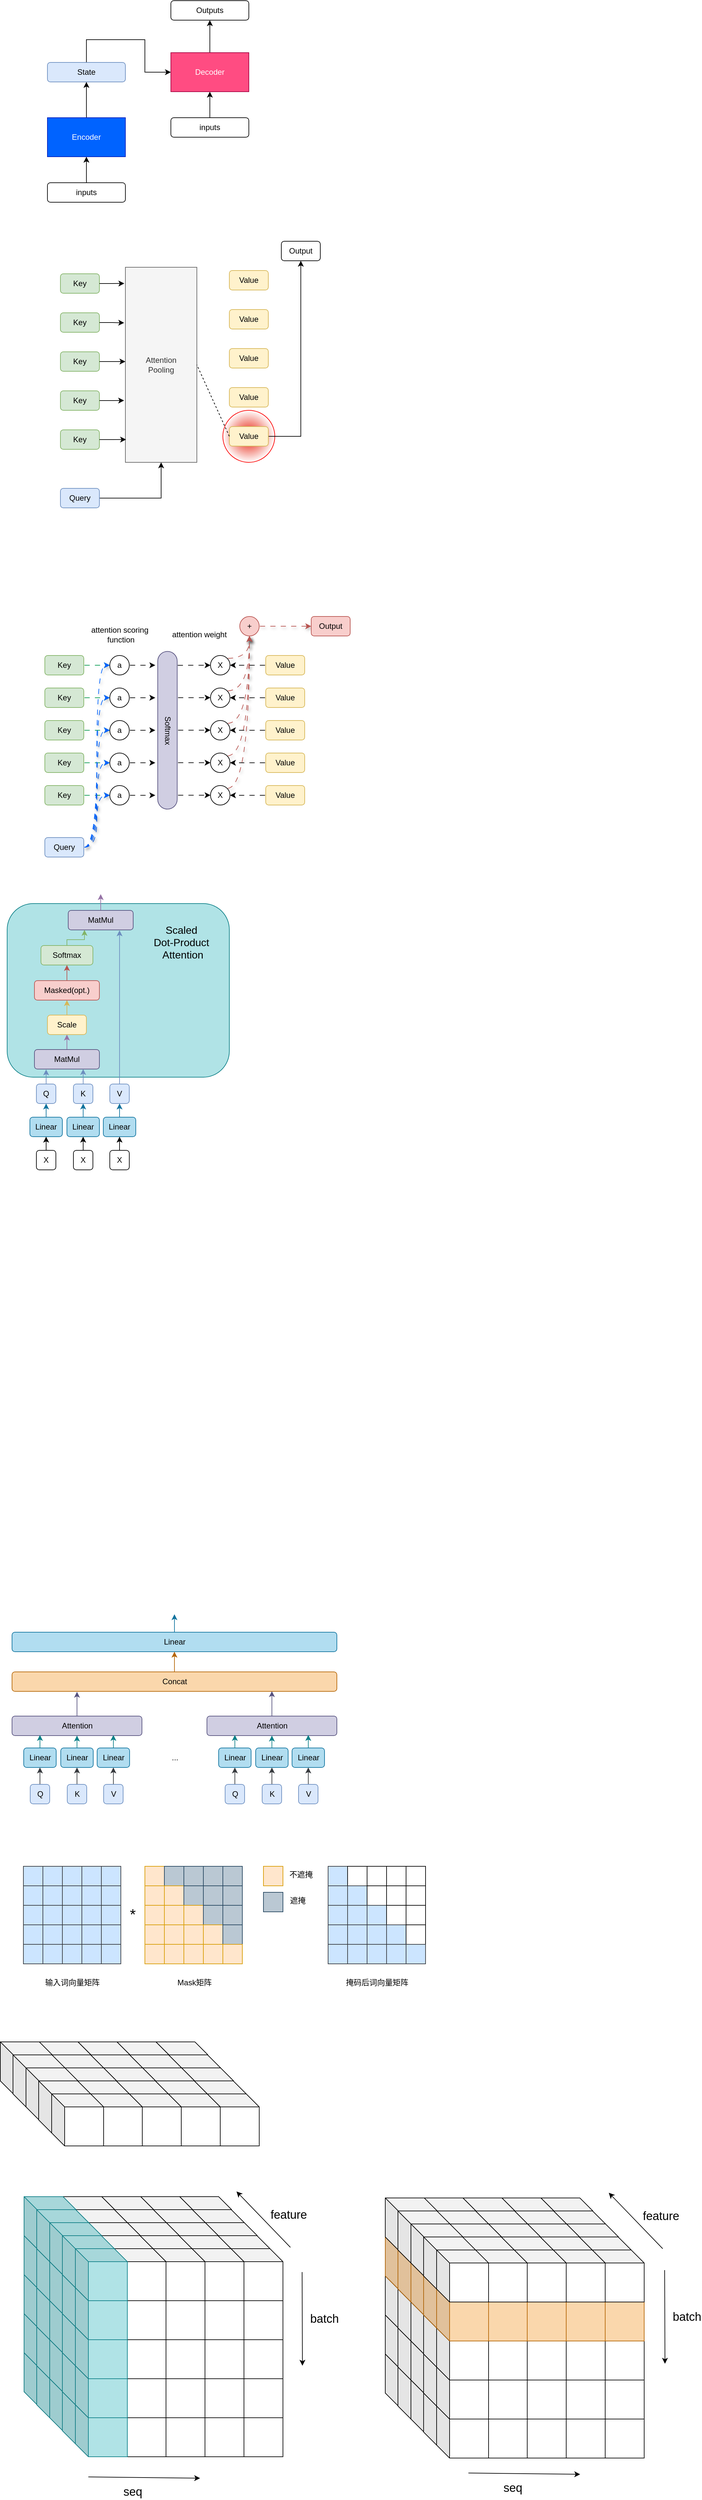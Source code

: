 <mxfile version="27.1.1">
  <diagram name="Page-1" id="l2S9_V17LSx0g2caQ3-e">
    <mxGraphModel dx="1566" dy="888" grid="0" gridSize="10" guides="1" tooltips="1" connect="1" arrows="1" fold="1" page="1" pageScale="1" pageWidth="850" pageHeight="1100" background="#ffffff" math="0" shadow="0">
      <root>
        <mxCell id="0" />
        <mxCell id="1" parent="0" />
        <mxCell id="upFs9hlHG09d8Zoyp-7f-138" value="" style="rounded=1;whiteSpace=wrap;html=1;fillColor=#b0e3e6;strokeColor=#0e8088;gradientColor=none;gradientDirection=west;glass=0;shadow=0;labelBackgroundColor=none;" vertex="1" parent="1">
          <mxGeometry x="68" y="1568.5" width="342" height="267" as="geometry" />
        </mxCell>
        <mxCell id="upFs9hlHG09d8Zoyp-7f-25" value="" style="ellipse;whiteSpace=wrap;html=1;aspect=fixed;fillColor=#e51400;strokeColor=#FC0000;fillStyle=auto;gradientDirection=radial;fontColor=#ffffff;gradientColor=#FFFFFF;" vertex="1" parent="1">
          <mxGeometry x="400" y="810" width="80" height="80" as="geometry" />
        </mxCell>
        <mxCell id="BV9LAlD0pBRLWUlOU1_M-10" style="edgeStyle=orthogonalEdgeStyle;rounded=0;orthogonalLoop=1;jettySize=auto;html=1;exitX=0.5;exitY=0;exitDx=0;exitDy=0;entryX=0.5;entryY=1;entryDx=0;entryDy=0;labelBackgroundColor=none;fontColor=default;" edge="1" parent="1" source="BV9LAlD0pBRLWUlOU1_M-1" target="BV9LAlD0pBRLWUlOU1_M-7">
          <mxGeometry relative="1" as="geometry" />
        </mxCell>
        <mxCell id="BV9LAlD0pBRLWUlOU1_M-1" value="inputs" style="rounded=1;whiteSpace=wrap;html=1;labelBackgroundColor=none;" vertex="1" parent="1">
          <mxGeometry x="130" y="460" width="120" height="30" as="geometry" />
        </mxCell>
        <mxCell id="BV9LAlD0pBRLWUlOU1_M-13" style="edgeStyle=orthogonalEdgeStyle;rounded=0;orthogonalLoop=1;jettySize=auto;html=1;entryX=0.5;entryY=1;entryDx=0;entryDy=0;labelBackgroundColor=none;fontColor=default;" edge="1" parent="1" source="BV9LAlD0pBRLWUlOU1_M-5" target="BV9LAlD0pBRLWUlOU1_M-8">
          <mxGeometry relative="1" as="geometry" />
        </mxCell>
        <mxCell id="BV9LAlD0pBRLWUlOU1_M-5" value="inputs" style="rounded=1;whiteSpace=wrap;html=1;labelBackgroundColor=none;" vertex="1" parent="1">
          <mxGeometry x="320" y="360" width="120" height="30" as="geometry" />
        </mxCell>
        <mxCell id="BV9LAlD0pBRLWUlOU1_M-12" style="edgeStyle=orthogonalEdgeStyle;rounded=0;orthogonalLoop=1;jettySize=auto;html=1;exitX=0.5;exitY=0;exitDx=0;exitDy=0;entryX=0;entryY=0.5;entryDx=0;entryDy=0;labelBackgroundColor=none;fontColor=default;" edge="1" parent="1" source="BV9LAlD0pBRLWUlOU1_M-6" target="BV9LAlD0pBRLWUlOU1_M-8">
          <mxGeometry relative="1" as="geometry">
            <Array as="points">
              <mxPoint x="190" y="240" />
              <mxPoint x="280" y="240" />
              <mxPoint x="280" y="290" />
            </Array>
          </mxGeometry>
        </mxCell>
        <mxCell id="BV9LAlD0pBRLWUlOU1_M-6" value="State" style="rounded=1;whiteSpace=wrap;html=1;labelBackgroundColor=none;fillColor=#dae8fc;strokeColor=#6c8ebf;" vertex="1" parent="1">
          <mxGeometry x="130" y="275" width="120" height="30" as="geometry" />
        </mxCell>
        <mxCell id="BV9LAlD0pBRLWUlOU1_M-11" style="edgeStyle=orthogonalEdgeStyle;rounded=0;orthogonalLoop=1;jettySize=auto;html=1;entryX=0.5;entryY=1;entryDx=0;entryDy=0;labelBackgroundColor=none;fontColor=default;" edge="1" parent="1" source="BV9LAlD0pBRLWUlOU1_M-7" target="BV9LAlD0pBRLWUlOU1_M-6">
          <mxGeometry relative="1" as="geometry" />
        </mxCell>
        <mxCell id="BV9LAlD0pBRLWUlOU1_M-7" value="Encoder" style="rounded=0;whiteSpace=wrap;html=1;labelBackgroundColor=none;fillColor=#0063FF;strokeColor=#001DBC;fontColor=#ffffff;" vertex="1" parent="1">
          <mxGeometry x="130" y="360" width="120" height="60" as="geometry" />
        </mxCell>
        <mxCell id="BV9LAlD0pBRLWUlOU1_M-14" style="edgeStyle=orthogonalEdgeStyle;rounded=0;orthogonalLoop=1;jettySize=auto;html=1;entryX=0.5;entryY=1;entryDx=0;entryDy=0;labelBackgroundColor=none;fontColor=default;" edge="1" parent="1" source="BV9LAlD0pBRLWUlOU1_M-8" target="BV9LAlD0pBRLWUlOU1_M-9">
          <mxGeometry relative="1" as="geometry" />
        </mxCell>
        <mxCell id="BV9LAlD0pBRLWUlOU1_M-8" value="Decoder" style="rounded=0;whiteSpace=wrap;html=1;labelBackgroundColor=none;fillColor=#FF4C82;strokeColor=#A50040;fontColor=#ffffff;fillStyle=auto;gradientColor=none;" vertex="1" parent="1">
          <mxGeometry x="320" y="260" width="120" height="60" as="geometry" />
        </mxCell>
        <mxCell id="BV9LAlD0pBRLWUlOU1_M-9" value="Outputs" style="rounded=1;whiteSpace=wrap;html=1;labelBackgroundColor=none;" vertex="1" parent="1">
          <mxGeometry x="320" y="180" width="120" height="30" as="geometry" />
        </mxCell>
        <mxCell id="upFs9hlHG09d8Zoyp-7f-1" value="Attention&lt;div&gt;Pooling&lt;/div&gt;" style="rounded=0;whiteSpace=wrap;html=1;fillColor=#f5f5f5;fontColor=#333333;strokeColor=#666666;" vertex="1" parent="1">
          <mxGeometry x="250" y="590" width="110" height="300" as="geometry" />
        </mxCell>
        <mxCell id="upFs9hlHG09d8Zoyp-7f-3" value="Key" style="rounded=1;whiteSpace=wrap;html=1;fillColor=#d5e8d4;strokeColor=#82b366;" vertex="1" parent="1">
          <mxGeometry x="150" y="600" width="60" height="30" as="geometry" />
        </mxCell>
        <mxCell id="upFs9hlHG09d8Zoyp-7f-5" value="Key" style="rounded=1;whiteSpace=wrap;html=1;fillColor=#d5e8d4;strokeColor=#82b366;" vertex="1" parent="1">
          <mxGeometry x="150" y="660" width="60" height="30" as="geometry" />
        </mxCell>
        <mxCell id="upFs9hlHG09d8Zoyp-7f-6" value="Key" style="rounded=1;whiteSpace=wrap;html=1;fillColor=#d5e8d4;strokeColor=#82b366;" vertex="1" parent="1">
          <mxGeometry x="150" y="720" width="60" height="30" as="geometry" />
        </mxCell>
        <mxCell id="upFs9hlHG09d8Zoyp-7f-7" value="Key" style="rounded=1;whiteSpace=wrap;html=1;fillColor=#d5e8d4;strokeColor=#82b366;" vertex="1" parent="1">
          <mxGeometry x="150" y="780" width="60" height="30" as="geometry" />
        </mxCell>
        <mxCell id="upFs9hlHG09d8Zoyp-7f-8" value="Key" style="rounded=1;whiteSpace=wrap;html=1;fillColor=#d5e8d4;strokeColor=#82b366;" vertex="1" parent="1">
          <mxGeometry x="150" y="840" width="60" height="30" as="geometry" />
        </mxCell>
        <mxCell id="upFs9hlHG09d8Zoyp-7f-16" style="edgeStyle=orthogonalEdgeStyle;rounded=0;orthogonalLoop=1;jettySize=auto;html=1;exitX=1;exitY=0.5;exitDx=0;exitDy=0;entryX=0.5;entryY=1;entryDx=0;entryDy=0;" edge="1" parent="1" source="upFs9hlHG09d8Zoyp-7f-9" target="upFs9hlHG09d8Zoyp-7f-1">
          <mxGeometry relative="1" as="geometry" />
        </mxCell>
        <mxCell id="upFs9hlHG09d8Zoyp-7f-9" value="Query" style="rounded=1;whiteSpace=wrap;html=1;fillColor=#dae8fc;strokeColor=#6c8ebf;" vertex="1" parent="1">
          <mxGeometry x="150" y="930" width="60" height="30" as="geometry" />
        </mxCell>
        <mxCell id="upFs9hlHG09d8Zoyp-7f-10" value="Value" style="rounded=1;whiteSpace=wrap;html=1;fillColor=#fff2cc;strokeColor=#d6b656;" vertex="1" parent="1">
          <mxGeometry x="410" y="595" width="60" height="30" as="geometry" />
        </mxCell>
        <mxCell id="upFs9hlHG09d8Zoyp-7f-11" value="Value" style="rounded=1;whiteSpace=wrap;html=1;fillColor=#fff2cc;strokeColor=#d6b656;" vertex="1" parent="1">
          <mxGeometry x="410" y="655" width="60" height="30" as="geometry" />
        </mxCell>
        <mxCell id="upFs9hlHG09d8Zoyp-7f-12" value="Value" style="rounded=1;whiteSpace=wrap;html=1;fillColor=#fff2cc;strokeColor=#d6b656;" vertex="1" parent="1">
          <mxGeometry x="410" y="715" width="60" height="30" as="geometry" />
        </mxCell>
        <mxCell id="upFs9hlHG09d8Zoyp-7f-13" value="Value" style="rounded=1;whiteSpace=wrap;html=1;fillColor=#fff2cc;strokeColor=#d6b656;" vertex="1" parent="1">
          <mxGeometry x="410" y="775" width="60" height="30" as="geometry" />
        </mxCell>
        <mxCell id="upFs9hlHG09d8Zoyp-7f-24" style="edgeStyle=orthogonalEdgeStyle;rounded=0;orthogonalLoop=1;jettySize=auto;html=1;entryX=0.5;entryY=1;entryDx=0;entryDy=0;" edge="1" parent="1" source="upFs9hlHG09d8Zoyp-7f-14" target="upFs9hlHG09d8Zoyp-7f-15">
          <mxGeometry relative="1" as="geometry" />
        </mxCell>
        <mxCell id="upFs9hlHG09d8Zoyp-7f-14" value="Value" style="rounded=1;whiteSpace=wrap;html=1;fillColor=#fff2cc;strokeColor=#d6b656;" vertex="1" parent="1">
          <mxGeometry x="410" y="835" width="60" height="30" as="geometry" />
        </mxCell>
        <mxCell id="upFs9hlHG09d8Zoyp-7f-15" value="Output" style="rounded=1;whiteSpace=wrap;html=1;" vertex="1" parent="1">
          <mxGeometry x="490" y="550" width="60" height="30" as="geometry" />
        </mxCell>
        <mxCell id="upFs9hlHG09d8Zoyp-7f-17" style="edgeStyle=orthogonalEdgeStyle;rounded=0;orthogonalLoop=1;jettySize=auto;html=1;entryX=0.009;entryY=0.883;entryDx=0;entryDy=0;entryPerimeter=0;" edge="1" parent="1" source="upFs9hlHG09d8Zoyp-7f-8" target="upFs9hlHG09d8Zoyp-7f-1">
          <mxGeometry relative="1" as="geometry" />
        </mxCell>
        <mxCell id="upFs9hlHG09d8Zoyp-7f-18" style="edgeStyle=orthogonalEdgeStyle;rounded=0;orthogonalLoop=1;jettySize=auto;html=1;entryX=-0.018;entryY=0.683;entryDx=0;entryDy=0;entryPerimeter=0;" edge="1" parent="1" source="upFs9hlHG09d8Zoyp-7f-7" target="upFs9hlHG09d8Zoyp-7f-1">
          <mxGeometry relative="1" as="geometry" />
        </mxCell>
        <mxCell id="upFs9hlHG09d8Zoyp-7f-19" style="edgeStyle=orthogonalEdgeStyle;rounded=0;orthogonalLoop=1;jettySize=auto;html=1;" edge="1" parent="1" source="upFs9hlHG09d8Zoyp-7f-6">
          <mxGeometry relative="1" as="geometry">
            <mxPoint x="250" y="735" as="targetPoint" />
          </mxGeometry>
        </mxCell>
        <mxCell id="upFs9hlHG09d8Zoyp-7f-20" style="edgeStyle=orthogonalEdgeStyle;rounded=0;orthogonalLoop=1;jettySize=auto;html=1;entryX=-0.017;entryY=0.285;entryDx=0;entryDy=0;entryPerimeter=0;" edge="1" parent="1" source="upFs9hlHG09d8Zoyp-7f-5" target="upFs9hlHG09d8Zoyp-7f-1">
          <mxGeometry relative="1" as="geometry" />
        </mxCell>
        <mxCell id="upFs9hlHG09d8Zoyp-7f-21" style="edgeStyle=orthogonalEdgeStyle;rounded=0;orthogonalLoop=1;jettySize=auto;html=1;entryX=-0.015;entryY=0.083;entryDx=0;entryDy=0;entryPerimeter=0;" edge="1" parent="1" source="upFs9hlHG09d8Zoyp-7f-3" target="upFs9hlHG09d8Zoyp-7f-1">
          <mxGeometry relative="1" as="geometry" />
        </mxCell>
        <mxCell id="upFs9hlHG09d8Zoyp-7f-23" value="" style="endArrow=none;dashed=1;html=1;rounded=0;exitX=0;exitY=0.5;exitDx=0;exitDy=0;entryX=1;entryY=0.5;entryDx=0;entryDy=0;" edge="1" parent="1" source="upFs9hlHG09d8Zoyp-7f-14" target="upFs9hlHG09d8Zoyp-7f-1">
          <mxGeometry width="50" height="50" relative="1" as="geometry">
            <mxPoint x="290" y="720" as="sourcePoint" />
            <mxPoint x="340" y="670" as="targetPoint" />
          </mxGeometry>
        </mxCell>
        <mxCell id="upFs9hlHG09d8Zoyp-7f-54" style="edgeStyle=orthogonalEdgeStyle;rounded=0;orthogonalLoop=1;jettySize=auto;html=1;entryX=0;entryY=0.5;entryDx=0;entryDy=0;strokeColor=#00994D;flowAnimation=1;" edge="1" parent="1" source="upFs9hlHG09d8Zoyp-7f-27" target="upFs9hlHG09d8Zoyp-7f-34">
          <mxGeometry relative="1" as="geometry" />
        </mxCell>
        <mxCell id="upFs9hlHG09d8Zoyp-7f-27" value="Key" style="rounded=1;whiteSpace=wrap;html=1;fillColor=#d5e8d4;strokeColor=#82b366;" vertex="1" parent="1">
          <mxGeometry x="126" y="1187" width="60" height="30" as="geometry" />
        </mxCell>
        <mxCell id="upFs9hlHG09d8Zoyp-7f-55" style="edgeStyle=orthogonalEdgeStyle;rounded=0;orthogonalLoop=1;jettySize=auto;html=1;entryX=0;entryY=0.5;entryDx=0;entryDy=0;strokeColor=#00994D;flowAnimation=1;" edge="1" parent="1" source="upFs9hlHG09d8Zoyp-7f-28" target="upFs9hlHG09d8Zoyp-7f-35">
          <mxGeometry relative="1" as="geometry" />
        </mxCell>
        <mxCell id="upFs9hlHG09d8Zoyp-7f-28" value="Key" style="rounded=1;whiteSpace=wrap;html=1;fillColor=#d5e8d4;strokeColor=#82b366;" vertex="1" parent="1">
          <mxGeometry x="126" y="1237" width="60" height="30" as="geometry" />
        </mxCell>
        <mxCell id="upFs9hlHG09d8Zoyp-7f-56" style="edgeStyle=orthogonalEdgeStyle;rounded=0;orthogonalLoop=1;jettySize=auto;html=1;entryX=0;entryY=0.5;entryDx=0;entryDy=0;strokeColor=#00994D;flowAnimation=1;" edge="1" parent="1" source="upFs9hlHG09d8Zoyp-7f-29" target="upFs9hlHG09d8Zoyp-7f-36">
          <mxGeometry relative="1" as="geometry" />
        </mxCell>
        <mxCell id="upFs9hlHG09d8Zoyp-7f-29" value="Key" style="rounded=1;whiteSpace=wrap;html=1;fillColor=#d5e8d4;strokeColor=#82b366;" vertex="1" parent="1">
          <mxGeometry x="126" y="1287" width="60" height="30" as="geometry" />
        </mxCell>
        <mxCell id="upFs9hlHG09d8Zoyp-7f-57" style="edgeStyle=orthogonalEdgeStyle;rounded=0;orthogonalLoop=1;jettySize=auto;html=1;strokeColor=#00994D;flowAnimation=1;" edge="1" parent="1" source="upFs9hlHG09d8Zoyp-7f-30" target="upFs9hlHG09d8Zoyp-7f-37">
          <mxGeometry relative="1" as="geometry" />
        </mxCell>
        <mxCell id="upFs9hlHG09d8Zoyp-7f-30" value="Key" style="rounded=1;whiteSpace=wrap;html=1;fillColor=#d5e8d4;strokeColor=#82b366;" vertex="1" parent="1">
          <mxGeometry x="126" y="1337" width="60" height="30" as="geometry" />
        </mxCell>
        <mxCell id="upFs9hlHG09d8Zoyp-7f-58" style="edgeStyle=orthogonalEdgeStyle;rounded=0;orthogonalLoop=1;jettySize=auto;html=1;strokeColor=#00994D;flowAnimation=1;" edge="1" parent="1" source="upFs9hlHG09d8Zoyp-7f-31" target="upFs9hlHG09d8Zoyp-7f-38">
          <mxGeometry relative="1" as="geometry" />
        </mxCell>
        <mxCell id="upFs9hlHG09d8Zoyp-7f-31" value="Key" style="rounded=1;whiteSpace=wrap;html=1;fillColor=#d5e8d4;strokeColor=#82b366;" vertex="1" parent="1">
          <mxGeometry x="126" y="1387" width="60" height="30" as="geometry" />
        </mxCell>
        <mxCell id="upFs9hlHG09d8Zoyp-7f-73" style="edgeStyle=orthogonalEdgeStyle;rounded=0;orthogonalLoop=1;jettySize=auto;html=1;entryX=0;entryY=0.5;entryDx=0;entryDy=0;curved=1;flowAnimation=1;strokeColor=#0063FF;shadow=1;" edge="1" parent="1" source="upFs9hlHG09d8Zoyp-7f-33" target="upFs9hlHG09d8Zoyp-7f-38">
          <mxGeometry relative="1" as="geometry">
            <Array as="points">
              <mxPoint x="206" y="1482" />
              <mxPoint x="206" y="1402" />
            </Array>
          </mxGeometry>
        </mxCell>
        <mxCell id="upFs9hlHG09d8Zoyp-7f-74" style="edgeStyle=orthogonalEdgeStyle;rounded=0;orthogonalLoop=1;jettySize=auto;html=1;entryX=0;entryY=0.5;entryDx=0;entryDy=0;curved=1;flowAnimation=1;strokeColor=#0063FF;shadow=1;" edge="1" parent="1" source="upFs9hlHG09d8Zoyp-7f-33" target="upFs9hlHG09d8Zoyp-7f-37">
          <mxGeometry relative="1" as="geometry" />
        </mxCell>
        <mxCell id="upFs9hlHG09d8Zoyp-7f-75" style="edgeStyle=orthogonalEdgeStyle;rounded=0;orthogonalLoop=1;jettySize=auto;html=1;entryX=0;entryY=0.5;entryDx=0;entryDy=0;curved=1;flowAnimation=1;strokeColor=#0063FF;shadow=1;" edge="1" parent="1" source="upFs9hlHG09d8Zoyp-7f-33" target="upFs9hlHG09d8Zoyp-7f-36">
          <mxGeometry relative="1" as="geometry" />
        </mxCell>
        <mxCell id="upFs9hlHG09d8Zoyp-7f-76" style="edgeStyle=orthogonalEdgeStyle;rounded=0;orthogonalLoop=1;jettySize=auto;html=1;entryX=0;entryY=0.5;entryDx=0;entryDy=0;curved=1;flowAnimation=1;strokeColor=#0063FF;shadow=1;" edge="1" parent="1" source="upFs9hlHG09d8Zoyp-7f-33" target="upFs9hlHG09d8Zoyp-7f-35">
          <mxGeometry relative="1" as="geometry" />
        </mxCell>
        <mxCell id="upFs9hlHG09d8Zoyp-7f-77" style="edgeStyle=orthogonalEdgeStyle;rounded=0;orthogonalLoop=1;jettySize=auto;html=1;entryX=0;entryY=0.5;entryDx=0;entryDy=0;curved=1;flowAnimation=1;strokeColor=#0063FF;shadow=1;" edge="1" parent="1" source="upFs9hlHG09d8Zoyp-7f-33" target="upFs9hlHG09d8Zoyp-7f-34">
          <mxGeometry relative="1" as="geometry" />
        </mxCell>
        <mxCell id="upFs9hlHG09d8Zoyp-7f-33" value="Query" style="rounded=1;whiteSpace=wrap;html=1;fillColor=#dae8fc;strokeColor=#6c8ebf;" vertex="1" parent="1">
          <mxGeometry x="126" y="1467" width="60" height="30" as="geometry" />
        </mxCell>
        <mxCell id="upFs9hlHG09d8Zoyp-7f-59" style="edgeStyle=orthogonalEdgeStyle;rounded=0;orthogonalLoop=1;jettySize=auto;html=1;flowAnimation=1;" edge="1" parent="1" source="upFs9hlHG09d8Zoyp-7f-34">
          <mxGeometry relative="1" as="geometry">
            <mxPoint x="296" y="1202" as="targetPoint" />
          </mxGeometry>
        </mxCell>
        <mxCell id="upFs9hlHG09d8Zoyp-7f-34" value="a" style="ellipse;whiteSpace=wrap;html=1;aspect=fixed;gradientColor=none;shadow=0;fillStyle=auto;" vertex="1" parent="1">
          <mxGeometry x="226" y="1187" width="30" height="30" as="geometry" />
        </mxCell>
        <mxCell id="upFs9hlHG09d8Zoyp-7f-60" style="edgeStyle=orthogonalEdgeStyle;rounded=0;orthogonalLoop=1;jettySize=auto;html=1;flowAnimation=1;" edge="1" parent="1" source="upFs9hlHG09d8Zoyp-7f-35">
          <mxGeometry relative="1" as="geometry">
            <mxPoint x="296" y="1252" as="targetPoint" />
          </mxGeometry>
        </mxCell>
        <mxCell id="upFs9hlHG09d8Zoyp-7f-35" value="a" style="ellipse;whiteSpace=wrap;html=1;aspect=fixed;" vertex="1" parent="1">
          <mxGeometry x="226" y="1237" width="30" height="30" as="geometry" />
        </mxCell>
        <mxCell id="upFs9hlHG09d8Zoyp-7f-61" style="edgeStyle=orthogonalEdgeStyle;rounded=0;orthogonalLoop=1;jettySize=auto;html=1;flowAnimation=1;" edge="1" parent="1" source="upFs9hlHG09d8Zoyp-7f-36">
          <mxGeometry relative="1" as="geometry">
            <mxPoint x="296" y="1302" as="targetPoint" />
          </mxGeometry>
        </mxCell>
        <mxCell id="upFs9hlHG09d8Zoyp-7f-36" value="a" style="ellipse;whiteSpace=wrap;html=1;aspect=fixed;" vertex="1" parent="1">
          <mxGeometry x="226" y="1287" width="30" height="30" as="geometry" />
        </mxCell>
        <mxCell id="upFs9hlHG09d8Zoyp-7f-63" style="edgeStyle=orthogonalEdgeStyle;rounded=0;orthogonalLoop=1;jettySize=auto;html=1;flowAnimation=1;" edge="1" parent="1" source="upFs9hlHG09d8Zoyp-7f-37">
          <mxGeometry relative="1" as="geometry">
            <mxPoint x="296" y="1352" as="targetPoint" />
          </mxGeometry>
        </mxCell>
        <mxCell id="upFs9hlHG09d8Zoyp-7f-37" value="a" style="ellipse;whiteSpace=wrap;html=1;aspect=fixed;" vertex="1" parent="1">
          <mxGeometry x="226" y="1337" width="30" height="30" as="geometry" />
        </mxCell>
        <mxCell id="upFs9hlHG09d8Zoyp-7f-65" style="edgeStyle=orthogonalEdgeStyle;rounded=0;orthogonalLoop=1;jettySize=auto;html=1;flowAnimation=1;" edge="1" parent="1" source="upFs9hlHG09d8Zoyp-7f-38">
          <mxGeometry relative="1" as="geometry">
            <mxPoint x="296" y="1402" as="targetPoint" />
          </mxGeometry>
        </mxCell>
        <mxCell id="upFs9hlHG09d8Zoyp-7f-38" value="a" style="ellipse;whiteSpace=wrap;html=1;aspect=fixed;" vertex="1" parent="1">
          <mxGeometry x="226" y="1387" width="30" height="30" as="geometry" />
        </mxCell>
        <mxCell id="upFs9hlHG09d8Zoyp-7f-40" value="Softmax" style="rounded=1;whiteSpace=wrap;html=1;rotation=90;glass=0;shadow=0;arcSize=50;fillColor=#d0cee2;strokeColor=#56517e;" vertex="1" parent="1">
          <mxGeometry x="193.5" y="1287" width="242.5" height="30" as="geometry" />
        </mxCell>
        <mxCell id="upFs9hlHG09d8Zoyp-7f-88" style="edgeStyle=orthogonalEdgeStyle;rounded=0;orthogonalLoop=1;jettySize=auto;html=1;exitX=1;exitY=0;exitDx=0;exitDy=0;entryX=0.5;entryY=1;entryDx=0;entryDy=0;curved=1;shadow=1;flowAnimation=1;strokeColor=#B85450;" edge="1" parent="1" source="upFs9hlHG09d8Zoyp-7f-41" target="upFs9hlHG09d8Zoyp-7f-46">
          <mxGeometry relative="1" as="geometry" />
        </mxCell>
        <mxCell id="upFs9hlHG09d8Zoyp-7f-41" value="X" style="ellipse;whiteSpace=wrap;html=1;aspect=fixed;" vertex="1" parent="1">
          <mxGeometry x="381" y="1187" width="30" height="30" as="geometry" />
        </mxCell>
        <mxCell id="upFs9hlHG09d8Zoyp-7f-89" style="edgeStyle=orthogonalEdgeStyle;rounded=0;orthogonalLoop=1;jettySize=auto;html=1;exitX=1;exitY=0;exitDx=0;exitDy=0;entryX=0.5;entryY=1;entryDx=0;entryDy=0;curved=1;shadow=1;flowAnimation=1;strokeColor=#B85450;" edge="1" parent="1" source="upFs9hlHG09d8Zoyp-7f-42" target="upFs9hlHG09d8Zoyp-7f-46">
          <mxGeometry relative="1" as="geometry">
            <mxPoint x="456" y="1157" as="targetPoint" />
          </mxGeometry>
        </mxCell>
        <mxCell id="upFs9hlHG09d8Zoyp-7f-42" value="X" style="ellipse;whiteSpace=wrap;html=1;aspect=fixed;" vertex="1" parent="1">
          <mxGeometry x="381" y="1237" width="30" height="30" as="geometry" />
        </mxCell>
        <mxCell id="upFs9hlHG09d8Zoyp-7f-90" style="edgeStyle=orthogonalEdgeStyle;rounded=0;orthogonalLoop=1;jettySize=auto;html=1;exitX=1;exitY=0;exitDx=0;exitDy=0;entryX=0.5;entryY=1;entryDx=0;entryDy=0;curved=1;shadow=1;flowAnimation=1;strokeColor=#B85450;" edge="1" parent="1" source="upFs9hlHG09d8Zoyp-7f-43" target="upFs9hlHG09d8Zoyp-7f-46">
          <mxGeometry relative="1" as="geometry" />
        </mxCell>
        <mxCell id="upFs9hlHG09d8Zoyp-7f-43" value="X" style="ellipse;whiteSpace=wrap;html=1;aspect=fixed;" vertex="1" parent="1">
          <mxGeometry x="381" y="1287" width="30" height="30" as="geometry" />
        </mxCell>
        <mxCell id="upFs9hlHG09d8Zoyp-7f-91" style="edgeStyle=orthogonalEdgeStyle;rounded=0;orthogonalLoop=1;jettySize=auto;html=1;exitX=1;exitY=0;exitDx=0;exitDy=0;entryX=0.5;entryY=1;entryDx=0;entryDy=0;curved=1;shadow=1;flowAnimation=1;strokeColor=#B85450;" edge="1" parent="1" source="upFs9hlHG09d8Zoyp-7f-44" target="upFs9hlHG09d8Zoyp-7f-46">
          <mxGeometry relative="1" as="geometry" />
        </mxCell>
        <mxCell id="upFs9hlHG09d8Zoyp-7f-44" value="X" style="ellipse;whiteSpace=wrap;html=1;aspect=fixed;" vertex="1" parent="1">
          <mxGeometry x="381" y="1337" width="30" height="30" as="geometry" />
        </mxCell>
        <mxCell id="upFs9hlHG09d8Zoyp-7f-92" style="edgeStyle=orthogonalEdgeStyle;rounded=0;orthogonalLoop=1;jettySize=auto;html=1;exitX=1;exitY=0;exitDx=0;exitDy=0;entryX=0.5;entryY=1;entryDx=0;entryDy=0;curved=1;shadow=1;flowAnimation=1;strokeColor=#B85450;" edge="1" parent="1" source="upFs9hlHG09d8Zoyp-7f-45" target="upFs9hlHG09d8Zoyp-7f-46">
          <mxGeometry relative="1" as="geometry" />
        </mxCell>
        <mxCell id="upFs9hlHG09d8Zoyp-7f-45" value="X" style="ellipse;whiteSpace=wrap;html=1;aspect=fixed;" vertex="1" parent="1">
          <mxGeometry x="381" y="1387" width="30" height="30" as="geometry" />
        </mxCell>
        <mxCell id="upFs9hlHG09d8Zoyp-7f-94" style="edgeStyle=orthogonalEdgeStyle;rounded=0;orthogonalLoop=1;jettySize=auto;html=1;entryX=0;entryY=0.5;entryDx=0;entryDy=0;flowAnimation=1;shadow=1;fillColor=#f8cecc;strokeColor=#b85450;" edge="1" parent="1" source="upFs9hlHG09d8Zoyp-7f-46" target="upFs9hlHG09d8Zoyp-7f-52">
          <mxGeometry relative="1" as="geometry" />
        </mxCell>
        <mxCell id="upFs9hlHG09d8Zoyp-7f-46" value="+" style="ellipse;whiteSpace=wrap;html=1;aspect=fixed;fillColor=#f8cecc;strokeColor=#b85450;" vertex="1" parent="1">
          <mxGeometry x="426" y="1127" width="30" height="30" as="geometry" />
        </mxCell>
        <mxCell id="upFs9hlHG09d8Zoyp-7f-83" style="edgeStyle=orthogonalEdgeStyle;rounded=0;orthogonalLoop=1;jettySize=auto;html=1;entryX=1;entryY=0.5;entryDx=0;entryDy=0;flowAnimation=1;" edge="1" parent="1" source="upFs9hlHG09d8Zoyp-7f-47" target="upFs9hlHG09d8Zoyp-7f-41">
          <mxGeometry relative="1" as="geometry">
            <mxPoint x="416" y="1202" as="targetPoint" />
          </mxGeometry>
        </mxCell>
        <mxCell id="upFs9hlHG09d8Zoyp-7f-47" value="Value" style="rounded=1;whiteSpace=wrap;html=1;fillColor=#fff2cc;strokeColor=#d6b656;" vertex="1" parent="1">
          <mxGeometry x="466" y="1187" width="60" height="30" as="geometry" />
        </mxCell>
        <mxCell id="upFs9hlHG09d8Zoyp-7f-84" style="edgeStyle=orthogonalEdgeStyle;rounded=0;orthogonalLoop=1;jettySize=auto;html=1;entryX=1;entryY=0.5;entryDx=0;entryDy=0;flowAnimation=1;" edge="1" parent="1" source="upFs9hlHG09d8Zoyp-7f-48" target="upFs9hlHG09d8Zoyp-7f-42">
          <mxGeometry relative="1" as="geometry">
            <mxPoint x="416" y="1252" as="targetPoint" />
          </mxGeometry>
        </mxCell>
        <mxCell id="upFs9hlHG09d8Zoyp-7f-48" value="Value" style="rounded=1;whiteSpace=wrap;html=1;fillColor=#fff2cc;strokeColor=#d6b656;" vertex="1" parent="1">
          <mxGeometry x="466" y="1237" width="60" height="30" as="geometry" />
        </mxCell>
        <mxCell id="upFs9hlHG09d8Zoyp-7f-85" style="edgeStyle=orthogonalEdgeStyle;rounded=0;orthogonalLoop=1;jettySize=auto;html=1;entryX=1;entryY=0.5;entryDx=0;entryDy=0;flowAnimation=1;" edge="1" parent="1" source="upFs9hlHG09d8Zoyp-7f-49" target="upFs9hlHG09d8Zoyp-7f-43">
          <mxGeometry relative="1" as="geometry">
            <mxPoint x="416" y="1302" as="targetPoint" />
          </mxGeometry>
        </mxCell>
        <mxCell id="upFs9hlHG09d8Zoyp-7f-49" value="Value" style="rounded=1;whiteSpace=wrap;html=1;fillColor=#fff2cc;strokeColor=#d6b656;" vertex="1" parent="1">
          <mxGeometry x="466" y="1287" width="60" height="30" as="geometry" />
        </mxCell>
        <mxCell id="upFs9hlHG09d8Zoyp-7f-86" style="edgeStyle=orthogonalEdgeStyle;rounded=0;orthogonalLoop=1;jettySize=auto;html=1;entryX=1;entryY=0.5;entryDx=0;entryDy=0;flowAnimation=1;" edge="1" parent="1" source="upFs9hlHG09d8Zoyp-7f-50" target="upFs9hlHG09d8Zoyp-7f-44">
          <mxGeometry relative="1" as="geometry" />
        </mxCell>
        <mxCell id="upFs9hlHG09d8Zoyp-7f-50" value="Value" style="rounded=1;whiteSpace=wrap;html=1;fillColor=#fff2cc;strokeColor=#d6b656;" vertex="1" parent="1">
          <mxGeometry x="466" y="1337" width="60" height="30" as="geometry" />
        </mxCell>
        <mxCell id="upFs9hlHG09d8Zoyp-7f-87" style="edgeStyle=orthogonalEdgeStyle;rounded=0;orthogonalLoop=1;jettySize=auto;html=1;entryX=1;entryY=0.5;entryDx=0;entryDy=0;flowAnimation=1;" edge="1" parent="1" source="upFs9hlHG09d8Zoyp-7f-51" target="upFs9hlHG09d8Zoyp-7f-45">
          <mxGeometry relative="1" as="geometry" />
        </mxCell>
        <mxCell id="upFs9hlHG09d8Zoyp-7f-51" value="Value" style="rounded=1;whiteSpace=wrap;html=1;fillColor=#fff2cc;strokeColor=#d6b656;" vertex="1" parent="1">
          <mxGeometry x="466" y="1387" width="60" height="30" as="geometry" />
        </mxCell>
        <mxCell id="upFs9hlHG09d8Zoyp-7f-52" value="Output" style="rounded=1;whiteSpace=wrap;html=1;fillColor=#f8cecc;strokeColor=#b85450;" vertex="1" parent="1">
          <mxGeometry x="536" y="1127" width="60" height="30" as="geometry" />
        </mxCell>
        <mxCell id="upFs9hlHG09d8Zoyp-7f-78" value="" style="endArrow=classic;html=1;rounded=0;entryX=0;entryY=0.5;entryDx=0;entryDy=0;exitX=0.088;exitY=0.008;exitDx=0;exitDy=0;exitPerimeter=0;flowAnimation=1;" edge="1" parent="1" source="upFs9hlHG09d8Zoyp-7f-40" target="upFs9hlHG09d8Zoyp-7f-41">
          <mxGeometry width="50" height="50" relative="1" as="geometry">
            <mxPoint x="336" y="1207" as="sourcePoint" />
            <mxPoint x="396" y="1237" as="targetPoint" />
          </mxGeometry>
        </mxCell>
        <mxCell id="upFs9hlHG09d8Zoyp-7f-79" value="" style="endArrow=classic;html=1;rounded=0;entryX=0;entryY=0.5;entryDx=0;entryDy=0;exitX=0.088;exitY=0.008;exitDx=0;exitDy=0;exitPerimeter=0;flowAnimation=1;" edge="1" parent="1">
          <mxGeometry width="50" height="50" relative="1" as="geometry">
            <mxPoint x="330" y="1301.86" as="sourcePoint" />
            <mxPoint x="381" y="1301.86" as="targetPoint" />
          </mxGeometry>
        </mxCell>
        <mxCell id="upFs9hlHG09d8Zoyp-7f-80" value="" style="endArrow=classic;html=1;rounded=0;entryX=0;entryY=0.5;entryDx=0;entryDy=0;exitX=0.088;exitY=0.008;exitDx=0;exitDy=0;exitPerimeter=0;flowAnimation=1;" edge="1" parent="1">
          <mxGeometry width="50" height="50" relative="1" as="geometry">
            <mxPoint x="330" y="1251.86" as="sourcePoint" />
            <mxPoint x="381" y="1251.86" as="targetPoint" />
          </mxGeometry>
        </mxCell>
        <mxCell id="upFs9hlHG09d8Zoyp-7f-81" value="" style="endArrow=classic;html=1;rounded=0;entryX=0;entryY=0.5;entryDx=0;entryDy=0;exitX=0.088;exitY=0.008;exitDx=0;exitDy=0;exitPerimeter=0;flowAnimation=1;" edge="1" parent="1">
          <mxGeometry width="50" height="50" relative="1" as="geometry">
            <mxPoint x="330" y="1351.86" as="sourcePoint" />
            <mxPoint x="381" y="1351.86" as="targetPoint" />
          </mxGeometry>
        </mxCell>
        <mxCell id="upFs9hlHG09d8Zoyp-7f-82" value="" style="endArrow=classic;html=1;rounded=0;entryX=0;entryY=0.5;entryDx=0;entryDy=0;exitX=0.088;exitY=0.008;exitDx=0;exitDy=0;exitPerimeter=0;flowAnimation=1;" edge="1" parent="1">
          <mxGeometry width="50" height="50" relative="1" as="geometry">
            <mxPoint x="330" y="1401.86" as="sourcePoint" />
            <mxPoint x="381" y="1401.86" as="targetPoint" />
          </mxGeometry>
        </mxCell>
        <mxCell id="upFs9hlHG09d8Zoyp-7f-97" value="attention scoring&lt;div&gt;&amp;nbsp;function&lt;/div&gt;" style="text;html=1;align=center;verticalAlign=middle;whiteSpace=wrap;rounded=0;" vertex="1" parent="1">
          <mxGeometry x="190.5" y="1140" width="101" height="30" as="geometry" />
        </mxCell>
        <mxCell id="upFs9hlHG09d8Zoyp-7f-98" value="attention weight" style="text;html=1;align=center;verticalAlign=middle;whiteSpace=wrap;rounded=0;rotation=0;" vertex="1" parent="1">
          <mxGeometry x="320" y="1140" width="88" height="30" as="geometry" />
        </mxCell>
        <mxCell id="upFs9hlHG09d8Zoyp-7f-113" style="edgeStyle=orthogonalEdgeStyle;rounded=0;orthogonalLoop=1;jettySize=auto;html=1;entryX=0.5;entryY=1;entryDx=0;entryDy=0;fillColor=#e1d5e7;strokeColor=#9673a6;" edge="1" parent="1" source="upFs9hlHG09d8Zoyp-7f-99" target="upFs9hlHG09d8Zoyp-7f-100">
          <mxGeometry relative="1" as="geometry" />
        </mxCell>
        <mxCell id="upFs9hlHG09d8Zoyp-7f-99" value="MatMul" style="rounded=1;whiteSpace=wrap;html=1;fillColor=#d0cee2;strokeColor=#56517e;" vertex="1" parent="1">
          <mxGeometry x="110" y="1793" width="100" height="30" as="geometry" />
        </mxCell>
        <mxCell id="upFs9hlHG09d8Zoyp-7f-114" style="edgeStyle=orthogonalEdgeStyle;rounded=0;orthogonalLoop=1;jettySize=auto;html=1;entryX=0.5;entryY=1;entryDx=0;entryDy=0;fillColor=#fff2cc;strokeColor=#d6b656;" edge="1" parent="1" source="upFs9hlHG09d8Zoyp-7f-100" target="upFs9hlHG09d8Zoyp-7f-101">
          <mxGeometry relative="1" as="geometry" />
        </mxCell>
        <mxCell id="upFs9hlHG09d8Zoyp-7f-100" value="Scale" style="rounded=1;whiteSpace=wrap;html=1;fillColor=#fff2cc;strokeColor=#d6b656;" vertex="1" parent="1">
          <mxGeometry x="130" y="1740" width="60" height="30" as="geometry" />
        </mxCell>
        <mxCell id="upFs9hlHG09d8Zoyp-7f-115" style="edgeStyle=orthogonalEdgeStyle;rounded=0;orthogonalLoop=1;jettySize=auto;html=1;entryX=0.5;entryY=1;entryDx=0;entryDy=0;fillColor=#f8cecc;strokeColor=#b85450;" edge="1" parent="1" source="upFs9hlHG09d8Zoyp-7f-101" target="upFs9hlHG09d8Zoyp-7f-102">
          <mxGeometry relative="1" as="geometry" />
        </mxCell>
        <mxCell id="upFs9hlHG09d8Zoyp-7f-101" value="Masked(opt.)" style="rounded=1;whiteSpace=wrap;html=1;fillColor=#f8cecc;strokeColor=#b85450;" vertex="1" parent="1">
          <mxGeometry x="110" y="1687" width="100" height="30" as="geometry" />
        </mxCell>
        <mxCell id="upFs9hlHG09d8Zoyp-7f-116" style="edgeStyle=orthogonalEdgeStyle;rounded=0;orthogonalLoop=1;jettySize=auto;html=1;entryX=0.25;entryY=1;entryDx=0;entryDy=0;fillColor=#d5e8d4;strokeColor=#82b366;" edge="1" parent="1" source="upFs9hlHG09d8Zoyp-7f-102" target="upFs9hlHG09d8Zoyp-7f-103">
          <mxGeometry relative="1" as="geometry">
            <Array as="points">
              <mxPoint x="160" y="1624" />
              <mxPoint x="187" y="1624" />
            </Array>
          </mxGeometry>
        </mxCell>
        <mxCell id="upFs9hlHG09d8Zoyp-7f-102" value="Softmax" style="rounded=1;whiteSpace=wrap;html=1;fillColor=#d5e8d4;strokeColor=#82b366;" vertex="1" parent="1">
          <mxGeometry x="120" y="1633" width="80" height="30" as="geometry" />
        </mxCell>
        <mxCell id="upFs9hlHG09d8Zoyp-7f-118" style="edgeStyle=orthogonalEdgeStyle;rounded=0;orthogonalLoop=1;jettySize=auto;html=1;fillColor=#e1d5e7;strokeColor=#9673a6;" edge="1" parent="1" source="upFs9hlHG09d8Zoyp-7f-103">
          <mxGeometry relative="1" as="geometry">
            <mxPoint x="212" y="1554" as="targetPoint" />
          </mxGeometry>
        </mxCell>
        <mxCell id="upFs9hlHG09d8Zoyp-7f-103" value="MatMul" style="rounded=1;whiteSpace=wrap;html=1;fillColor=#d0cee2;strokeColor=#56517e;" vertex="1" parent="1">
          <mxGeometry x="162" y="1579" width="100" height="30" as="geometry" />
        </mxCell>
        <mxCell id="upFs9hlHG09d8Zoyp-7f-128" style="edgeStyle=orthogonalEdgeStyle;rounded=0;orthogonalLoop=1;jettySize=auto;html=1;fillColor=#dae8fc;strokeColor=#6c8ebf;" edge="1" parent="1" source="upFs9hlHG09d8Zoyp-7f-105">
          <mxGeometry relative="1" as="geometry">
            <mxPoint x="128" y="1823.667" as="targetPoint" />
          </mxGeometry>
        </mxCell>
        <mxCell id="upFs9hlHG09d8Zoyp-7f-105" value="Q" style="rounded=1;whiteSpace=wrap;html=1;fillColor=#dae8fc;strokeColor=#6c8ebf;" vertex="1" parent="1">
          <mxGeometry x="113" y="1846" width="30" height="30" as="geometry" />
        </mxCell>
        <mxCell id="upFs9hlHG09d8Zoyp-7f-129" style="edgeStyle=orthogonalEdgeStyle;rounded=0;orthogonalLoop=1;jettySize=auto;html=1;entryX=0.75;entryY=1;entryDx=0;entryDy=0;fillColor=#dae8fc;strokeColor=#6c8ebf;" edge="1" parent="1" source="upFs9hlHG09d8Zoyp-7f-106" target="upFs9hlHG09d8Zoyp-7f-99">
          <mxGeometry relative="1" as="geometry" />
        </mxCell>
        <mxCell id="upFs9hlHG09d8Zoyp-7f-106" value="K" style="rounded=1;whiteSpace=wrap;html=1;fillColor=#dae8fc;strokeColor=#6c8ebf;" vertex="1" parent="1">
          <mxGeometry x="170" y="1846" width="30" height="30" as="geometry" />
        </mxCell>
        <mxCell id="upFs9hlHG09d8Zoyp-7f-130" style="edgeStyle=orthogonalEdgeStyle;rounded=0;orthogonalLoop=1;jettySize=auto;html=1;fillColor=#dae8fc;strokeColor=#6c8ebf;" edge="1" parent="1" source="upFs9hlHG09d8Zoyp-7f-107">
          <mxGeometry relative="1" as="geometry">
            <mxPoint x="241" y="1609.667" as="targetPoint" />
          </mxGeometry>
        </mxCell>
        <mxCell id="upFs9hlHG09d8Zoyp-7f-107" value="V" style="rounded=1;whiteSpace=wrap;html=1;fillColor=#dae8fc;strokeColor=#6c8ebf;" vertex="1" parent="1">
          <mxGeometry x="226" y="1846" width="30" height="30" as="geometry" />
        </mxCell>
        <mxCell id="upFs9hlHG09d8Zoyp-7f-126" style="edgeStyle=orthogonalEdgeStyle;rounded=0;orthogonalLoop=1;jettySize=auto;html=1;entryX=0.5;entryY=1;entryDx=0;entryDy=0;fillColor=#b1ddf0;strokeColor=#10739e;" edge="1" parent="1" source="upFs9hlHG09d8Zoyp-7f-119" target="upFs9hlHG09d8Zoyp-7f-105">
          <mxGeometry relative="1" as="geometry" />
        </mxCell>
        <mxCell id="upFs9hlHG09d8Zoyp-7f-119" value="Linear" style="rounded=1;whiteSpace=wrap;html=1;fillColor=#b1ddf0;strokeColor=#10739e;" vertex="1" parent="1">
          <mxGeometry x="103" y="1897" width="50" height="30" as="geometry" />
        </mxCell>
        <mxCell id="upFs9hlHG09d8Zoyp-7f-124" style="edgeStyle=orthogonalEdgeStyle;rounded=0;orthogonalLoop=1;jettySize=auto;html=1;entryX=0.5;entryY=1;entryDx=0;entryDy=0;fillColor=#b1ddf0;strokeColor=#10739e;" edge="1" parent="1" source="upFs9hlHG09d8Zoyp-7f-122" target="upFs9hlHG09d8Zoyp-7f-106">
          <mxGeometry relative="1" as="geometry" />
        </mxCell>
        <mxCell id="upFs9hlHG09d8Zoyp-7f-122" value="Linear" style="rounded=1;whiteSpace=wrap;html=1;fillColor=#b1ddf0;strokeColor=#10739e;" vertex="1" parent="1">
          <mxGeometry x="160" y="1897" width="50" height="30" as="geometry" />
        </mxCell>
        <mxCell id="upFs9hlHG09d8Zoyp-7f-125" style="edgeStyle=orthogonalEdgeStyle;rounded=0;orthogonalLoop=1;jettySize=auto;html=1;entryX=0.5;entryY=1;entryDx=0;entryDy=0;fillColor=#b1ddf0;strokeColor=#10739e;" edge="1" parent="1" source="upFs9hlHG09d8Zoyp-7f-123" target="upFs9hlHG09d8Zoyp-7f-107">
          <mxGeometry relative="1" as="geometry" />
        </mxCell>
        <mxCell id="upFs9hlHG09d8Zoyp-7f-123" value="Linear" style="rounded=1;whiteSpace=wrap;html=1;fillColor=#b1ddf0;strokeColor=#10739e;" vertex="1" parent="1">
          <mxGeometry x="216" y="1897" width="50" height="30" as="geometry" />
        </mxCell>
        <mxCell id="upFs9hlHG09d8Zoyp-7f-132" style="edgeStyle=orthogonalEdgeStyle;rounded=0;orthogonalLoop=1;jettySize=auto;html=1;entryX=0.5;entryY=1;entryDx=0;entryDy=0;" edge="1" parent="1" source="upFs9hlHG09d8Zoyp-7f-131" target="upFs9hlHG09d8Zoyp-7f-119">
          <mxGeometry relative="1" as="geometry" />
        </mxCell>
        <mxCell id="upFs9hlHG09d8Zoyp-7f-131" value="X" style="rounded=1;whiteSpace=wrap;html=1;" vertex="1" parent="1">
          <mxGeometry x="113" y="1948" width="30" height="30" as="geometry" />
        </mxCell>
        <mxCell id="upFs9hlHG09d8Zoyp-7f-137" style="edgeStyle=orthogonalEdgeStyle;rounded=0;orthogonalLoop=1;jettySize=auto;html=1;entryX=0.5;entryY=1;entryDx=0;entryDy=0;" edge="1" parent="1" source="upFs9hlHG09d8Zoyp-7f-133" target="upFs9hlHG09d8Zoyp-7f-122">
          <mxGeometry relative="1" as="geometry" />
        </mxCell>
        <mxCell id="upFs9hlHG09d8Zoyp-7f-133" value="X" style="rounded=1;whiteSpace=wrap;html=1;" vertex="1" parent="1">
          <mxGeometry x="170" y="1948" width="30" height="30" as="geometry" />
        </mxCell>
        <mxCell id="upFs9hlHG09d8Zoyp-7f-136" style="edgeStyle=orthogonalEdgeStyle;rounded=0;orthogonalLoop=1;jettySize=auto;html=1;entryX=0.5;entryY=1;entryDx=0;entryDy=0;" edge="1" parent="1" source="upFs9hlHG09d8Zoyp-7f-134" target="upFs9hlHG09d8Zoyp-7f-123">
          <mxGeometry relative="1" as="geometry" />
        </mxCell>
        <mxCell id="upFs9hlHG09d8Zoyp-7f-134" value="X" style="rounded=1;whiteSpace=wrap;html=1;" vertex="1" parent="1">
          <mxGeometry x="226" y="1948" width="30" height="30" as="geometry" />
        </mxCell>
        <mxCell id="upFs9hlHG09d8Zoyp-7f-139" value="&lt;font style=&quot;font-size: 16px;&quot;&gt;Scaled&amp;nbsp;&lt;/font&gt;&lt;div&gt;&lt;font style=&quot;font-size: 16px;&quot;&gt;Dot-Product&amp;nbsp;&lt;/font&gt;&lt;div&gt;&lt;font style=&quot;font-size: 16px;&quot;&gt;Attention&lt;/font&gt;&lt;/div&gt;&lt;/div&gt;" style="text;html=1;align=center;verticalAlign=middle;resizable=0;points=[];autosize=1;strokeColor=none;fillColor=none;" vertex="1" parent="1">
          <mxGeometry x="284" y="1593" width="108" height="70" as="geometry" />
        </mxCell>
        <mxCell id="upFs9hlHG09d8Zoyp-7f-158" style="edgeStyle=orthogonalEdgeStyle;rounded=0;orthogonalLoop=1;jettySize=auto;html=1;entryX=0.5;entryY=1;entryDx=0;entryDy=0;fillColor=#cce5ff;strokeColor=#36393d;flowAnimation=0;" edge="1" parent="1" source="upFs9hlHG09d8Zoyp-7f-140" target="upFs9hlHG09d8Zoyp-7f-144">
          <mxGeometry relative="1" as="geometry" />
        </mxCell>
        <mxCell id="upFs9hlHG09d8Zoyp-7f-140" value="Q" style="rounded=1;whiteSpace=wrap;html=1;fillColor=#dae8fc;strokeColor=#6c8ebf;" vertex="1" parent="1">
          <mxGeometry x="103.5" y="2923" width="30" height="30" as="geometry" />
        </mxCell>
        <mxCell id="upFs9hlHG09d8Zoyp-7f-159" style="edgeStyle=orthogonalEdgeStyle;rounded=0;orthogonalLoop=1;jettySize=auto;html=1;entryX=0.5;entryY=1;entryDx=0;entryDy=0;fillColor=#cce5ff;strokeColor=#36393d;flowAnimation=0;" edge="1" parent="1" source="upFs9hlHG09d8Zoyp-7f-141" target="upFs9hlHG09d8Zoyp-7f-146">
          <mxGeometry relative="1" as="geometry" />
        </mxCell>
        <mxCell id="upFs9hlHG09d8Zoyp-7f-141" value="K" style="rounded=1;whiteSpace=wrap;html=1;fillColor=#dae8fc;strokeColor=#6c8ebf;" vertex="1" parent="1">
          <mxGeometry x="160.5" y="2923" width="30" height="30" as="geometry" />
        </mxCell>
        <mxCell id="upFs9hlHG09d8Zoyp-7f-160" style="edgeStyle=orthogonalEdgeStyle;rounded=0;orthogonalLoop=1;jettySize=auto;html=1;entryX=0.5;entryY=1;entryDx=0;entryDy=0;fillColor=#cce5ff;strokeColor=#36393d;flowAnimation=0;" edge="1" parent="1" source="upFs9hlHG09d8Zoyp-7f-142" target="upFs9hlHG09d8Zoyp-7f-148">
          <mxGeometry relative="1" as="geometry" />
        </mxCell>
        <mxCell id="upFs9hlHG09d8Zoyp-7f-142" value="V" style="rounded=1;whiteSpace=wrap;html=1;fillColor=#dae8fc;strokeColor=#6c8ebf;" vertex="1" parent="1">
          <mxGeometry x="216.5" y="2923" width="30" height="30" as="geometry" />
        </mxCell>
        <mxCell id="upFs9hlHG09d8Zoyp-7f-144" value="Linear" style="rounded=1;whiteSpace=wrap;html=1;fillColor=#b1ddf0;strokeColor=#10739e;" vertex="1" parent="1">
          <mxGeometry x="93.5" y="2867" width="50" height="30" as="geometry" />
        </mxCell>
        <mxCell id="upFs9hlHG09d8Zoyp-7f-156" style="edgeStyle=orthogonalEdgeStyle;rounded=0;orthogonalLoop=1;jettySize=auto;html=1;entryX=0.5;entryY=1;entryDx=0;entryDy=0;fillColor=#b0e3e6;strokeColor=#0e8088;flowAnimation=0;" edge="1" parent="1" source="upFs9hlHG09d8Zoyp-7f-146" target="upFs9hlHG09d8Zoyp-7f-152">
          <mxGeometry relative="1" as="geometry" />
        </mxCell>
        <mxCell id="upFs9hlHG09d8Zoyp-7f-146" value="Linear" style="rounded=1;whiteSpace=wrap;html=1;fillColor=#b1ddf0;strokeColor=#10739e;" vertex="1" parent="1">
          <mxGeometry x="150.5" y="2867" width="50" height="30" as="geometry" />
        </mxCell>
        <mxCell id="upFs9hlHG09d8Zoyp-7f-148" value="Linear" style="rounded=1;whiteSpace=wrap;html=1;fillColor=#b1ddf0;strokeColor=#10739e;" vertex="1" parent="1">
          <mxGeometry x="206.5" y="2867" width="50" height="30" as="geometry" />
        </mxCell>
        <mxCell id="upFs9hlHG09d8Zoyp-7f-179" style="edgeStyle=orthogonalEdgeStyle;rounded=0;orthogonalLoop=1;jettySize=auto;html=1;fillColor=#d0cee2;strokeColor=#56517e;flowAnimation=0;" edge="1" parent="1" source="upFs9hlHG09d8Zoyp-7f-152">
          <mxGeometry relative="1" as="geometry">
            <mxPoint x="175.5" y="2780.619" as="targetPoint" />
          </mxGeometry>
        </mxCell>
        <mxCell id="upFs9hlHG09d8Zoyp-7f-152" value="Attention" style="rounded=1;whiteSpace=wrap;html=1;fillColor=#d0cee2;strokeColor=#56517e;" vertex="1" parent="1">
          <mxGeometry x="75.5" y="2818" width="200" height="30" as="geometry" />
        </mxCell>
        <mxCell id="upFs9hlHG09d8Zoyp-7f-155" style="edgeStyle=orthogonalEdgeStyle;rounded=0;orthogonalLoop=1;jettySize=auto;html=1;entryX=0.214;entryY=0.967;entryDx=0;entryDy=0;entryPerimeter=0;fillColor=#b0e3e6;strokeColor=#0e8088;flowAnimation=0;" edge="1" parent="1" source="upFs9hlHG09d8Zoyp-7f-144" target="upFs9hlHG09d8Zoyp-7f-152">
          <mxGeometry relative="1" as="geometry" />
        </mxCell>
        <mxCell id="upFs9hlHG09d8Zoyp-7f-157" style="edgeStyle=orthogonalEdgeStyle;rounded=0;orthogonalLoop=1;jettySize=auto;html=1;entryX=0.778;entryY=0.947;entryDx=0;entryDy=0;entryPerimeter=0;fillColor=#b0e3e6;strokeColor=#0e8088;flowAnimation=0;" edge="1" parent="1" source="upFs9hlHG09d8Zoyp-7f-148" target="upFs9hlHG09d8Zoyp-7f-152">
          <mxGeometry relative="1" as="geometry" />
        </mxCell>
        <mxCell id="upFs9hlHG09d8Zoyp-7f-161" style="edgeStyle=orthogonalEdgeStyle;rounded=0;orthogonalLoop=1;jettySize=auto;html=1;entryX=0.5;entryY=1;entryDx=0;entryDy=0;fillColor=#cce5ff;strokeColor=#36393d;flowAnimation=0;" edge="1" parent="1" source="upFs9hlHG09d8Zoyp-7f-162" target="upFs9hlHG09d8Zoyp-7f-167">
          <mxGeometry relative="1" as="geometry" />
        </mxCell>
        <mxCell id="upFs9hlHG09d8Zoyp-7f-162" value="Q" style="rounded=1;whiteSpace=wrap;html=1;fillColor=#dae8fc;strokeColor=#6c8ebf;" vertex="1" parent="1">
          <mxGeometry x="403.5" y="2923" width="30" height="30" as="geometry" />
        </mxCell>
        <mxCell id="upFs9hlHG09d8Zoyp-7f-163" style="edgeStyle=orthogonalEdgeStyle;rounded=0;orthogonalLoop=1;jettySize=auto;html=1;entryX=0.5;entryY=1;entryDx=0;entryDy=0;fillColor=#cce5ff;strokeColor=#36393d;flowAnimation=0;" edge="1" parent="1" source="upFs9hlHG09d8Zoyp-7f-164" target="upFs9hlHG09d8Zoyp-7f-169">
          <mxGeometry relative="1" as="geometry" />
        </mxCell>
        <mxCell id="upFs9hlHG09d8Zoyp-7f-164" value="K" style="rounded=1;whiteSpace=wrap;html=1;fillColor=#dae8fc;strokeColor=#6c8ebf;" vertex="1" parent="1">
          <mxGeometry x="460.5" y="2923" width="30" height="30" as="geometry" />
        </mxCell>
        <mxCell id="upFs9hlHG09d8Zoyp-7f-165" style="edgeStyle=orthogonalEdgeStyle;rounded=0;orthogonalLoop=1;jettySize=auto;html=1;entryX=0.5;entryY=1;entryDx=0;entryDy=0;fillColor=#cce5ff;strokeColor=#36393d;flowAnimation=0;" edge="1" parent="1" source="upFs9hlHG09d8Zoyp-7f-166" target="upFs9hlHG09d8Zoyp-7f-170">
          <mxGeometry relative="1" as="geometry" />
        </mxCell>
        <mxCell id="upFs9hlHG09d8Zoyp-7f-166" value="V" style="rounded=1;whiteSpace=wrap;html=1;fillColor=#dae8fc;strokeColor=#6c8ebf;" vertex="1" parent="1">
          <mxGeometry x="516.5" y="2923" width="30" height="30" as="geometry" />
        </mxCell>
        <mxCell id="upFs9hlHG09d8Zoyp-7f-167" value="Linear" style="rounded=1;whiteSpace=wrap;html=1;fillColor=#b1ddf0;strokeColor=#10739e;" vertex="1" parent="1">
          <mxGeometry x="393.5" y="2867" width="50" height="30" as="geometry" />
        </mxCell>
        <mxCell id="upFs9hlHG09d8Zoyp-7f-168" style="edgeStyle=orthogonalEdgeStyle;rounded=0;orthogonalLoop=1;jettySize=auto;html=1;entryX=0.5;entryY=1;entryDx=0;entryDy=0;fillColor=#b0e3e6;strokeColor=#0e8088;flowAnimation=0;" edge="1" parent="1" source="upFs9hlHG09d8Zoyp-7f-169" target="upFs9hlHG09d8Zoyp-7f-171">
          <mxGeometry relative="1" as="geometry" />
        </mxCell>
        <mxCell id="upFs9hlHG09d8Zoyp-7f-169" value="Linear" style="rounded=1;whiteSpace=wrap;html=1;fillColor=#b1ddf0;strokeColor=#10739e;" vertex="1" parent="1">
          <mxGeometry x="450.5" y="2867" width="50" height="30" as="geometry" />
        </mxCell>
        <mxCell id="upFs9hlHG09d8Zoyp-7f-170" value="Linear" style="rounded=1;whiteSpace=wrap;html=1;fillColor=#b1ddf0;strokeColor=#10739e;" vertex="1" parent="1">
          <mxGeometry x="506.5" y="2867" width="50" height="30" as="geometry" />
        </mxCell>
        <mxCell id="upFs9hlHG09d8Zoyp-7f-171" value="Attention" style="rounded=1;whiteSpace=wrap;html=1;fillColor=#d0cee2;strokeColor=#56517e;" vertex="1" parent="1">
          <mxGeometry x="375.5" y="2818" width="200" height="30" as="geometry" />
        </mxCell>
        <mxCell id="upFs9hlHG09d8Zoyp-7f-172" style="edgeStyle=orthogonalEdgeStyle;rounded=0;orthogonalLoop=1;jettySize=auto;html=1;entryX=0.214;entryY=0.967;entryDx=0;entryDy=0;entryPerimeter=0;fillColor=#b0e3e6;strokeColor=#0e8088;flowAnimation=0;" edge="1" parent="1" source="upFs9hlHG09d8Zoyp-7f-167" target="upFs9hlHG09d8Zoyp-7f-171">
          <mxGeometry relative="1" as="geometry" />
        </mxCell>
        <mxCell id="upFs9hlHG09d8Zoyp-7f-173" style="edgeStyle=orthogonalEdgeStyle;rounded=0;orthogonalLoop=1;jettySize=auto;html=1;entryX=0.778;entryY=0.947;entryDx=0;entryDy=0;entryPerimeter=0;fillColor=#b0e3e6;strokeColor=#0e8088;flowAnimation=0;" edge="1" parent="1" source="upFs9hlHG09d8Zoyp-7f-170" target="upFs9hlHG09d8Zoyp-7f-171">
          <mxGeometry relative="1" as="geometry" />
        </mxCell>
        <mxCell id="upFs9hlHG09d8Zoyp-7f-174" value="..." style="text;html=1;align=center;verticalAlign=middle;resizable=0;points=[];autosize=1;strokeColor=none;fillColor=none;" vertex="1" parent="1">
          <mxGeometry x="311.5" y="2869" width="28" height="26" as="geometry" />
        </mxCell>
        <mxCell id="upFs9hlHG09d8Zoyp-7f-180" style="edgeStyle=orthogonalEdgeStyle;rounded=0;orthogonalLoop=1;jettySize=auto;html=1;entryX=0.5;entryY=1;entryDx=0;entryDy=0;fillColor=#fad7ac;strokeColor=#b46504;flowAnimation=0;" edge="1" parent="1" source="upFs9hlHG09d8Zoyp-7f-175" target="upFs9hlHG09d8Zoyp-7f-176">
          <mxGeometry relative="1" as="geometry" />
        </mxCell>
        <mxCell id="upFs9hlHG09d8Zoyp-7f-175" value="Concat" style="rounded=1;whiteSpace=wrap;html=1;fillColor=#fad7ac;strokeColor=#b46504;" vertex="1" parent="1">
          <mxGeometry x="75.5" y="2750" width="500" height="30" as="geometry" />
        </mxCell>
        <mxCell id="upFs9hlHG09d8Zoyp-7f-181" style="edgeStyle=orthogonalEdgeStyle;rounded=0;orthogonalLoop=1;jettySize=auto;html=1;fillColor=#b1ddf0;strokeColor=#10739e;flowAnimation=0;" edge="1" parent="1" source="upFs9hlHG09d8Zoyp-7f-176">
          <mxGeometry relative="1" as="geometry">
            <mxPoint x="325.5" y="2661.333" as="targetPoint" />
          </mxGeometry>
        </mxCell>
        <mxCell id="upFs9hlHG09d8Zoyp-7f-176" value="Linear" style="rounded=1;whiteSpace=wrap;html=1;fillColor=#b1ddf0;strokeColor=#10739e;" vertex="1" parent="1">
          <mxGeometry x="75.5" y="2689" width="500" height="30" as="geometry" />
        </mxCell>
        <mxCell id="upFs9hlHG09d8Zoyp-7f-178" style="edgeStyle=orthogonalEdgeStyle;rounded=0;orthogonalLoop=1;jettySize=auto;html=1;entryX=0.8;entryY=0.989;entryDx=0;entryDy=0;entryPerimeter=0;fillColor=#d0cee2;strokeColor=#56517e;flowAnimation=0;" edge="1" parent="1" source="upFs9hlHG09d8Zoyp-7f-171" target="upFs9hlHG09d8Zoyp-7f-175">
          <mxGeometry relative="1" as="geometry" />
        </mxCell>
        <mxCell id="upFs9hlHG09d8Zoyp-7f-184" value="" style="rounded=0;whiteSpace=wrap;html=1;fillColor=#cce5ff;strokeColor=#36393d;" vertex="1" parent="1">
          <mxGeometry x="93" y="3049" width="30" height="30" as="geometry" />
        </mxCell>
        <mxCell id="upFs9hlHG09d8Zoyp-7f-185" value="" style="rounded=0;whiteSpace=wrap;html=1;fillColor=#cce5ff;strokeColor=#36393d;" vertex="1" parent="1">
          <mxGeometry x="123" y="3049" width="30" height="30" as="geometry" />
        </mxCell>
        <mxCell id="upFs9hlHG09d8Zoyp-7f-186" value="" style="rounded=0;whiteSpace=wrap;html=1;fillColor=#cce5ff;strokeColor=#36393d;" vertex="1" parent="1">
          <mxGeometry x="153" y="3049" width="30" height="30" as="geometry" />
        </mxCell>
        <mxCell id="upFs9hlHG09d8Zoyp-7f-187" value="" style="rounded=0;whiteSpace=wrap;html=1;fillColor=#cce5ff;strokeColor=#36393d;" vertex="1" parent="1">
          <mxGeometry x="183" y="3049" width="30" height="30" as="geometry" />
        </mxCell>
        <mxCell id="upFs9hlHG09d8Zoyp-7f-188" value="" style="rounded=0;whiteSpace=wrap;html=1;fillColor=#cce5ff;strokeColor=#36393d;" vertex="1" parent="1">
          <mxGeometry x="213" y="3049" width="30" height="30" as="geometry" />
        </mxCell>
        <mxCell id="upFs9hlHG09d8Zoyp-7f-189" value="" style="rounded=0;whiteSpace=wrap;html=1;fillColor=#cce5ff;strokeColor=#36393d;" vertex="1" parent="1">
          <mxGeometry x="93" y="3079" width="30" height="30" as="geometry" />
        </mxCell>
        <mxCell id="upFs9hlHG09d8Zoyp-7f-190" value="" style="rounded=0;whiteSpace=wrap;html=1;fillColor=#cce5ff;strokeColor=#36393d;" vertex="1" parent="1">
          <mxGeometry x="123" y="3079" width="30" height="30" as="geometry" />
        </mxCell>
        <mxCell id="upFs9hlHG09d8Zoyp-7f-191" value="" style="rounded=0;whiteSpace=wrap;html=1;fillColor=#cce5ff;strokeColor=#36393d;" vertex="1" parent="1">
          <mxGeometry x="153" y="3079" width="30" height="30" as="geometry" />
        </mxCell>
        <mxCell id="upFs9hlHG09d8Zoyp-7f-192" value="" style="rounded=0;whiteSpace=wrap;html=1;fillColor=#cce5ff;strokeColor=#36393d;" vertex="1" parent="1">
          <mxGeometry x="183" y="3079" width="30" height="30" as="geometry" />
        </mxCell>
        <mxCell id="upFs9hlHG09d8Zoyp-7f-193" value="" style="rounded=0;whiteSpace=wrap;html=1;fillColor=#cce5ff;strokeColor=#36393d;" vertex="1" parent="1">
          <mxGeometry x="213" y="3079" width="30" height="30" as="geometry" />
        </mxCell>
        <mxCell id="upFs9hlHG09d8Zoyp-7f-194" value="" style="rounded=0;whiteSpace=wrap;html=1;fillColor=#cce5ff;strokeColor=#36393d;" vertex="1" parent="1">
          <mxGeometry x="93" y="3109" width="30" height="30" as="geometry" />
        </mxCell>
        <mxCell id="upFs9hlHG09d8Zoyp-7f-195" value="" style="rounded=0;whiteSpace=wrap;html=1;fillColor=#cce5ff;strokeColor=#36393d;" vertex="1" parent="1">
          <mxGeometry x="123" y="3109" width="30" height="30" as="geometry" />
        </mxCell>
        <mxCell id="upFs9hlHG09d8Zoyp-7f-196" value="" style="rounded=0;whiteSpace=wrap;html=1;fillColor=#cce5ff;strokeColor=#36393d;" vertex="1" parent="1">
          <mxGeometry x="153" y="3109" width="30" height="30" as="geometry" />
        </mxCell>
        <mxCell id="upFs9hlHG09d8Zoyp-7f-197" value="" style="rounded=0;whiteSpace=wrap;html=1;fillColor=#cce5ff;strokeColor=#36393d;" vertex="1" parent="1">
          <mxGeometry x="183" y="3109" width="30" height="30" as="geometry" />
        </mxCell>
        <mxCell id="upFs9hlHG09d8Zoyp-7f-198" value="" style="rounded=0;whiteSpace=wrap;html=1;fillColor=#cce5ff;strokeColor=#36393d;" vertex="1" parent="1">
          <mxGeometry x="213" y="3109" width="30" height="30" as="geometry" />
        </mxCell>
        <mxCell id="upFs9hlHG09d8Zoyp-7f-199" value="" style="rounded=0;whiteSpace=wrap;html=1;fillColor=#cce5ff;strokeColor=#36393d;" vertex="1" parent="1">
          <mxGeometry x="93" y="3139" width="30" height="30" as="geometry" />
        </mxCell>
        <mxCell id="upFs9hlHG09d8Zoyp-7f-200" value="" style="rounded=0;whiteSpace=wrap;html=1;fillColor=#cce5ff;strokeColor=#36393d;" vertex="1" parent="1">
          <mxGeometry x="123" y="3139" width="30" height="30" as="geometry" />
        </mxCell>
        <mxCell id="upFs9hlHG09d8Zoyp-7f-201" value="" style="rounded=0;whiteSpace=wrap;html=1;fillColor=#cce5ff;strokeColor=#36393d;" vertex="1" parent="1">
          <mxGeometry x="153" y="3139" width="30" height="30" as="geometry" />
        </mxCell>
        <mxCell id="upFs9hlHG09d8Zoyp-7f-202" value="" style="rounded=0;whiteSpace=wrap;html=1;fillColor=#cce5ff;strokeColor=#36393d;" vertex="1" parent="1">
          <mxGeometry x="183" y="3139" width="30" height="30" as="geometry" />
        </mxCell>
        <mxCell id="upFs9hlHG09d8Zoyp-7f-203" value="" style="rounded=0;whiteSpace=wrap;html=1;fillColor=#cce5ff;strokeColor=#36393d;" vertex="1" parent="1">
          <mxGeometry x="213" y="3139" width="30" height="30" as="geometry" />
        </mxCell>
        <mxCell id="upFs9hlHG09d8Zoyp-7f-204" value="" style="rounded=0;whiteSpace=wrap;html=1;fillColor=#ffe6cc;strokeColor=#d79b00;" vertex="1" parent="1">
          <mxGeometry x="280" y="3049" width="30" height="30" as="geometry" />
        </mxCell>
        <mxCell id="upFs9hlHG09d8Zoyp-7f-205" value="" style="rounded=0;whiteSpace=wrap;html=1;fillColor=#bac8d3;strokeColor=#23445d;" vertex="1" parent="1">
          <mxGeometry x="310" y="3049" width="30" height="30" as="geometry" />
        </mxCell>
        <mxCell id="upFs9hlHG09d8Zoyp-7f-206" value="" style="rounded=0;whiteSpace=wrap;html=1;fillColor=#bac8d3;strokeColor=#23445d;" vertex="1" parent="1">
          <mxGeometry x="340" y="3049" width="30" height="30" as="geometry" />
        </mxCell>
        <mxCell id="upFs9hlHG09d8Zoyp-7f-207" value="" style="rounded=0;whiteSpace=wrap;html=1;fillColor=#bac8d3;strokeColor=#23445d;" vertex="1" parent="1">
          <mxGeometry x="370" y="3049" width="30" height="30" as="geometry" />
        </mxCell>
        <mxCell id="upFs9hlHG09d8Zoyp-7f-208" value="" style="rounded=0;whiteSpace=wrap;html=1;fillColor=#bac8d3;strokeColor=#23445d;" vertex="1" parent="1">
          <mxGeometry x="400" y="3049" width="30" height="30" as="geometry" />
        </mxCell>
        <mxCell id="upFs9hlHG09d8Zoyp-7f-209" value="" style="rounded=0;whiteSpace=wrap;html=1;fillColor=#ffe6cc;strokeColor=#d79b00;" vertex="1" parent="1">
          <mxGeometry x="280" y="3079" width="30" height="30" as="geometry" />
        </mxCell>
        <mxCell id="upFs9hlHG09d8Zoyp-7f-210" value="" style="rounded=0;whiteSpace=wrap;html=1;fillColor=#ffe6cc;strokeColor=#d79b00;" vertex="1" parent="1">
          <mxGeometry x="310" y="3079" width="30" height="30" as="geometry" />
        </mxCell>
        <mxCell id="upFs9hlHG09d8Zoyp-7f-211" value="" style="rounded=0;whiteSpace=wrap;html=1;fillColor=#bac8d3;strokeColor=#23445d;" vertex="1" parent="1">
          <mxGeometry x="340" y="3079" width="30" height="30" as="geometry" />
        </mxCell>
        <mxCell id="upFs9hlHG09d8Zoyp-7f-212" value="" style="rounded=0;whiteSpace=wrap;html=1;fillColor=#bac8d3;strokeColor=#23445d;" vertex="1" parent="1">
          <mxGeometry x="370" y="3079" width="30" height="30" as="geometry" />
        </mxCell>
        <mxCell id="upFs9hlHG09d8Zoyp-7f-213" value="" style="rounded=0;whiteSpace=wrap;html=1;fillColor=#bac8d3;strokeColor=#23445d;" vertex="1" parent="1">
          <mxGeometry x="400" y="3079" width="30" height="30" as="geometry" />
        </mxCell>
        <mxCell id="upFs9hlHG09d8Zoyp-7f-214" value="" style="rounded=0;whiteSpace=wrap;html=1;fillColor=#ffe6cc;strokeColor=#d79b00;" vertex="1" parent="1">
          <mxGeometry x="280" y="3109" width="30" height="30" as="geometry" />
        </mxCell>
        <mxCell id="upFs9hlHG09d8Zoyp-7f-215" value="" style="rounded=0;whiteSpace=wrap;html=1;fillColor=#ffe6cc;strokeColor=#d79b00;" vertex="1" parent="1">
          <mxGeometry x="310" y="3109" width="30" height="30" as="geometry" />
        </mxCell>
        <mxCell id="upFs9hlHG09d8Zoyp-7f-216" value="" style="rounded=0;whiteSpace=wrap;html=1;fillColor=#ffe6cc;strokeColor=#d79b00;" vertex="1" parent="1">
          <mxGeometry x="340" y="3109" width="30" height="30" as="geometry" />
        </mxCell>
        <mxCell id="upFs9hlHG09d8Zoyp-7f-217" value="" style="rounded=0;whiteSpace=wrap;html=1;fillColor=#bac8d3;strokeColor=#23445d;" vertex="1" parent="1">
          <mxGeometry x="370" y="3109" width="30" height="30" as="geometry" />
        </mxCell>
        <mxCell id="upFs9hlHG09d8Zoyp-7f-218" value="" style="rounded=0;whiteSpace=wrap;html=1;fillColor=#bac8d3;strokeColor=#23445d;" vertex="1" parent="1">
          <mxGeometry x="400" y="3109" width="30" height="30" as="geometry" />
        </mxCell>
        <mxCell id="upFs9hlHG09d8Zoyp-7f-219" value="" style="rounded=0;whiteSpace=wrap;html=1;fillColor=#ffe6cc;strokeColor=#d79b00;" vertex="1" parent="1">
          <mxGeometry x="280" y="3139" width="30" height="30" as="geometry" />
        </mxCell>
        <mxCell id="upFs9hlHG09d8Zoyp-7f-220" value="" style="rounded=0;whiteSpace=wrap;html=1;fillColor=#ffe6cc;strokeColor=#d79b00;" vertex="1" parent="1">
          <mxGeometry x="310" y="3139" width="30" height="30" as="geometry" />
        </mxCell>
        <mxCell id="upFs9hlHG09d8Zoyp-7f-221" value="" style="rounded=0;whiteSpace=wrap;html=1;fillColor=#ffe6cc;strokeColor=#d79b00;" vertex="1" parent="1">
          <mxGeometry x="340" y="3139" width="30" height="30" as="geometry" />
        </mxCell>
        <mxCell id="upFs9hlHG09d8Zoyp-7f-222" value="" style="rounded=0;whiteSpace=wrap;html=1;fillColor=#ffe6cc;strokeColor=#d79b00;" vertex="1" parent="1">
          <mxGeometry x="370" y="3139" width="30" height="30" as="geometry" />
        </mxCell>
        <mxCell id="upFs9hlHG09d8Zoyp-7f-223" value="" style="rounded=0;whiteSpace=wrap;html=1;fillColor=#bac8d3;strokeColor=#23445d;" vertex="1" parent="1">
          <mxGeometry x="400" y="3139" width="30" height="30" as="geometry" />
        </mxCell>
        <mxCell id="upFs9hlHG09d8Zoyp-7f-224" value="" style="rounded=0;whiteSpace=wrap;html=1;fillColor=#cce5ff;strokeColor=#36393d;" vertex="1" parent="1">
          <mxGeometry x="93" y="3169" width="30" height="30" as="geometry" />
        </mxCell>
        <mxCell id="upFs9hlHG09d8Zoyp-7f-225" value="" style="rounded=0;whiteSpace=wrap;html=1;fillColor=#cce5ff;strokeColor=#36393d;" vertex="1" parent="1">
          <mxGeometry x="123" y="3169" width="30" height="30" as="geometry" />
        </mxCell>
        <mxCell id="upFs9hlHG09d8Zoyp-7f-226" value="" style="rounded=0;whiteSpace=wrap;html=1;fillColor=#cce5ff;strokeColor=#36393d;" vertex="1" parent="1">
          <mxGeometry x="153" y="3169" width="30" height="30" as="geometry" />
        </mxCell>
        <mxCell id="upFs9hlHG09d8Zoyp-7f-227" value="" style="rounded=0;whiteSpace=wrap;html=1;fillColor=#cce5ff;strokeColor=#36393d;" vertex="1" parent="1">
          <mxGeometry x="183" y="3169" width="30" height="30" as="geometry" />
        </mxCell>
        <mxCell id="upFs9hlHG09d8Zoyp-7f-228" value="" style="rounded=0;whiteSpace=wrap;html=1;fillColor=#cce5ff;strokeColor=#36393d;" vertex="1" parent="1">
          <mxGeometry x="213" y="3169" width="30" height="30" as="geometry" />
        </mxCell>
        <mxCell id="upFs9hlHG09d8Zoyp-7f-229" value="" style="rounded=0;whiteSpace=wrap;html=1;fillColor=#ffe6cc;strokeColor=#d79b00;" vertex="1" parent="1">
          <mxGeometry x="280" y="3169" width="30" height="30" as="geometry" />
        </mxCell>
        <mxCell id="upFs9hlHG09d8Zoyp-7f-230" value="" style="rounded=0;whiteSpace=wrap;html=1;fillColor=#ffe6cc;strokeColor=#d79b00;" vertex="1" parent="1">
          <mxGeometry x="310" y="3169" width="30" height="30" as="geometry" />
        </mxCell>
        <mxCell id="upFs9hlHG09d8Zoyp-7f-231" value="" style="rounded=0;whiteSpace=wrap;html=1;fillColor=#ffe6cc;strokeColor=#d79b00;" vertex="1" parent="1">
          <mxGeometry x="340" y="3169" width="30" height="30" as="geometry" />
        </mxCell>
        <mxCell id="upFs9hlHG09d8Zoyp-7f-232" value="" style="rounded=0;whiteSpace=wrap;html=1;fillColor=#ffe6cc;strokeColor=#d79b00;" vertex="1" parent="1">
          <mxGeometry x="370" y="3169" width="30" height="30" as="geometry" />
        </mxCell>
        <mxCell id="upFs9hlHG09d8Zoyp-7f-233" value="" style="rounded=0;whiteSpace=wrap;html=1;fillColor=#ffe6cc;strokeColor=#d79b00;" vertex="1" parent="1">
          <mxGeometry x="400" y="3169" width="30" height="30" as="geometry" />
        </mxCell>
        <mxCell id="upFs9hlHG09d8Zoyp-7f-234" value="" style="rounded=0;whiteSpace=wrap;html=1;fillColor=#ffe6cc;strokeColor=#d79b00;" vertex="1" parent="1">
          <mxGeometry x="462.5" y="3049" width="30" height="30" as="geometry" />
        </mxCell>
        <mxCell id="upFs9hlHG09d8Zoyp-7f-235" value="" style="rounded=0;whiteSpace=wrap;html=1;fillColor=#bac8d3;strokeColor=#23445d;" vertex="1" parent="1">
          <mxGeometry x="462.5" y="3089" width="30" height="30" as="geometry" />
        </mxCell>
        <mxCell id="upFs9hlHG09d8Zoyp-7f-236" value="不遮掩" style="text;html=1;align=center;verticalAlign=middle;resizable=0;points=[];autosize=1;strokeColor=none;fillColor=none;" vertex="1" parent="1">
          <mxGeometry x="492.5" y="3049" width="54" height="26" as="geometry" />
        </mxCell>
        <mxCell id="upFs9hlHG09d8Zoyp-7f-237" value="遮掩" style="text;html=1;align=center;verticalAlign=middle;resizable=0;points=[];autosize=1;strokeColor=none;fillColor=none;" vertex="1" parent="1">
          <mxGeometry x="494" y="3089" width="42" height="26" as="geometry" />
        </mxCell>
        <mxCell id="upFs9hlHG09d8Zoyp-7f-238" value="&lt;font style=&quot;font-size: 23px;&quot;&gt;*&lt;/font&gt;" style="text;html=1;align=center;verticalAlign=middle;resizable=0;points=[];autosize=1;strokeColor=none;fillColor=none;" vertex="1" parent="1">
          <mxGeometry x="247" y="3103" width="27" height="40" as="geometry" />
        </mxCell>
        <mxCell id="upFs9hlHG09d8Zoyp-7f-239" value="" style="rounded=0;whiteSpace=wrap;html=1;fillColor=#cce5ff;strokeColor=#36393d;" vertex="1" parent="1">
          <mxGeometry x="562" y="3049" width="30" height="30" as="geometry" />
        </mxCell>
        <mxCell id="upFs9hlHG09d8Zoyp-7f-240" value="" style="rounded=0;whiteSpace=wrap;html=1;" vertex="1" parent="1">
          <mxGeometry x="592" y="3049" width="30" height="30" as="geometry" />
        </mxCell>
        <mxCell id="upFs9hlHG09d8Zoyp-7f-241" value="" style="rounded=0;whiteSpace=wrap;html=1;" vertex="1" parent="1">
          <mxGeometry x="622" y="3049" width="30" height="30" as="geometry" />
        </mxCell>
        <mxCell id="upFs9hlHG09d8Zoyp-7f-242" value="" style="rounded=0;whiteSpace=wrap;html=1;" vertex="1" parent="1">
          <mxGeometry x="652" y="3049" width="30" height="30" as="geometry" />
        </mxCell>
        <mxCell id="upFs9hlHG09d8Zoyp-7f-243" value="" style="rounded=0;whiteSpace=wrap;html=1;" vertex="1" parent="1">
          <mxGeometry x="682" y="3049" width="30" height="30" as="geometry" />
        </mxCell>
        <mxCell id="upFs9hlHG09d8Zoyp-7f-244" value="" style="rounded=0;whiteSpace=wrap;html=1;fillColor=#cce5ff;strokeColor=#36393d;" vertex="1" parent="1">
          <mxGeometry x="562" y="3079" width="30" height="30" as="geometry" />
        </mxCell>
        <mxCell id="upFs9hlHG09d8Zoyp-7f-245" value="" style="rounded=0;whiteSpace=wrap;html=1;fillColor=#cce5ff;strokeColor=#36393d;" vertex="1" parent="1">
          <mxGeometry x="592" y="3079" width="30" height="30" as="geometry" />
        </mxCell>
        <mxCell id="upFs9hlHG09d8Zoyp-7f-246" value="" style="rounded=0;whiteSpace=wrap;html=1;" vertex="1" parent="1">
          <mxGeometry x="622" y="3079" width="30" height="30" as="geometry" />
        </mxCell>
        <mxCell id="upFs9hlHG09d8Zoyp-7f-247" value="" style="rounded=0;whiteSpace=wrap;html=1;" vertex="1" parent="1">
          <mxGeometry x="652" y="3079" width="30" height="30" as="geometry" />
        </mxCell>
        <mxCell id="upFs9hlHG09d8Zoyp-7f-248" value="" style="rounded=0;whiteSpace=wrap;html=1;" vertex="1" parent="1">
          <mxGeometry x="682" y="3079" width="30" height="30" as="geometry" />
        </mxCell>
        <mxCell id="upFs9hlHG09d8Zoyp-7f-249" value="" style="rounded=0;whiteSpace=wrap;html=1;fillColor=#cce5ff;strokeColor=#36393d;" vertex="1" parent="1">
          <mxGeometry x="562" y="3109" width="30" height="30" as="geometry" />
        </mxCell>
        <mxCell id="upFs9hlHG09d8Zoyp-7f-250" value="" style="rounded=0;whiteSpace=wrap;html=1;fillColor=#cce5ff;strokeColor=#36393d;" vertex="1" parent="1">
          <mxGeometry x="592" y="3109" width="30" height="30" as="geometry" />
        </mxCell>
        <mxCell id="upFs9hlHG09d8Zoyp-7f-251" value="" style="rounded=0;whiteSpace=wrap;html=1;fillColor=#cce5ff;strokeColor=#36393d;" vertex="1" parent="1">
          <mxGeometry x="622" y="3109" width="30" height="30" as="geometry" />
        </mxCell>
        <mxCell id="upFs9hlHG09d8Zoyp-7f-252" value="" style="rounded=0;whiteSpace=wrap;html=1;" vertex="1" parent="1">
          <mxGeometry x="652" y="3109" width="30" height="30" as="geometry" />
        </mxCell>
        <mxCell id="upFs9hlHG09d8Zoyp-7f-253" value="" style="rounded=0;whiteSpace=wrap;html=1;" vertex="1" parent="1">
          <mxGeometry x="682" y="3109" width="30" height="30" as="geometry" />
        </mxCell>
        <mxCell id="upFs9hlHG09d8Zoyp-7f-254" value="" style="rounded=0;whiteSpace=wrap;html=1;fillColor=#cce5ff;strokeColor=#36393d;" vertex="1" parent="1">
          <mxGeometry x="562" y="3139" width="30" height="30" as="geometry" />
        </mxCell>
        <mxCell id="upFs9hlHG09d8Zoyp-7f-255" value="" style="rounded=0;whiteSpace=wrap;html=1;fillColor=#cce5ff;strokeColor=#36393d;" vertex="1" parent="1">
          <mxGeometry x="592" y="3139" width="30" height="30" as="geometry" />
        </mxCell>
        <mxCell id="upFs9hlHG09d8Zoyp-7f-256" value="" style="rounded=0;whiteSpace=wrap;html=1;fillColor=#cce5ff;strokeColor=#36393d;" vertex="1" parent="1">
          <mxGeometry x="622" y="3139" width="30" height="30" as="geometry" />
        </mxCell>
        <mxCell id="upFs9hlHG09d8Zoyp-7f-257" value="" style="rounded=0;whiteSpace=wrap;html=1;fillColor=#cce5ff;strokeColor=#36393d;" vertex="1" parent="1">
          <mxGeometry x="652" y="3139" width="30" height="30" as="geometry" />
        </mxCell>
        <mxCell id="upFs9hlHG09d8Zoyp-7f-258" value="" style="rounded=0;whiteSpace=wrap;html=1;" vertex="1" parent="1">
          <mxGeometry x="682" y="3139" width="30" height="30" as="geometry" />
        </mxCell>
        <mxCell id="upFs9hlHG09d8Zoyp-7f-259" value="" style="rounded=0;whiteSpace=wrap;html=1;fillColor=#cce5ff;strokeColor=#36393d;" vertex="1" parent="1">
          <mxGeometry x="562" y="3169" width="30" height="30" as="geometry" />
        </mxCell>
        <mxCell id="upFs9hlHG09d8Zoyp-7f-260" value="" style="rounded=0;whiteSpace=wrap;html=1;fillColor=#cce5ff;strokeColor=#36393d;" vertex="1" parent="1">
          <mxGeometry x="592" y="3169" width="30" height="30" as="geometry" />
        </mxCell>
        <mxCell id="upFs9hlHG09d8Zoyp-7f-261" value="" style="rounded=0;whiteSpace=wrap;html=1;fillColor=#cce5ff;strokeColor=#36393d;" vertex="1" parent="1">
          <mxGeometry x="622" y="3169" width="30" height="30" as="geometry" />
        </mxCell>
        <mxCell id="upFs9hlHG09d8Zoyp-7f-262" value="" style="rounded=0;whiteSpace=wrap;html=1;fillColor=#cce5ff;strokeColor=#36393d;" vertex="1" parent="1">
          <mxGeometry x="652" y="3169" width="30" height="30" as="geometry" />
        </mxCell>
        <mxCell id="upFs9hlHG09d8Zoyp-7f-263" value="" style="rounded=0;whiteSpace=wrap;html=1;fillColor=#cce5ff;strokeColor=#36393d;" vertex="1" parent="1">
          <mxGeometry x="682" y="3169" width="30" height="30" as="geometry" />
        </mxCell>
        <mxCell id="upFs9hlHG09d8Zoyp-7f-264" value="输入词向量矩阵" style="text;html=1;align=center;verticalAlign=middle;resizable=0;points=[];autosize=1;strokeColor=none;fillColor=none;" vertex="1" parent="1">
          <mxGeometry x="117" y="3215" width="102" height="26" as="geometry" />
        </mxCell>
        <mxCell id="upFs9hlHG09d8Zoyp-7f-265" value="Mask矩阵" style="text;html=1;align=center;verticalAlign=middle;resizable=0;points=[];autosize=1;strokeColor=none;fillColor=none;" vertex="1" parent="1">
          <mxGeometry x="320" y="3215" width="71" height="26" as="geometry" />
        </mxCell>
        <mxCell id="upFs9hlHG09d8Zoyp-7f-266" value="掩码后词向量矩阵" style="text;html=1;align=center;verticalAlign=middle;resizable=0;points=[];autosize=1;strokeColor=none;fillColor=none;" vertex="1" parent="1">
          <mxGeometry x="580" y="3215" width="114" height="26" as="geometry" />
        </mxCell>
        <mxCell id="upFs9hlHG09d8Zoyp-7f-267" value="" style="shape=cube;whiteSpace=wrap;html=1;boundedLbl=1;backgroundOutline=1;darkOpacity=0.05;darkOpacity2=0.1;" vertex="1" parent="1">
          <mxGeometry x="333.5" y="3797" width="80" height="80" as="geometry" />
        </mxCell>
        <mxCell id="upFs9hlHG09d8Zoyp-7f-270" value="" style="shape=cube;whiteSpace=wrap;html=1;boundedLbl=1;backgroundOutline=1;darkOpacity=0.05;darkOpacity2=0.1;" vertex="1" parent="1">
          <mxGeometry x="273.5" y="3797" width="80" height="80" as="geometry" />
        </mxCell>
        <mxCell id="upFs9hlHG09d8Zoyp-7f-271" value="" style="shape=cube;whiteSpace=wrap;html=1;boundedLbl=1;backgroundOutline=1;darkOpacity=0.05;darkOpacity2=0.1;" vertex="1" parent="1">
          <mxGeometry x="213.5" y="3797" width="80" height="80" as="geometry" />
        </mxCell>
        <mxCell id="upFs9hlHG09d8Zoyp-7f-272" value="" style="shape=cube;whiteSpace=wrap;html=1;boundedLbl=1;backgroundOutline=1;darkOpacity=0.05;darkOpacity2=0.1;" vertex="1" parent="1">
          <mxGeometry x="153.5" y="3797" width="80" height="80" as="geometry" />
        </mxCell>
        <mxCell id="upFs9hlHG09d8Zoyp-7f-273" value="" style="shape=cube;whiteSpace=wrap;html=1;boundedLbl=1;backgroundOutline=1;darkOpacity=0.05;darkOpacity2=0.1;fillColor=#b0e3e6;strokeColor=#0e8088;" vertex="1" parent="1">
          <mxGeometry x="94" y="3797" width="80" height="80" as="geometry" />
        </mxCell>
        <mxCell id="upFs9hlHG09d8Zoyp-7f-275" value="" style="shape=cube;whiteSpace=wrap;html=1;boundedLbl=1;backgroundOutline=1;darkOpacity=0.05;darkOpacity2=0.1;" vertex="1" parent="1">
          <mxGeometry x="353" y="3817" width="80" height="80" as="geometry" />
        </mxCell>
        <mxCell id="upFs9hlHG09d8Zoyp-7f-276" value="" style="shape=cube;whiteSpace=wrap;html=1;boundedLbl=1;backgroundOutline=1;darkOpacity=0.05;darkOpacity2=0.1;" vertex="1" parent="1">
          <mxGeometry x="293" y="3817" width="80" height="80" as="geometry" />
        </mxCell>
        <mxCell id="upFs9hlHG09d8Zoyp-7f-277" value="" style="shape=cube;whiteSpace=wrap;html=1;boundedLbl=1;backgroundOutline=1;darkOpacity=0.05;darkOpacity2=0.1;" vertex="1" parent="1">
          <mxGeometry x="233" y="3817" width="80" height="80" as="geometry" />
        </mxCell>
        <mxCell id="upFs9hlHG09d8Zoyp-7f-278" value="" style="shape=cube;whiteSpace=wrap;html=1;boundedLbl=1;backgroundOutline=1;darkOpacity=0.05;darkOpacity2=0.1;" vertex="1" parent="1">
          <mxGeometry x="173" y="3817" width="80" height="80" as="geometry" />
        </mxCell>
        <mxCell id="upFs9hlHG09d8Zoyp-7f-279" value="" style="shape=cube;whiteSpace=wrap;html=1;boundedLbl=1;backgroundOutline=1;darkOpacity=0.05;darkOpacity2=0.1;fillColor=#b0e3e6;strokeColor=#0e8088;" vertex="1" parent="1">
          <mxGeometry x="113.5" y="3817" width="80" height="80" as="geometry" />
        </mxCell>
        <mxCell id="upFs9hlHG09d8Zoyp-7f-331" value="" style="shape=cube;whiteSpace=wrap;html=1;boundedLbl=1;backgroundOutline=1;darkOpacity=0.05;darkOpacity2=0.1;" vertex="1" parent="1">
          <mxGeometry x="373" y="3837" width="80" height="80" as="geometry" />
        </mxCell>
        <mxCell id="upFs9hlHG09d8Zoyp-7f-332" value="" style="shape=cube;whiteSpace=wrap;html=1;boundedLbl=1;backgroundOutline=1;darkOpacity=0.05;darkOpacity2=0.1;" vertex="1" parent="1">
          <mxGeometry x="313" y="3837" width="80" height="80" as="geometry" />
        </mxCell>
        <mxCell id="upFs9hlHG09d8Zoyp-7f-333" value="" style="shape=cube;whiteSpace=wrap;html=1;boundedLbl=1;backgroundOutline=1;darkOpacity=0.05;darkOpacity2=0.1;" vertex="1" parent="1">
          <mxGeometry x="253" y="3837" width="80" height="80" as="geometry" />
        </mxCell>
        <mxCell id="upFs9hlHG09d8Zoyp-7f-334" value="" style="shape=cube;whiteSpace=wrap;html=1;boundedLbl=1;backgroundOutline=1;darkOpacity=0.05;darkOpacity2=0.1;" vertex="1" parent="1">
          <mxGeometry x="193" y="3837" width="80" height="80" as="geometry" />
        </mxCell>
        <mxCell id="upFs9hlHG09d8Zoyp-7f-335" value="" style="shape=cube;whiteSpace=wrap;html=1;boundedLbl=1;backgroundOutline=1;darkOpacity=0.05;darkOpacity2=0.1;fillColor=#b0e3e6;strokeColor=#0e8088;" vertex="1" parent="1">
          <mxGeometry x="133.5" y="3837" width="80" height="80" as="geometry" />
        </mxCell>
        <mxCell id="upFs9hlHG09d8Zoyp-7f-336" value="" style="shape=cube;whiteSpace=wrap;html=1;boundedLbl=1;backgroundOutline=1;darkOpacity=0.05;darkOpacity2=0.1;" vertex="1" parent="1">
          <mxGeometry x="392.5" y="3857" width="80" height="80" as="geometry" />
        </mxCell>
        <mxCell id="upFs9hlHG09d8Zoyp-7f-337" value="" style="shape=cube;whiteSpace=wrap;html=1;boundedLbl=1;backgroundOutline=1;darkOpacity=0.05;darkOpacity2=0.1;" vertex="1" parent="1">
          <mxGeometry x="332.5" y="3857" width="80" height="80" as="geometry" />
        </mxCell>
        <mxCell id="upFs9hlHG09d8Zoyp-7f-338" value="" style="shape=cube;whiteSpace=wrap;html=1;boundedLbl=1;backgroundOutline=1;darkOpacity=0.05;darkOpacity2=0.1;" vertex="1" parent="1">
          <mxGeometry x="272.5" y="3857" width="80" height="80" as="geometry" />
        </mxCell>
        <mxCell id="upFs9hlHG09d8Zoyp-7f-339" value="" style="shape=cube;whiteSpace=wrap;html=1;boundedLbl=1;backgroundOutline=1;darkOpacity=0.05;darkOpacity2=0.1;" vertex="1" parent="1">
          <mxGeometry x="212.5" y="3857" width="80" height="80" as="geometry" />
        </mxCell>
        <mxCell id="upFs9hlHG09d8Zoyp-7f-340" value="" style="shape=cube;whiteSpace=wrap;html=1;boundedLbl=1;backgroundOutline=1;darkOpacity=0.05;darkOpacity2=0.1;fillColor=#b0e3e6;strokeColor=#0e8088;" vertex="1" parent="1">
          <mxGeometry x="153" y="3857" width="80" height="80" as="geometry" />
        </mxCell>
        <mxCell id="upFs9hlHG09d8Zoyp-7f-341" value="" style="shape=cube;whiteSpace=wrap;html=1;boundedLbl=1;backgroundOutline=1;darkOpacity=0.05;darkOpacity2=0.1;" vertex="1" parent="1">
          <mxGeometry x="412.5" y="3877" width="80" height="80" as="geometry" />
        </mxCell>
        <mxCell id="upFs9hlHG09d8Zoyp-7f-342" value="" style="shape=cube;whiteSpace=wrap;html=1;boundedLbl=1;backgroundOutline=1;darkOpacity=0.05;darkOpacity2=0.1;" vertex="1" parent="1">
          <mxGeometry x="352.5" y="3877" width="80" height="80" as="geometry" />
        </mxCell>
        <mxCell id="upFs9hlHG09d8Zoyp-7f-343" value="" style="shape=cube;whiteSpace=wrap;html=1;boundedLbl=1;backgroundOutline=1;darkOpacity=0.05;darkOpacity2=0.1;" vertex="1" parent="1">
          <mxGeometry x="292.5" y="3877" width="80" height="80" as="geometry" />
        </mxCell>
        <mxCell id="upFs9hlHG09d8Zoyp-7f-344" value="" style="shape=cube;whiteSpace=wrap;html=1;boundedLbl=1;backgroundOutline=1;darkOpacity=0.05;darkOpacity2=0.1;" vertex="1" parent="1">
          <mxGeometry x="232.5" y="3877" width="80" height="80" as="geometry" />
        </mxCell>
        <mxCell id="upFs9hlHG09d8Zoyp-7f-345" value="" style="shape=cube;whiteSpace=wrap;html=1;boundedLbl=1;backgroundOutline=1;darkOpacity=0.05;darkOpacity2=0.1;fillColor=#b0e3e6;strokeColor=#0e8088;" vertex="1" parent="1">
          <mxGeometry x="173" y="3877" width="80" height="80" as="geometry" />
        </mxCell>
        <mxCell id="upFs9hlHG09d8Zoyp-7f-346" value="" style="shape=cube;whiteSpace=wrap;html=1;boundedLbl=1;backgroundOutline=1;darkOpacity=0.05;darkOpacity2=0.1;" vertex="1" parent="1">
          <mxGeometry x="333.5" y="3737" width="80" height="80" as="geometry" />
        </mxCell>
        <mxCell id="upFs9hlHG09d8Zoyp-7f-347" value="" style="shape=cube;whiteSpace=wrap;html=1;boundedLbl=1;backgroundOutline=1;darkOpacity=0.05;darkOpacity2=0.1;" vertex="1" parent="1">
          <mxGeometry x="273.5" y="3737" width="80" height="80" as="geometry" />
        </mxCell>
        <mxCell id="upFs9hlHG09d8Zoyp-7f-348" value="" style="shape=cube;whiteSpace=wrap;html=1;boundedLbl=1;backgroundOutline=1;darkOpacity=0.05;darkOpacity2=0.1;" vertex="1" parent="1">
          <mxGeometry x="213.5" y="3737" width="80" height="80" as="geometry" />
        </mxCell>
        <mxCell id="upFs9hlHG09d8Zoyp-7f-349" value="" style="shape=cube;whiteSpace=wrap;html=1;boundedLbl=1;backgroundOutline=1;darkOpacity=0.05;darkOpacity2=0.1;" vertex="1" parent="1">
          <mxGeometry x="153.5" y="3737" width="80" height="80" as="geometry" />
        </mxCell>
        <mxCell id="upFs9hlHG09d8Zoyp-7f-350" value="" style="shape=cube;whiteSpace=wrap;html=1;boundedLbl=1;backgroundOutline=1;darkOpacity=0.05;darkOpacity2=0.1;fillColor=#b0e3e6;strokeColor=#0e8088;" vertex="1" parent="1">
          <mxGeometry x="94" y="3737" width="80" height="80" as="geometry" />
        </mxCell>
        <mxCell id="upFs9hlHG09d8Zoyp-7f-351" value="" style="shape=cube;whiteSpace=wrap;html=1;boundedLbl=1;backgroundOutline=1;darkOpacity=0.05;darkOpacity2=0.1;" vertex="1" parent="1">
          <mxGeometry x="353" y="3757" width="80" height="80" as="geometry" />
        </mxCell>
        <mxCell id="upFs9hlHG09d8Zoyp-7f-352" value="" style="shape=cube;whiteSpace=wrap;html=1;boundedLbl=1;backgroundOutline=1;darkOpacity=0.05;darkOpacity2=0.1;" vertex="1" parent="1">
          <mxGeometry x="293" y="3757" width="80" height="80" as="geometry" />
        </mxCell>
        <mxCell id="upFs9hlHG09d8Zoyp-7f-353" value="" style="shape=cube;whiteSpace=wrap;html=1;boundedLbl=1;backgroundOutline=1;darkOpacity=0.05;darkOpacity2=0.1;" vertex="1" parent="1">
          <mxGeometry x="233" y="3757" width="80" height="80" as="geometry" />
        </mxCell>
        <mxCell id="upFs9hlHG09d8Zoyp-7f-354" value="" style="shape=cube;whiteSpace=wrap;html=1;boundedLbl=1;backgroundOutline=1;darkOpacity=0.05;darkOpacity2=0.1;" vertex="1" parent="1">
          <mxGeometry x="173" y="3757" width="80" height="80" as="geometry" />
        </mxCell>
        <mxCell id="upFs9hlHG09d8Zoyp-7f-355" value="" style="shape=cube;whiteSpace=wrap;html=1;boundedLbl=1;backgroundOutline=1;darkOpacity=0.05;darkOpacity2=0.1;fillColor=#b0e3e6;strokeColor=#0e8088;" vertex="1" parent="1">
          <mxGeometry x="113.5" y="3757" width="80" height="80" as="geometry" />
        </mxCell>
        <mxCell id="upFs9hlHG09d8Zoyp-7f-356" value="" style="shape=cube;whiteSpace=wrap;html=1;boundedLbl=1;backgroundOutline=1;darkOpacity=0.05;darkOpacity2=0.1;" vertex="1" parent="1">
          <mxGeometry x="373" y="3777" width="80" height="80" as="geometry" />
        </mxCell>
        <mxCell id="upFs9hlHG09d8Zoyp-7f-357" value="" style="shape=cube;whiteSpace=wrap;html=1;boundedLbl=1;backgroundOutline=1;darkOpacity=0.05;darkOpacity2=0.1;" vertex="1" parent="1">
          <mxGeometry x="313" y="3777" width="80" height="80" as="geometry" />
        </mxCell>
        <mxCell id="upFs9hlHG09d8Zoyp-7f-358" value="" style="shape=cube;whiteSpace=wrap;html=1;boundedLbl=1;backgroundOutline=1;darkOpacity=0.05;darkOpacity2=0.1;" vertex="1" parent="1">
          <mxGeometry x="253" y="3777" width="80" height="80" as="geometry" />
        </mxCell>
        <mxCell id="upFs9hlHG09d8Zoyp-7f-359" value="" style="shape=cube;whiteSpace=wrap;html=1;boundedLbl=1;backgroundOutline=1;darkOpacity=0.05;darkOpacity2=0.1;" vertex="1" parent="1">
          <mxGeometry x="193" y="3777" width="80" height="80" as="geometry" />
        </mxCell>
        <mxCell id="upFs9hlHG09d8Zoyp-7f-360" value="" style="shape=cube;whiteSpace=wrap;html=1;boundedLbl=1;backgroundOutline=1;darkOpacity=0.05;darkOpacity2=0.1;fillColor=#b0e3e6;strokeColor=#0e8088;" vertex="1" parent="1">
          <mxGeometry x="133.5" y="3777" width="80" height="80" as="geometry" />
        </mxCell>
        <mxCell id="upFs9hlHG09d8Zoyp-7f-361" value="" style="shape=cube;whiteSpace=wrap;html=1;boundedLbl=1;backgroundOutline=1;darkOpacity=0.05;darkOpacity2=0.1;" vertex="1" parent="1">
          <mxGeometry x="392.5" y="3797" width="80" height="80" as="geometry" />
        </mxCell>
        <mxCell id="upFs9hlHG09d8Zoyp-7f-362" value="" style="shape=cube;whiteSpace=wrap;html=1;boundedLbl=1;backgroundOutline=1;darkOpacity=0.05;darkOpacity2=0.1;" vertex="1" parent="1">
          <mxGeometry x="332.5" y="3797" width="80" height="80" as="geometry" />
        </mxCell>
        <mxCell id="upFs9hlHG09d8Zoyp-7f-363" value="" style="shape=cube;whiteSpace=wrap;html=1;boundedLbl=1;backgroundOutline=1;darkOpacity=0.05;darkOpacity2=0.1;" vertex="1" parent="1">
          <mxGeometry x="272.5" y="3797" width="80" height="80" as="geometry" />
        </mxCell>
        <mxCell id="upFs9hlHG09d8Zoyp-7f-364" value="" style="shape=cube;whiteSpace=wrap;html=1;boundedLbl=1;backgroundOutline=1;darkOpacity=0.05;darkOpacity2=0.1;" vertex="1" parent="1">
          <mxGeometry x="212.5" y="3797" width="80" height="80" as="geometry" />
        </mxCell>
        <mxCell id="upFs9hlHG09d8Zoyp-7f-365" value="" style="shape=cube;whiteSpace=wrap;html=1;boundedLbl=1;backgroundOutline=1;darkOpacity=0.05;darkOpacity2=0.1;fillColor=#b0e3e6;strokeColor=#0e8088;" vertex="1" parent="1">
          <mxGeometry x="153" y="3797" width="80" height="80" as="geometry" />
        </mxCell>
        <mxCell id="upFs9hlHG09d8Zoyp-7f-366" value="" style="shape=cube;whiteSpace=wrap;html=1;boundedLbl=1;backgroundOutline=1;darkOpacity=0.05;darkOpacity2=0.1;" vertex="1" parent="1">
          <mxGeometry x="412.5" y="3817" width="80" height="80" as="geometry" />
        </mxCell>
        <mxCell id="upFs9hlHG09d8Zoyp-7f-367" value="" style="shape=cube;whiteSpace=wrap;html=1;boundedLbl=1;backgroundOutline=1;darkOpacity=0.05;darkOpacity2=0.1;" vertex="1" parent="1">
          <mxGeometry x="352.5" y="3817" width="80" height="80" as="geometry" />
        </mxCell>
        <mxCell id="upFs9hlHG09d8Zoyp-7f-368" value="" style="shape=cube;whiteSpace=wrap;html=1;boundedLbl=1;backgroundOutline=1;darkOpacity=0.05;darkOpacity2=0.1;" vertex="1" parent="1">
          <mxGeometry x="292.5" y="3817" width="80" height="80" as="geometry" />
        </mxCell>
        <mxCell id="upFs9hlHG09d8Zoyp-7f-369" value="" style="shape=cube;whiteSpace=wrap;html=1;boundedLbl=1;backgroundOutline=1;darkOpacity=0.05;darkOpacity2=0.1;" vertex="1" parent="1">
          <mxGeometry x="232.5" y="3817" width="80" height="80" as="geometry" />
        </mxCell>
        <mxCell id="upFs9hlHG09d8Zoyp-7f-370" value="" style="shape=cube;whiteSpace=wrap;html=1;boundedLbl=1;backgroundOutline=1;darkOpacity=0.05;darkOpacity2=0.1;fillColor=#b0e3e6;strokeColor=#0e8088;" vertex="1" parent="1">
          <mxGeometry x="173" y="3817" width="80" height="80" as="geometry" />
        </mxCell>
        <mxCell id="upFs9hlHG09d8Zoyp-7f-371" value="" style="shape=cube;whiteSpace=wrap;html=1;boundedLbl=1;backgroundOutline=1;darkOpacity=0.05;darkOpacity2=0.1;" vertex="1" parent="1">
          <mxGeometry x="333.5" y="3677" width="80" height="80" as="geometry" />
        </mxCell>
        <mxCell id="upFs9hlHG09d8Zoyp-7f-372" value="" style="shape=cube;whiteSpace=wrap;html=1;boundedLbl=1;backgroundOutline=1;darkOpacity=0.05;darkOpacity2=0.1;" vertex="1" parent="1">
          <mxGeometry x="273.5" y="3677" width="80" height="80" as="geometry" />
        </mxCell>
        <mxCell id="upFs9hlHG09d8Zoyp-7f-373" value="" style="shape=cube;whiteSpace=wrap;html=1;boundedLbl=1;backgroundOutline=1;darkOpacity=0.05;darkOpacity2=0.1;" vertex="1" parent="1">
          <mxGeometry x="213.5" y="3677" width="80" height="80" as="geometry" />
        </mxCell>
        <mxCell id="upFs9hlHG09d8Zoyp-7f-374" value="" style="shape=cube;whiteSpace=wrap;html=1;boundedLbl=1;backgroundOutline=1;darkOpacity=0.05;darkOpacity2=0.1;" vertex="1" parent="1">
          <mxGeometry x="153.5" y="3677" width="80" height="80" as="geometry" />
        </mxCell>
        <mxCell id="upFs9hlHG09d8Zoyp-7f-375" value="" style="shape=cube;whiteSpace=wrap;html=1;boundedLbl=1;backgroundOutline=1;darkOpacity=0.05;darkOpacity2=0.1;fillColor=#b0e3e6;strokeColor=#0e8088;" vertex="1" parent="1">
          <mxGeometry x="94" y="3677" width="80" height="80" as="geometry" />
        </mxCell>
        <mxCell id="upFs9hlHG09d8Zoyp-7f-376" value="" style="shape=cube;whiteSpace=wrap;html=1;boundedLbl=1;backgroundOutline=1;darkOpacity=0.05;darkOpacity2=0.1;" vertex="1" parent="1">
          <mxGeometry x="353" y="3697" width="80" height="80" as="geometry" />
        </mxCell>
        <mxCell id="upFs9hlHG09d8Zoyp-7f-377" value="" style="shape=cube;whiteSpace=wrap;html=1;boundedLbl=1;backgroundOutline=1;darkOpacity=0.05;darkOpacity2=0.1;" vertex="1" parent="1">
          <mxGeometry x="293" y="3697" width="80" height="80" as="geometry" />
        </mxCell>
        <mxCell id="upFs9hlHG09d8Zoyp-7f-378" value="" style="shape=cube;whiteSpace=wrap;html=1;boundedLbl=1;backgroundOutline=1;darkOpacity=0.05;darkOpacity2=0.1;" vertex="1" parent="1">
          <mxGeometry x="233" y="3697" width="80" height="80" as="geometry" />
        </mxCell>
        <mxCell id="upFs9hlHG09d8Zoyp-7f-379" value="" style="shape=cube;whiteSpace=wrap;html=1;boundedLbl=1;backgroundOutline=1;darkOpacity=0.05;darkOpacity2=0.1;" vertex="1" parent="1">
          <mxGeometry x="173" y="3697" width="80" height="80" as="geometry" />
        </mxCell>
        <mxCell id="upFs9hlHG09d8Zoyp-7f-380" value="" style="shape=cube;whiteSpace=wrap;html=1;boundedLbl=1;backgroundOutline=1;darkOpacity=0.05;darkOpacity2=0.1;fillColor=#b0e3e6;strokeColor=#0e8088;" vertex="1" parent="1">
          <mxGeometry x="113.5" y="3697" width="80" height="80" as="geometry" />
        </mxCell>
        <mxCell id="upFs9hlHG09d8Zoyp-7f-381" value="" style="shape=cube;whiteSpace=wrap;html=1;boundedLbl=1;backgroundOutline=1;darkOpacity=0.05;darkOpacity2=0.1;" vertex="1" parent="1">
          <mxGeometry x="373" y="3717" width="80" height="80" as="geometry" />
        </mxCell>
        <mxCell id="upFs9hlHG09d8Zoyp-7f-382" value="" style="shape=cube;whiteSpace=wrap;html=1;boundedLbl=1;backgroundOutline=1;darkOpacity=0.05;darkOpacity2=0.1;" vertex="1" parent="1">
          <mxGeometry x="313" y="3717" width="80" height="80" as="geometry" />
        </mxCell>
        <mxCell id="upFs9hlHG09d8Zoyp-7f-383" value="" style="shape=cube;whiteSpace=wrap;html=1;boundedLbl=1;backgroundOutline=1;darkOpacity=0.05;darkOpacity2=0.1;" vertex="1" parent="1">
          <mxGeometry x="253" y="3717" width="80" height="80" as="geometry" />
        </mxCell>
        <mxCell id="upFs9hlHG09d8Zoyp-7f-384" value="" style="shape=cube;whiteSpace=wrap;html=1;boundedLbl=1;backgroundOutline=1;darkOpacity=0.05;darkOpacity2=0.1;" vertex="1" parent="1">
          <mxGeometry x="193" y="3717" width="80" height="80" as="geometry" />
        </mxCell>
        <mxCell id="upFs9hlHG09d8Zoyp-7f-385" value="" style="shape=cube;whiteSpace=wrap;html=1;boundedLbl=1;backgroundOutline=1;darkOpacity=0.05;darkOpacity2=0.1;fillColor=#b0e3e6;strokeColor=#0e8088;" vertex="1" parent="1">
          <mxGeometry x="133.5" y="3717" width="80" height="80" as="geometry" />
        </mxCell>
        <mxCell id="upFs9hlHG09d8Zoyp-7f-386" value="" style="shape=cube;whiteSpace=wrap;html=1;boundedLbl=1;backgroundOutline=1;darkOpacity=0.05;darkOpacity2=0.1;" vertex="1" parent="1">
          <mxGeometry x="392.5" y="3737" width="80" height="80" as="geometry" />
        </mxCell>
        <mxCell id="upFs9hlHG09d8Zoyp-7f-387" value="" style="shape=cube;whiteSpace=wrap;html=1;boundedLbl=1;backgroundOutline=1;darkOpacity=0.05;darkOpacity2=0.1;" vertex="1" parent="1">
          <mxGeometry x="332.5" y="3737" width="80" height="80" as="geometry" />
        </mxCell>
        <mxCell id="upFs9hlHG09d8Zoyp-7f-388" value="" style="shape=cube;whiteSpace=wrap;html=1;boundedLbl=1;backgroundOutline=1;darkOpacity=0.05;darkOpacity2=0.1;" vertex="1" parent="1">
          <mxGeometry x="272.5" y="3737" width="80" height="80" as="geometry" />
        </mxCell>
        <mxCell id="upFs9hlHG09d8Zoyp-7f-389" value="" style="shape=cube;whiteSpace=wrap;html=1;boundedLbl=1;backgroundOutline=1;darkOpacity=0.05;darkOpacity2=0.1;" vertex="1" parent="1">
          <mxGeometry x="212.5" y="3737" width="80" height="80" as="geometry" />
        </mxCell>
        <mxCell id="upFs9hlHG09d8Zoyp-7f-390" value="" style="shape=cube;whiteSpace=wrap;html=1;boundedLbl=1;backgroundOutline=1;darkOpacity=0.05;darkOpacity2=0.1;fillColor=#b0e3e6;strokeColor=#0e8088;" vertex="1" parent="1">
          <mxGeometry x="153" y="3737" width="80" height="80" as="geometry" />
        </mxCell>
        <mxCell id="upFs9hlHG09d8Zoyp-7f-391" value="" style="shape=cube;whiteSpace=wrap;html=1;boundedLbl=1;backgroundOutline=1;darkOpacity=0.05;darkOpacity2=0.1;" vertex="1" parent="1">
          <mxGeometry x="412.5" y="3757" width="80" height="80" as="geometry" />
        </mxCell>
        <mxCell id="upFs9hlHG09d8Zoyp-7f-392" value="" style="shape=cube;whiteSpace=wrap;html=1;boundedLbl=1;backgroundOutline=1;darkOpacity=0.05;darkOpacity2=0.1;" vertex="1" parent="1">
          <mxGeometry x="352.5" y="3757" width="80" height="80" as="geometry" />
        </mxCell>
        <mxCell id="upFs9hlHG09d8Zoyp-7f-393" value="" style="shape=cube;whiteSpace=wrap;html=1;boundedLbl=1;backgroundOutline=1;darkOpacity=0.05;darkOpacity2=0.1;" vertex="1" parent="1">
          <mxGeometry x="292.5" y="3757" width="80" height="80" as="geometry" />
        </mxCell>
        <mxCell id="upFs9hlHG09d8Zoyp-7f-394" value="" style="shape=cube;whiteSpace=wrap;html=1;boundedLbl=1;backgroundOutline=1;darkOpacity=0.05;darkOpacity2=0.1;" vertex="1" parent="1">
          <mxGeometry x="232.5" y="3757" width="80" height="80" as="geometry" />
        </mxCell>
        <mxCell id="upFs9hlHG09d8Zoyp-7f-395" value="" style="shape=cube;whiteSpace=wrap;html=1;boundedLbl=1;backgroundOutline=1;darkOpacity=0.05;darkOpacity2=0.1;fillColor=#b0e3e6;strokeColor=#0e8088;" vertex="1" parent="1">
          <mxGeometry x="173" y="3757" width="80" height="80" as="geometry" />
        </mxCell>
        <mxCell id="upFs9hlHG09d8Zoyp-7f-396" value="" style="shape=cube;whiteSpace=wrap;html=1;boundedLbl=1;backgroundOutline=1;darkOpacity=0.05;darkOpacity2=0.1;" vertex="1" parent="1">
          <mxGeometry x="333.5" y="3617" width="80" height="80" as="geometry" />
        </mxCell>
        <mxCell id="upFs9hlHG09d8Zoyp-7f-397" value="" style="shape=cube;whiteSpace=wrap;html=1;boundedLbl=1;backgroundOutline=1;darkOpacity=0.05;darkOpacity2=0.1;" vertex="1" parent="1">
          <mxGeometry x="273.5" y="3617" width="80" height="80" as="geometry" />
        </mxCell>
        <mxCell id="upFs9hlHG09d8Zoyp-7f-398" value="" style="shape=cube;whiteSpace=wrap;html=1;boundedLbl=1;backgroundOutline=1;darkOpacity=0.05;darkOpacity2=0.1;" vertex="1" parent="1">
          <mxGeometry x="213.5" y="3617" width="80" height="80" as="geometry" />
        </mxCell>
        <mxCell id="upFs9hlHG09d8Zoyp-7f-399" value="" style="shape=cube;whiteSpace=wrap;html=1;boundedLbl=1;backgroundOutline=1;darkOpacity=0.05;darkOpacity2=0.1;" vertex="1" parent="1">
          <mxGeometry x="153.5" y="3617" width="80" height="80" as="geometry" />
        </mxCell>
        <mxCell id="upFs9hlHG09d8Zoyp-7f-400" value="" style="shape=cube;whiteSpace=wrap;html=1;boundedLbl=1;backgroundOutline=1;darkOpacity=0.05;darkOpacity2=0.1;fillColor=#b0e3e6;strokeColor=#0e8088;" vertex="1" parent="1">
          <mxGeometry x="94" y="3617" width="80" height="80" as="geometry" />
        </mxCell>
        <mxCell id="upFs9hlHG09d8Zoyp-7f-401" value="" style="shape=cube;whiteSpace=wrap;html=1;boundedLbl=1;backgroundOutline=1;darkOpacity=0.05;darkOpacity2=0.1;" vertex="1" parent="1">
          <mxGeometry x="353" y="3637" width="80" height="80" as="geometry" />
        </mxCell>
        <mxCell id="upFs9hlHG09d8Zoyp-7f-402" value="" style="shape=cube;whiteSpace=wrap;html=1;boundedLbl=1;backgroundOutline=1;darkOpacity=0.05;darkOpacity2=0.1;" vertex="1" parent="1">
          <mxGeometry x="293" y="3637" width="80" height="80" as="geometry" />
        </mxCell>
        <mxCell id="upFs9hlHG09d8Zoyp-7f-403" value="" style="shape=cube;whiteSpace=wrap;html=1;boundedLbl=1;backgroundOutline=1;darkOpacity=0.05;darkOpacity2=0.1;" vertex="1" parent="1">
          <mxGeometry x="233" y="3637" width="80" height="80" as="geometry" />
        </mxCell>
        <mxCell id="upFs9hlHG09d8Zoyp-7f-404" value="" style="shape=cube;whiteSpace=wrap;html=1;boundedLbl=1;backgroundOutline=1;darkOpacity=0.05;darkOpacity2=0.1;" vertex="1" parent="1">
          <mxGeometry x="173" y="3637" width="80" height="80" as="geometry" />
        </mxCell>
        <mxCell id="upFs9hlHG09d8Zoyp-7f-405" value="" style="shape=cube;whiteSpace=wrap;html=1;boundedLbl=1;backgroundOutline=1;darkOpacity=0.05;darkOpacity2=0.1;fillColor=#b0e3e6;strokeColor=#0e8088;" vertex="1" parent="1">
          <mxGeometry x="113.5" y="3637" width="80" height="80" as="geometry" />
        </mxCell>
        <mxCell id="upFs9hlHG09d8Zoyp-7f-406" value="" style="shape=cube;whiteSpace=wrap;html=1;boundedLbl=1;backgroundOutline=1;darkOpacity=0.05;darkOpacity2=0.1;" vertex="1" parent="1">
          <mxGeometry x="373" y="3657" width="80" height="80" as="geometry" />
        </mxCell>
        <mxCell id="upFs9hlHG09d8Zoyp-7f-407" value="" style="shape=cube;whiteSpace=wrap;html=1;boundedLbl=1;backgroundOutline=1;darkOpacity=0.05;darkOpacity2=0.1;" vertex="1" parent="1">
          <mxGeometry x="313" y="3657" width="80" height="80" as="geometry" />
        </mxCell>
        <mxCell id="upFs9hlHG09d8Zoyp-7f-408" value="" style="shape=cube;whiteSpace=wrap;html=1;boundedLbl=1;backgroundOutline=1;darkOpacity=0.05;darkOpacity2=0.1;" vertex="1" parent="1">
          <mxGeometry x="253" y="3657" width="80" height="80" as="geometry" />
        </mxCell>
        <mxCell id="upFs9hlHG09d8Zoyp-7f-409" value="" style="shape=cube;whiteSpace=wrap;html=1;boundedLbl=1;backgroundOutline=1;darkOpacity=0.05;darkOpacity2=0.1;" vertex="1" parent="1">
          <mxGeometry x="193" y="3657" width="80" height="80" as="geometry" />
        </mxCell>
        <mxCell id="upFs9hlHG09d8Zoyp-7f-410" value="" style="shape=cube;whiteSpace=wrap;html=1;boundedLbl=1;backgroundOutline=1;darkOpacity=0.05;darkOpacity2=0.1;fillColor=#b0e3e6;strokeColor=#0e8088;" vertex="1" parent="1">
          <mxGeometry x="133.5" y="3657" width="80" height="80" as="geometry" />
        </mxCell>
        <mxCell id="upFs9hlHG09d8Zoyp-7f-411" value="" style="shape=cube;whiteSpace=wrap;html=1;boundedLbl=1;backgroundOutline=1;darkOpacity=0.05;darkOpacity2=0.1;" vertex="1" parent="1">
          <mxGeometry x="392.5" y="3677" width="80" height="80" as="geometry" />
        </mxCell>
        <mxCell id="upFs9hlHG09d8Zoyp-7f-412" value="" style="shape=cube;whiteSpace=wrap;html=1;boundedLbl=1;backgroundOutline=1;darkOpacity=0.05;darkOpacity2=0.1;" vertex="1" parent="1">
          <mxGeometry x="332.5" y="3677" width="80" height="80" as="geometry" />
        </mxCell>
        <mxCell id="upFs9hlHG09d8Zoyp-7f-413" value="" style="shape=cube;whiteSpace=wrap;html=1;boundedLbl=1;backgroundOutline=1;darkOpacity=0.05;darkOpacity2=0.1;" vertex="1" parent="1">
          <mxGeometry x="272.5" y="3677" width="80" height="80" as="geometry" />
        </mxCell>
        <mxCell id="upFs9hlHG09d8Zoyp-7f-414" value="" style="shape=cube;whiteSpace=wrap;html=1;boundedLbl=1;backgroundOutline=1;darkOpacity=0.05;darkOpacity2=0.1;" vertex="1" parent="1">
          <mxGeometry x="212.5" y="3677" width="80" height="80" as="geometry" />
        </mxCell>
        <mxCell id="upFs9hlHG09d8Zoyp-7f-415" value="" style="shape=cube;whiteSpace=wrap;html=1;boundedLbl=1;backgroundOutline=1;darkOpacity=0.05;darkOpacity2=0.1;fillColor=#b0e3e6;strokeColor=#0e8088;" vertex="1" parent="1">
          <mxGeometry x="153" y="3677" width="80" height="80" as="geometry" />
        </mxCell>
        <mxCell id="upFs9hlHG09d8Zoyp-7f-416" value="" style="shape=cube;whiteSpace=wrap;html=1;boundedLbl=1;backgroundOutline=1;darkOpacity=0.05;darkOpacity2=0.1;" vertex="1" parent="1">
          <mxGeometry x="412.5" y="3697" width="80" height="80" as="geometry" />
        </mxCell>
        <mxCell id="upFs9hlHG09d8Zoyp-7f-417" value="" style="shape=cube;whiteSpace=wrap;html=1;boundedLbl=1;backgroundOutline=1;darkOpacity=0.05;darkOpacity2=0.1;" vertex="1" parent="1">
          <mxGeometry x="352.5" y="3697" width="80" height="80" as="geometry" />
        </mxCell>
        <mxCell id="upFs9hlHG09d8Zoyp-7f-418" value="" style="shape=cube;whiteSpace=wrap;html=1;boundedLbl=1;backgroundOutline=1;darkOpacity=0.05;darkOpacity2=0.1;" vertex="1" parent="1">
          <mxGeometry x="292.5" y="3697" width="80" height="80" as="geometry" />
        </mxCell>
        <mxCell id="upFs9hlHG09d8Zoyp-7f-419" value="" style="shape=cube;whiteSpace=wrap;html=1;boundedLbl=1;backgroundOutline=1;darkOpacity=0.05;darkOpacity2=0.1;" vertex="1" parent="1">
          <mxGeometry x="232.5" y="3697" width="80" height="80" as="geometry" />
        </mxCell>
        <mxCell id="upFs9hlHG09d8Zoyp-7f-420" value="" style="shape=cube;whiteSpace=wrap;html=1;boundedLbl=1;backgroundOutline=1;darkOpacity=0.05;darkOpacity2=0.1;fillColor=#b0e3e6;strokeColor=#0e8088;" vertex="1" parent="1">
          <mxGeometry x="173" y="3697" width="80" height="80" as="geometry" />
        </mxCell>
        <mxCell id="upFs9hlHG09d8Zoyp-7f-421" value="" style="shape=cube;whiteSpace=wrap;html=1;boundedLbl=1;backgroundOutline=1;darkOpacity=0.05;darkOpacity2=0.1;" vertex="1" parent="1">
          <mxGeometry x="297" y="3319" width="80" height="80" as="geometry" />
        </mxCell>
        <mxCell id="upFs9hlHG09d8Zoyp-7f-422" value="" style="shape=cube;whiteSpace=wrap;html=1;boundedLbl=1;backgroundOutline=1;darkOpacity=0.05;darkOpacity2=0.1;" vertex="1" parent="1">
          <mxGeometry x="237" y="3319" width="80" height="80" as="geometry" />
        </mxCell>
        <mxCell id="upFs9hlHG09d8Zoyp-7f-423" value="" style="shape=cube;whiteSpace=wrap;html=1;boundedLbl=1;backgroundOutline=1;darkOpacity=0.05;darkOpacity2=0.1;" vertex="1" parent="1">
          <mxGeometry x="177" y="3319" width="80" height="80" as="geometry" />
        </mxCell>
        <mxCell id="upFs9hlHG09d8Zoyp-7f-424" value="" style="shape=cube;whiteSpace=wrap;html=1;boundedLbl=1;backgroundOutline=1;darkOpacity=0.05;darkOpacity2=0.1;" vertex="1" parent="1">
          <mxGeometry x="117" y="3319" width="80" height="80" as="geometry" />
        </mxCell>
        <mxCell id="upFs9hlHG09d8Zoyp-7f-425" value="" style="shape=cube;whiteSpace=wrap;html=1;boundedLbl=1;backgroundOutline=1;darkOpacity=0.05;darkOpacity2=0.1;" vertex="1" parent="1">
          <mxGeometry x="57.5" y="3319" width="80" height="80" as="geometry" />
        </mxCell>
        <mxCell id="upFs9hlHG09d8Zoyp-7f-426" value="" style="shape=cube;whiteSpace=wrap;html=1;boundedLbl=1;backgroundOutline=1;darkOpacity=0.05;darkOpacity2=0.1;" vertex="1" parent="1">
          <mxGeometry x="316.5" y="3339" width="80" height="80" as="geometry" />
        </mxCell>
        <mxCell id="upFs9hlHG09d8Zoyp-7f-427" value="" style="shape=cube;whiteSpace=wrap;html=1;boundedLbl=1;backgroundOutline=1;darkOpacity=0.05;darkOpacity2=0.1;" vertex="1" parent="1">
          <mxGeometry x="256.5" y="3339" width="80" height="80" as="geometry" />
        </mxCell>
        <mxCell id="upFs9hlHG09d8Zoyp-7f-428" value="" style="shape=cube;whiteSpace=wrap;html=1;boundedLbl=1;backgroundOutline=1;darkOpacity=0.05;darkOpacity2=0.1;" vertex="1" parent="1">
          <mxGeometry x="196.5" y="3339" width="80" height="80" as="geometry" />
        </mxCell>
        <mxCell id="upFs9hlHG09d8Zoyp-7f-429" value="" style="shape=cube;whiteSpace=wrap;html=1;boundedLbl=1;backgroundOutline=1;darkOpacity=0.05;darkOpacity2=0.1;" vertex="1" parent="1">
          <mxGeometry x="136.5" y="3339" width="80" height="80" as="geometry" />
        </mxCell>
        <mxCell id="upFs9hlHG09d8Zoyp-7f-430" value="" style="shape=cube;whiteSpace=wrap;html=1;boundedLbl=1;backgroundOutline=1;darkOpacity=0.05;darkOpacity2=0.1;" vertex="1" parent="1">
          <mxGeometry x="77" y="3339" width="80" height="80" as="geometry" />
        </mxCell>
        <mxCell id="upFs9hlHG09d8Zoyp-7f-431" value="" style="shape=cube;whiteSpace=wrap;html=1;boundedLbl=1;backgroundOutline=1;darkOpacity=0.05;darkOpacity2=0.1;" vertex="1" parent="1">
          <mxGeometry x="336.5" y="3359" width="80" height="80" as="geometry" />
        </mxCell>
        <mxCell id="upFs9hlHG09d8Zoyp-7f-432" value="" style="shape=cube;whiteSpace=wrap;html=1;boundedLbl=1;backgroundOutline=1;darkOpacity=0.05;darkOpacity2=0.1;" vertex="1" parent="1">
          <mxGeometry x="276.5" y="3359" width="80" height="80" as="geometry" />
        </mxCell>
        <mxCell id="upFs9hlHG09d8Zoyp-7f-433" value="" style="shape=cube;whiteSpace=wrap;html=1;boundedLbl=1;backgroundOutline=1;darkOpacity=0.05;darkOpacity2=0.1;" vertex="1" parent="1">
          <mxGeometry x="216.5" y="3359" width="80" height="80" as="geometry" />
        </mxCell>
        <mxCell id="upFs9hlHG09d8Zoyp-7f-434" value="" style="shape=cube;whiteSpace=wrap;html=1;boundedLbl=1;backgroundOutline=1;darkOpacity=0.05;darkOpacity2=0.1;" vertex="1" parent="1">
          <mxGeometry x="156.5" y="3359" width="80" height="80" as="geometry" />
        </mxCell>
        <mxCell id="upFs9hlHG09d8Zoyp-7f-435" value="" style="shape=cube;whiteSpace=wrap;html=1;boundedLbl=1;backgroundOutline=1;darkOpacity=0.05;darkOpacity2=0.1;" vertex="1" parent="1">
          <mxGeometry x="97" y="3359" width="80" height="80" as="geometry" />
        </mxCell>
        <mxCell id="upFs9hlHG09d8Zoyp-7f-436" value="" style="shape=cube;whiteSpace=wrap;html=1;boundedLbl=1;backgroundOutline=1;darkOpacity=0.05;darkOpacity2=0.1;" vertex="1" parent="1">
          <mxGeometry x="356" y="3379" width="80" height="80" as="geometry" />
        </mxCell>
        <mxCell id="upFs9hlHG09d8Zoyp-7f-437" value="" style="shape=cube;whiteSpace=wrap;html=1;boundedLbl=1;backgroundOutline=1;darkOpacity=0.05;darkOpacity2=0.1;" vertex="1" parent="1">
          <mxGeometry x="296" y="3379" width="80" height="80" as="geometry" />
        </mxCell>
        <mxCell id="upFs9hlHG09d8Zoyp-7f-438" value="" style="shape=cube;whiteSpace=wrap;html=1;boundedLbl=1;backgroundOutline=1;darkOpacity=0.05;darkOpacity2=0.1;" vertex="1" parent="1">
          <mxGeometry x="236" y="3379" width="80" height="80" as="geometry" />
        </mxCell>
        <mxCell id="upFs9hlHG09d8Zoyp-7f-439" value="" style="shape=cube;whiteSpace=wrap;html=1;boundedLbl=1;backgroundOutline=1;darkOpacity=0.05;darkOpacity2=0.1;" vertex="1" parent="1">
          <mxGeometry x="176" y="3379" width="80" height="80" as="geometry" />
        </mxCell>
        <mxCell id="upFs9hlHG09d8Zoyp-7f-440" value="" style="shape=cube;whiteSpace=wrap;html=1;boundedLbl=1;backgroundOutline=1;darkOpacity=0.05;darkOpacity2=0.1;" vertex="1" parent="1">
          <mxGeometry x="116.5" y="3379" width="80" height="80" as="geometry" />
        </mxCell>
        <mxCell id="upFs9hlHG09d8Zoyp-7f-441" value="" style="shape=cube;whiteSpace=wrap;html=1;boundedLbl=1;backgroundOutline=1;darkOpacity=0.05;darkOpacity2=0.1;" vertex="1" parent="1">
          <mxGeometry x="376" y="3399" width="80" height="80" as="geometry" />
        </mxCell>
        <mxCell id="upFs9hlHG09d8Zoyp-7f-442" value="" style="shape=cube;whiteSpace=wrap;html=1;boundedLbl=1;backgroundOutline=1;darkOpacity=0.05;darkOpacity2=0.1;" vertex="1" parent="1">
          <mxGeometry x="316" y="3399" width="80" height="80" as="geometry" />
        </mxCell>
        <mxCell id="upFs9hlHG09d8Zoyp-7f-443" value="" style="shape=cube;whiteSpace=wrap;html=1;boundedLbl=1;backgroundOutline=1;darkOpacity=0.05;darkOpacity2=0.1;" vertex="1" parent="1">
          <mxGeometry x="256" y="3399" width="80" height="80" as="geometry" />
        </mxCell>
        <mxCell id="upFs9hlHG09d8Zoyp-7f-444" value="" style="shape=cube;whiteSpace=wrap;html=1;boundedLbl=1;backgroundOutline=1;darkOpacity=0.05;darkOpacity2=0.1;" vertex="1" parent="1">
          <mxGeometry x="196" y="3399" width="80" height="80" as="geometry" />
        </mxCell>
        <mxCell id="upFs9hlHG09d8Zoyp-7f-445" value="" style="shape=cube;whiteSpace=wrap;html=1;boundedLbl=1;backgroundOutline=1;darkOpacity=0.05;darkOpacity2=0.1;" vertex="1" parent="1">
          <mxGeometry x="136.5" y="3399" width="80" height="80" as="geometry" />
        </mxCell>
        <mxCell id="upFs9hlHG09d8Zoyp-7f-471" value="" style="shape=cube;whiteSpace=wrap;html=1;boundedLbl=1;backgroundOutline=1;darkOpacity=0.05;darkOpacity2=0.1;" vertex="1" parent="1">
          <mxGeometry x="333.5" y="3557" width="80" height="80" as="geometry" />
        </mxCell>
        <mxCell id="upFs9hlHG09d8Zoyp-7f-472" value="" style="shape=cube;whiteSpace=wrap;html=1;boundedLbl=1;backgroundOutline=1;darkOpacity=0.05;darkOpacity2=0.1;" vertex="1" parent="1">
          <mxGeometry x="273.5" y="3557" width="80" height="80" as="geometry" />
        </mxCell>
        <mxCell id="upFs9hlHG09d8Zoyp-7f-473" value="" style="shape=cube;whiteSpace=wrap;html=1;boundedLbl=1;backgroundOutline=1;darkOpacity=0.05;darkOpacity2=0.1;" vertex="1" parent="1">
          <mxGeometry x="213.5" y="3557" width="80" height="80" as="geometry" />
        </mxCell>
        <mxCell id="upFs9hlHG09d8Zoyp-7f-474" value="" style="shape=cube;whiteSpace=wrap;html=1;boundedLbl=1;backgroundOutline=1;darkOpacity=0.05;darkOpacity2=0.1;" vertex="1" parent="1">
          <mxGeometry x="153.5" y="3557" width="80" height="80" as="geometry" />
        </mxCell>
        <mxCell id="upFs9hlHG09d8Zoyp-7f-475" value="" style="shape=cube;whiteSpace=wrap;html=1;boundedLbl=1;backgroundOutline=1;darkOpacity=0.05;darkOpacity2=0.1;fillColor=#b0e3e6;strokeColor=#0e8088;" vertex="1" parent="1">
          <mxGeometry x="94" y="3557" width="80" height="80" as="geometry" />
        </mxCell>
        <mxCell id="upFs9hlHG09d8Zoyp-7f-476" value="" style="shape=cube;whiteSpace=wrap;html=1;boundedLbl=1;backgroundOutline=1;darkOpacity=0.05;darkOpacity2=0.1;" vertex="1" parent="1">
          <mxGeometry x="353" y="3577" width="80" height="80" as="geometry" />
        </mxCell>
        <mxCell id="upFs9hlHG09d8Zoyp-7f-477" value="" style="shape=cube;whiteSpace=wrap;html=1;boundedLbl=1;backgroundOutline=1;darkOpacity=0.05;darkOpacity2=0.1;" vertex="1" parent="1">
          <mxGeometry x="293" y="3577" width="80" height="80" as="geometry" />
        </mxCell>
        <mxCell id="upFs9hlHG09d8Zoyp-7f-478" value="" style="shape=cube;whiteSpace=wrap;html=1;boundedLbl=1;backgroundOutline=1;darkOpacity=0.05;darkOpacity2=0.1;" vertex="1" parent="1">
          <mxGeometry x="233" y="3577" width="80" height="80" as="geometry" />
        </mxCell>
        <mxCell id="upFs9hlHG09d8Zoyp-7f-479" value="" style="shape=cube;whiteSpace=wrap;html=1;boundedLbl=1;backgroundOutline=1;darkOpacity=0.05;darkOpacity2=0.1;" vertex="1" parent="1">
          <mxGeometry x="173" y="3577" width="80" height="80" as="geometry" />
        </mxCell>
        <mxCell id="upFs9hlHG09d8Zoyp-7f-480" value="" style="shape=cube;whiteSpace=wrap;html=1;boundedLbl=1;backgroundOutline=1;darkOpacity=0.05;darkOpacity2=0.1;fillColor=#b0e3e6;strokeColor=#0e8088;" vertex="1" parent="1">
          <mxGeometry x="113.5" y="3577" width="80" height="80" as="geometry" />
        </mxCell>
        <mxCell id="upFs9hlHG09d8Zoyp-7f-481" value="" style="shape=cube;whiteSpace=wrap;html=1;boundedLbl=1;backgroundOutline=1;darkOpacity=0.05;darkOpacity2=0.1;" vertex="1" parent="1">
          <mxGeometry x="373" y="3597" width="80" height="80" as="geometry" />
        </mxCell>
        <mxCell id="upFs9hlHG09d8Zoyp-7f-482" value="" style="shape=cube;whiteSpace=wrap;html=1;boundedLbl=1;backgroundOutline=1;darkOpacity=0.05;darkOpacity2=0.1;" vertex="1" parent="1">
          <mxGeometry x="313" y="3597" width="80" height="80" as="geometry" />
        </mxCell>
        <mxCell id="upFs9hlHG09d8Zoyp-7f-483" value="" style="shape=cube;whiteSpace=wrap;html=1;boundedLbl=1;backgroundOutline=1;darkOpacity=0.05;darkOpacity2=0.1;" vertex="1" parent="1">
          <mxGeometry x="253" y="3597" width="80" height="80" as="geometry" />
        </mxCell>
        <mxCell id="upFs9hlHG09d8Zoyp-7f-484" value="" style="shape=cube;whiteSpace=wrap;html=1;boundedLbl=1;backgroundOutline=1;darkOpacity=0.05;darkOpacity2=0.1;" vertex="1" parent="1">
          <mxGeometry x="193" y="3597" width="80" height="80" as="geometry" />
        </mxCell>
        <mxCell id="upFs9hlHG09d8Zoyp-7f-485" value="" style="shape=cube;whiteSpace=wrap;html=1;boundedLbl=1;backgroundOutline=1;darkOpacity=0.05;darkOpacity2=0.1;fillColor=#b0e3e6;strokeColor=#0e8088;" vertex="1" parent="1">
          <mxGeometry x="133.5" y="3597" width="80" height="80" as="geometry" />
        </mxCell>
        <mxCell id="upFs9hlHG09d8Zoyp-7f-486" value="" style="shape=cube;whiteSpace=wrap;html=1;boundedLbl=1;backgroundOutline=1;darkOpacity=0.05;darkOpacity2=0.1;" vertex="1" parent="1">
          <mxGeometry x="392.5" y="3617" width="80" height="80" as="geometry" />
        </mxCell>
        <mxCell id="upFs9hlHG09d8Zoyp-7f-487" value="" style="shape=cube;whiteSpace=wrap;html=1;boundedLbl=1;backgroundOutline=1;darkOpacity=0.05;darkOpacity2=0.1;" vertex="1" parent="1">
          <mxGeometry x="332.5" y="3617" width="80" height="80" as="geometry" />
        </mxCell>
        <mxCell id="upFs9hlHG09d8Zoyp-7f-488" value="" style="shape=cube;whiteSpace=wrap;html=1;boundedLbl=1;backgroundOutline=1;darkOpacity=0.05;darkOpacity2=0.1;" vertex="1" parent="1">
          <mxGeometry x="272.5" y="3617" width="80" height="80" as="geometry" />
        </mxCell>
        <mxCell id="upFs9hlHG09d8Zoyp-7f-489" value="" style="shape=cube;whiteSpace=wrap;html=1;boundedLbl=1;backgroundOutline=1;darkOpacity=0.05;darkOpacity2=0.1;" vertex="1" parent="1">
          <mxGeometry x="212.5" y="3617" width="80" height="80" as="geometry" />
        </mxCell>
        <mxCell id="upFs9hlHG09d8Zoyp-7f-490" value="" style="shape=cube;whiteSpace=wrap;html=1;boundedLbl=1;backgroundOutline=1;darkOpacity=0.05;darkOpacity2=0.1;fillColor=#b0e3e6;strokeColor=#0e8088;" vertex="1" parent="1">
          <mxGeometry x="153" y="3617" width="80" height="80" as="geometry" />
        </mxCell>
        <mxCell id="upFs9hlHG09d8Zoyp-7f-491" value="" style="shape=cube;whiteSpace=wrap;html=1;boundedLbl=1;backgroundOutline=1;darkOpacity=0.05;darkOpacity2=0.1;" vertex="1" parent="1">
          <mxGeometry x="412.5" y="3637" width="80" height="80" as="geometry" />
        </mxCell>
        <mxCell id="upFs9hlHG09d8Zoyp-7f-492" value="" style="shape=cube;whiteSpace=wrap;html=1;boundedLbl=1;backgroundOutline=1;darkOpacity=0.05;darkOpacity2=0.1;" vertex="1" parent="1">
          <mxGeometry x="352.5" y="3637" width="80" height="80" as="geometry" />
        </mxCell>
        <mxCell id="upFs9hlHG09d8Zoyp-7f-493" value="" style="shape=cube;whiteSpace=wrap;html=1;boundedLbl=1;backgroundOutline=1;darkOpacity=0.05;darkOpacity2=0.1;" vertex="1" parent="1">
          <mxGeometry x="292.5" y="3637" width="80" height="80" as="geometry" />
        </mxCell>
        <mxCell id="upFs9hlHG09d8Zoyp-7f-494" value="" style="shape=cube;whiteSpace=wrap;html=1;boundedLbl=1;backgroundOutline=1;darkOpacity=0.05;darkOpacity2=0.1;" vertex="1" parent="1">
          <mxGeometry x="232.5" y="3637" width="80" height="80" as="geometry" />
        </mxCell>
        <mxCell id="upFs9hlHG09d8Zoyp-7f-495" value="" style="shape=cube;whiteSpace=wrap;html=1;boundedLbl=1;backgroundOutline=1;darkOpacity=0.05;darkOpacity2=0.1;fillColor=#b0e3e6;strokeColor=#0e8088;gradientColor=none;gradientDirection=east;" vertex="1" parent="1">
          <mxGeometry x="173" y="3637" width="80" height="80" as="geometry" />
        </mxCell>
        <mxCell id="upFs9hlHG09d8Zoyp-7f-496" value="" style="shape=cube;whiteSpace=wrap;html=1;boundedLbl=1;backgroundOutline=1;darkOpacity=0.05;darkOpacity2=0.1;" vertex="1" parent="1">
          <mxGeometry x="889.5" y="3799" width="80" height="80" as="geometry" />
        </mxCell>
        <mxCell id="upFs9hlHG09d8Zoyp-7f-497" value="" style="shape=cube;whiteSpace=wrap;html=1;boundedLbl=1;backgroundOutline=1;darkOpacity=0.05;darkOpacity2=0.1;" vertex="1" parent="1">
          <mxGeometry x="829.5" y="3799" width="80" height="80" as="geometry" />
        </mxCell>
        <mxCell id="upFs9hlHG09d8Zoyp-7f-498" value="" style="shape=cube;whiteSpace=wrap;html=1;boundedLbl=1;backgroundOutline=1;darkOpacity=0.05;darkOpacity2=0.1;" vertex="1" parent="1">
          <mxGeometry x="769.5" y="3799" width="80" height="80" as="geometry" />
        </mxCell>
        <mxCell id="upFs9hlHG09d8Zoyp-7f-499" value="" style="shape=cube;whiteSpace=wrap;html=1;boundedLbl=1;backgroundOutline=1;darkOpacity=0.05;darkOpacity2=0.1;" vertex="1" parent="1">
          <mxGeometry x="709.5" y="3799" width="80" height="80" as="geometry" />
        </mxCell>
        <mxCell id="upFs9hlHG09d8Zoyp-7f-500" value="" style="shape=cube;whiteSpace=wrap;html=1;boundedLbl=1;backgroundOutline=1;darkOpacity=0.05;darkOpacity2=0.1;" vertex="1" parent="1">
          <mxGeometry x="650" y="3799" width="80" height="80" as="geometry" />
        </mxCell>
        <mxCell id="upFs9hlHG09d8Zoyp-7f-501" value="" style="shape=cube;whiteSpace=wrap;html=1;boundedLbl=1;backgroundOutline=1;darkOpacity=0.05;darkOpacity2=0.1;" vertex="1" parent="1">
          <mxGeometry x="909" y="3819" width="80" height="80" as="geometry" />
        </mxCell>
        <mxCell id="upFs9hlHG09d8Zoyp-7f-502" value="" style="shape=cube;whiteSpace=wrap;html=1;boundedLbl=1;backgroundOutline=1;darkOpacity=0.05;darkOpacity2=0.1;" vertex="1" parent="1">
          <mxGeometry x="849" y="3819" width="80" height="80" as="geometry" />
        </mxCell>
        <mxCell id="upFs9hlHG09d8Zoyp-7f-503" value="" style="shape=cube;whiteSpace=wrap;html=1;boundedLbl=1;backgroundOutline=1;darkOpacity=0.05;darkOpacity2=0.1;" vertex="1" parent="1">
          <mxGeometry x="789" y="3819" width="80" height="80" as="geometry" />
        </mxCell>
        <mxCell id="upFs9hlHG09d8Zoyp-7f-504" value="" style="shape=cube;whiteSpace=wrap;html=1;boundedLbl=1;backgroundOutline=1;darkOpacity=0.05;darkOpacity2=0.1;" vertex="1" parent="1">
          <mxGeometry x="729" y="3819" width="80" height="80" as="geometry" />
        </mxCell>
        <mxCell id="upFs9hlHG09d8Zoyp-7f-505" value="" style="shape=cube;whiteSpace=wrap;html=1;boundedLbl=1;backgroundOutline=1;darkOpacity=0.05;darkOpacity2=0.1;" vertex="1" parent="1">
          <mxGeometry x="669.5" y="3819" width="80" height="80" as="geometry" />
        </mxCell>
        <mxCell id="upFs9hlHG09d8Zoyp-7f-506" value="" style="shape=cube;whiteSpace=wrap;html=1;boundedLbl=1;backgroundOutline=1;darkOpacity=0.05;darkOpacity2=0.1;" vertex="1" parent="1">
          <mxGeometry x="929" y="3839" width="80" height="80" as="geometry" />
        </mxCell>
        <mxCell id="upFs9hlHG09d8Zoyp-7f-507" value="" style="shape=cube;whiteSpace=wrap;html=1;boundedLbl=1;backgroundOutline=1;darkOpacity=0.05;darkOpacity2=0.1;" vertex="1" parent="1">
          <mxGeometry x="869" y="3839" width="80" height="80" as="geometry" />
        </mxCell>
        <mxCell id="upFs9hlHG09d8Zoyp-7f-508" value="" style="shape=cube;whiteSpace=wrap;html=1;boundedLbl=1;backgroundOutline=1;darkOpacity=0.05;darkOpacity2=0.1;" vertex="1" parent="1">
          <mxGeometry x="809" y="3839" width="80" height="80" as="geometry" />
        </mxCell>
        <mxCell id="upFs9hlHG09d8Zoyp-7f-509" value="" style="shape=cube;whiteSpace=wrap;html=1;boundedLbl=1;backgroundOutline=1;darkOpacity=0.05;darkOpacity2=0.1;" vertex="1" parent="1">
          <mxGeometry x="749" y="3839" width="80" height="80" as="geometry" />
        </mxCell>
        <mxCell id="upFs9hlHG09d8Zoyp-7f-510" value="" style="shape=cube;whiteSpace=wrap;html=1;boundedLbl=1;backgroundOutline=1;darkOpacity=0.05;darkOpacity2=0.1;" vertex="1" parent="1">
          <mxGeometry x="689.5" y="3839" width="80" height="80" as="geometry" />
        </mxCell>
        <mxCell id="upFs9hlHG09d8Zoyp-7f-511" value="" style="shape=cube;whiteSpace=wrap;html=1;boundedLbl=1;backgroundOutline=1;darkOpacity=0.05;darkOpacity2=0.1;" vertex="1" parent="1">
          <mxGeometry x="948.5" y="3859" width="80" height="80" as="geometry" />
        </mxCell>
        <mxCell id="upFs9hlHG09d8Zoyp-7f-512" value="" style="shape=cube;whiteSpace=wrap;html=1;boundedLbl=1;backgroundOutline=1;darkOpacity=0.05;darkOpacity2=0.1;" vertex="1" parent="1">
          <mxGeometry x="888.5" y="3859" width="80" height="80" as="geometry" />
        </mxCell>
        <mxCell id="upFs9hlHG09d8Zoyp-7f-513" value="" style="shape=cube;whiteSpace=wrap;html=1;boundedLbl=1;backgroundOutline=1;darkOpacity=0.05;darkOpacity2=0.1;" vertex="1" parent="1">
          <mxGeometry x="828.5" y="3859" width="80" height="80" as="geometry" />
        </mxCell>
        <mxCell id="upFs9hlHG09d8Zoyp-7f-514" value="" style="shape=cube;whiteSpace=wrap;html=1;boundedLbl=1;backgroundOutline=1;darkOpacity=0.05;darkOpacity2=0.1;" vertex="1" parent="1">
          <mxGeometry x="768.5" y="3859" width="80" height="80" as="geometry" />
        </mxCell>
        <mxCell id="upFs9hlHG09d8Zoyp-7f-515" value="" style="shape=cube;whiteSpace=wrap;html=1;boundedLbl=1;backgroundOutline=1;darkOpacity=0.05;darkOpacity2=0.1;" vertex="1" parent="1">
          <mxGeometry x="709" y="3859" width="80" height="80" as="geometry" />
        </mxCell>
        <mxCell id="upFs9hlHG09d8Zoyp-7f-516" value="" style="shape=cube;whiteSpace=wrap;html=1;boundedLbl=1;backgroundOutline=1;darkOpacity=0.05;darkOpacity2=0.1;" vertex="1" parent="1">
          <mxGeometry x="968.5" y="3879" width="80" height="80" as="geometry" />
        </mxCell>
        <mxCell id="upFs9hlHG09d8Zoyp-7f-517" value="" style="shape=cube;whiteSpace=wrap;html=1;boundedLbl=1;backgroundOutline=1;darkOpacity=0.05;darkOpacity2=0.1;" vertex="1" parent="1">
          <mxGeometry x="908.5" y="3879" width="80" height="80" as="geometry" />
        </mxCell>
        <mxCell id="upFs9hlHG09d8Zoyp-7f-518" value="" style="shape=cube;whiteSpace=wrap;html=1;boundedLbl=1;backgroundOutline=1;darkOpacity=0.05;darkOpacity2=0.1;" vertex="1" parent="1">
          <mxGeometry x="848.5" y="3879" width="80" height="80" as="geometry" />
        </mxCell>
        <mxCell id="upFs9hlHG09d8Zoyp-7f-519" value="" style="shape=cube;whiteSpace=wrap;html=1;boundedLbl=1;backgroundOutline=1;darkOpacity=0.05;darkOpacity2=0.1;" vertex="1" parent="1">
          <mxGeometry x="788.5" y="3879" width="80" height="80" as="geometry" />
        </mxCell>
        <mxCell id="upFs9hlHG09d8Zoyp-7f-520" value="" style="shape=cube;whiteSpace=wrap;html=1;boundedLbl=1;backgroundOutline=1;darkOpacity=0.05;darkOpacity2=0.1;" vertex="1" parent="1">
          <mxGeometry x="729" y="3879" width="80" height="80" as="geometry" />
        </mxCell>
        <mxCell id="upFs9hlHG09d8Zoyp-7f-521" value="" style="shape=cube;whiteSpace=wrap;html=1;boundedLbl=1;backgroundOutline=1;darkOpacity=0.05;darkOpacity2=0.1;" vertex="1" parent="1">
          <mxGeometry x="889.5" y="3739" width="80" height="80" as="geometry" />
        </mxCell>
        <mxCell id="upFs9hlHG09d8Zoyp-7f-522" value="" style="shape=cube;whiteSpace=wrap;html=1;boundedLbl=1;backgroundOutline=1;darkOpacity=0.05;darkOpacity2=0.1;" vertex="1" parent="1">
          <mxGeometry x="829.5" y="3739" width="80" height="80" as="geometry" />
        </mxCell>
        <mxCell id="upFs9hlHG09d8Zoyp-7f-523" value="" style="shape=cube;whiteSpace=wrap;html=1;boundedLbl=1;backgroundOutline=1;darkOpacity=0.05;darkOpacity2=0.1;" vertex="1" parent="1">
          <mxGeometry x="769.5" y="3739" width="80" height="80" as="geometry" />
        </mxCell>
        <mxCell id="upFs9hlHG09d8Zoyp-7f-524" value="" style="shape=cube;whiteSpace=wrap;html=1;boundedLbl=1;backgroundOutline=1;darkOpacity=0.05;darkOpacity2=0.1;" vertex="1" parent="1">
          <mxGeometry x="709.5" y="3739" width="80" height="80" as="geometry" />
        </mxCell>
        <mxCell id="upFs9hlHG09d8Zoyp-7f-525" value="" style="shape=cube;whiteSpace=wrap;html=1;boundedLbl=1;backgroundOutline=1;darkOpacity=0.05;darkOpacity2=0.1;" vertex="1" parent="1">
          <mxGeometry x="650" y="3739" width="80" height="80" as="geometry" />
        </mxCell>
        <mxCell id="upFs9hlHG09d8Zoyp-7f-526" value="" style="shape=cube;whiteSpace=wrap;html=1;boundedLbl=1;backgroundOutline=1;darkOpacity=0.05;darkOpacity2=0.1;" vertex="1" parent="1">
          <mxGeometry x="909" y="3759" width="80" height="80" as="geometry" />
        </mxCell>
        <mxCell id="upFs9hlHG09d8Zoyp-7f-527" value="" style="shape=cube;whiteSpace=wrap;html=1;boundedLbl=1;backgroundOutline=1;darkOpacity=0.05;darkOpacity2=0.1;" vertex="1" parent="1">
          <mxGeometry x="849" y="3759" width="80" height="80" as="geometry" />
        </mxCell>
        <mxCell id="upFs9hlHG09d8Zoyp-7f-528" value="" style="shape=cube;whiteSpace=wrap;html=1;boundedLbl=1;backgroundOutline=1;darkOpacity=0.05;darkOpacity2=0.1;" vertex="1" parent="1">
          <mxGeometry x="789" y="3759" width="80" height="80" as="geometry" />
        </mxCell>
        <mxCell id="upFs9hlHG09d8Zoyp-7f-529" value="" style="shape=cube;whiteSpace=wrap;html=1;boundedLbl=1;backgroundOutline=1;darkOpacity=0.05;darkOpacity2=0.1;" vertex="1" parent="1">
          <mxGeometry x="729" y="3759" width="80" height="80" as="geometry" />
        </mxCell>
        <mxCell id="upFs9hlHG09d8Zoyp-7f-530" value="" style="shape=cube;whiteSpace=wrap;html=1;boundedLbl=1;backgroundOutline=1;darkOpacity=0.05;darkOpacity2=0.1;" vertex="1" parent="1">
          <mxGeometry x="669.5" y="3759" width="80" height="80" as="geometry" />
        </mxCell>
        <mxCell id="upFs9hlHG09d8Zoyp-7f-531" value="" style="shape=cube;whiteSpace=wrap;html=1;boundedLbl=1;backgroundOutline=1;darkOpacity=0.05;darkOpacity2=0.1;" vertex="1" parent="1">
          <mxGeometry x="929" y="3779" width="80" height="80" as="geometry" />
        </mxCell>
        <mxCell id="upFs9hlHG09d8Zoyp-7f-532" value="" style="shape=cube;whiteSpace=wrap;html=1;boundedLbl=1;backgroundOutline=1;darkOpacity=0.05;darkOpacity2=0.1;" vertex="1" parent="1">
          <mxGeometry x="869" y="3779" width="80" height="80" as="geometry" />
        </mxCell>
        <mxCell id="upFs9hlHG09d8Zoyp-7f-533" value="" style="shape=cube;whiteSpace=wrap;html=1;boundedLbl=1;backgroundOutline=1;darkOpacity=0.05;darkOpacity2=0.1;" vertex="1" parent="1">
          <mxGeometry x="809" y="3779" width="80" height="80" as="geometry" />
        </mxCell>
        <mxCell id="upFs9hlHG09d8Zoyp-7f-534" value="" style="shape=cube;whiteSpace=wrap;html=1;boundedLbl=1;backgroundOutline=1;darkOpacity=0.05;darkOpacity2=0.1;" vertex="1" parent="1">
          <mxGeometry x="749" y="3779" width="80" height="80" as="geometry" />
        </mxCell>
        <mxCell id="upFs9hlHG09d8Zoyp-7f-535" value="" style="shape=cube;whiteSpace=wrap;html=1;boundedLbl=1;backgroundOutline=1;darkOpacity=0.05;darkOpacity2=0.1;" vertex="1" parent="1">
          <mxGeometry x="689.5" y="3779" width="80" height="80" as="geometry" />
        </mxCell>
        <mxCell id="upFs9hlHG09d8Zoyp-7f-536" value="" style="shape=cube;whiteSpace=wrap;html=1;boundedLbl=1;backgroundOutline=1;darkOpacity=0.05;darkOpacity2=0.1;" vertex="1" parent="1">
          <mxGeometry x="948.5" y="3799" width="80" height="80" as="geometry" />
        </mxCell>
        <mxCell id="upFs9hlHG09d8Zoyp-7f-537" value="" style="shape=cube;whiteSpace=wrap;html=1;boundedLbl=1;backgroundOutline=1;darkOpacity=0.05;darkOpacity2=0.1;" vertex="1" parent="1">
          <mxGeometry x="888.5" y="3799" width="80" height="80" as="geometry" />
        </mxCell>
        <mxCell id="upFs9hlHG09d8Zoyp-7f-538" value="" style="shape=cube;whiteSpace=wrap;html=1;boundedLbl=1;backgroundOutline=1;darkOpacity=0.05;darkOpacity2=0.1;" vertex="1" parent="1">
          <mxGeometry x="828.5" y="3799" width="80" height="80" as="geometry" />
        </mxCell>
        <mxCell id="upFs9hlHG09d8Zoyp-7f-539" value="" style="shape=cube;whiteSpace=wrap;html=1;boundedLbl=1;backgroundOutline=1;darkOpacity=0.05;darkOpacity2=0.1;" vertex="1" parent="1">
          <mxGeometry x="768.5" y="3799" width="80" height="80" as="geometry" />
        </mxCell>
        <mxCell id="upFs9hlHG09d8Zoyp-7f-540" value="" style="shape=cube;whiteSpace=wrap;html=1;boundedLbl=1;backgroundOutline=1;darkOpacity=0.05;darkOpacity2=0.1;" vertex="1" parent="1">
          <mxGeometry x="709" y="3799" width="80" height="80" as="geometry" />
        </mxCell>
        <mxCell id="upFs9hlHG09d8Zoyp-7f-541" value="" style="shape=cube;whiteSpace=wrap;html=1;boundedLbl=1;backgroundOutline=1;darkOpacity=0.05;darkOpacity2=0.1;" vertex="1" parent="1">
          <mxGeometry x="968.5" y="3819" width="80" height="80" as="geometry" />
        </mxCell>
        <mxCell id="upFs9hlHG09d8Zoyp-7f-542" value="" style="shape=cube;whiteSpace=wrap;html=1;boundedLbl=1;backgroundOutline=1;darkOpacity=0.05;darkOpacity2=0.1;" vertex="1" parent="1">
          <mxGeometry x="908.5" y="3819" width="80" height="80" as="geometry" />
        </mxCell>
        <mxCell id="upFs9hlHG09d8Zoyp-7f-543" value="" style="shape=cube;whiteSpace=wrap;html=1;boundedLbl=1;backgroundOutline=1;darkOpacity=0.05;darkOpacity2=0.1;" vertex="1" parent="1">
          <mxGeometry x="848.5" y="3819" width="80" height="80" as="geometry" />
        </mxCell>
        <mxCell id="upFs9hlHG09d8Zoyp-7f-544" value="" style="shape=cube;whiteSpace=wrap;html=1;boundedLbl=1;backgroundOutline=1;darkOpacity=0.05;darkOpacity2=0.1;" vertex="1" parent="1">
          <mxGeometry x="788.5" y="3819" width="80" height="80" as="geometry" />
        </mxCell>
        <mxCell id="upFs9hlHG09d8Zoyp-7f-545" value="" style="shape=cube;whiteSpace=wrap;html=1;boundedLbl=1;backgroundOutline=1;darkOpacity=0.05;darkOpacity2=0.1;" vertex="1" parent="1">
          <mxGeometry x="729" y="3819" width="80" height="80" as="geometry" />
        </mxCell>
        <mxCell id="upFs9hlHG09d8Zoyp-7f-546" value="" style="shape=cube;whiteSpace=wrap;html=1;boundedLbl=1;backgroundOutline=1;darkOpacity=0.05;darkOpacity2=0.1;" vertex="1" parent="1">
          <mxGeometry x="889.5" y="3679" width="80" height="80" as="geometry" />
        </mxCell>
        <mxCell id="upFs9hlHG09d8Zoyp-7f-547" value="" style="shape=cube;whiteSpace=wrap;html=1;boundedLbl=1;backgroundOutline=1;darkOpacity=0.05;darkOpacity2=0.1;" vertex="1" parent="1">
          <mxGeometry x="829.5" y="3679" width="80" height="80" as="geometry" />
        </mxCell>
        <mxCell id="upFs9hlHG09d8Zoyp-7f-548" value="" style="shape=cube;whiteSpace=wrap;html=1;boundedLbl=1;backgroundOutline=1;darkOpacity=0.05;darkOpacity2=0.1;" vertex="1" parent="1">
          <mxGeometry x="769.5" y="3679" width="80" height="80" as="geometry" />
        </mxCell>
        <mxCell id="upFs9hlHG09d8Zoyp-7f-549" value="" style="shape=cube;whiteSpace=wrap;html=1;boundedLbl=1;backgroundOutline=1;darkOpacity=0.05;darkOpacity2=0.1;" vertex="1" parent="1">
          <mxGeometry x="709.5" y="3679" width="80" height="80" as="geometry" />
        </mxCell>
        <mxCell id="upFs9hlHG09d8Zoyp-7f-550" value="" style="shape=cube;whiteSpace=wrap;html=1;boundedLbl=1;backgroundOutline=1;darkOpacity=0.05;darkOpacity2=0.1;" vertex="1" parent="1">
          <mxGeometry x="650" y="3679" width="80" height="80" as="geometry" />
        </mxCell>
        <mxCell id="upFs9hlHG09d8Zoyp-7f-551" value="" style="shape=cube;whiteSpace=wrap;html=1;boundedLbl=1;backgroundOutline=1;darkOpacity=0.05;darkOpacity2=0.1;" vertex="1" parent="1">
          <mxGeometry x="909" y="3699" width="80" height="80" as="geometry" />
        </mxCell>
        <mxCell id="upFs9hlHG09d8Zoyp-7f-552" value="" style="shape=cube;whiteSpace=wrap;html=1;boundedLbl=1;backgroundOutline=1;darkOpacity=0.05;darkOpacity2=0.1;" vertex="1" parent="1">
          <mxGeometry x="849" y="3699" width="80" height="80" as="geometry" />
        </mxCell>
        <mxCell id="upFs9hlHG09d8Zoyp-7f-553" value="" style="shape=cube;whiteSpace=wrap;html=1;boundedLbl=1;backgroundOutline=1;darkOpacity=0.05;darkOpacity2=0.1;" vertex="1" parent="1">
          <mxGeometry x="789" y="3699" width="80" height="80" as="geometry" />
        </mxCell>
        <mxCell id="upFs9hlHG09d8Zoyp-7f-554" value="" style="shape=cube;whiteSpace=wrap;html=1;boundedLbl=1;backgroundOutline=1;darkOpacity=0.05;darkOpacity2=0.1;" vertex="1" parent="1">
          <mxGeometry x="729" y="3699" width="80" height="80" as="geometry" />
        </mxCell>
        <mxCell id="upFs9hlHG09d8Zoyp-7f-555" value="" style="shape=cube;whiteSpace=wrap;html=1;boundedLbl=1;backgroundOutline=1;darkOpacity=0.05;darkOpacity2=0.1;" vertex="1" parent="1">
          <mxGeometry x="669.5" y="3699" width="80" height="80" as="geometry" />
        </mxCell>
        <mxCell id="upFs9hlHG09d8Zoyp-7f-556" value="" style="shape=cube;whiteSpace=wrap;html=1;boundedLbl=1;backgroundOutline=1;darkOpacity=0.05;darkOpacity2=0.1;" vertex="1" parent="1">
          <mxGeometry x="929" y="3719" width="80" height="80" as="geometry" />
        </mxCell>
        <mxCell id="upFs9hlHG09d8Zoyp-7f-557" value="" style="shape=cube;whiteSpace=wrap;html=1;boundedLbl=1;backgroundOutline=1;darkOpacity=0.05;darkOpacity2=0.1;" vertex="1" parent="1">
          <mxGeometry x="869" y="3719" width="80" height="80" as="geometry" />
        </mxCell>
        <mxCell id="upFs9hlHG09d8Zoyp-7f-558" value="" style="shape=cube;whiteSpace=wrap;html=1;boundedLbl=1;backgroundOutline=1;darkOpacity=0.05;darkOpacity2=0.1;" vertex="1" parent="1">
          <mxGeometry x="809" y="3719" width="80" height="80" as="geometry" />
        </mxCell>
        <mxCell id="upFs9hlHG09d8Zoyp-7f-559" value="" style="shape=cube;whiteSpace=wrap;html=1;boundedLbl=1;backgroundOutline=1;darkOpacity=0.05;darkOpacity2=0.1;" vertex="1" parent="1">
          <mxGeometry x="749" y="3719" width="80" height="80" as="geometry" />
        </mxCell>
        <mxCell id="upFs9hlHG09d8Zoyp-7f-560" value="" style="shape=cube;whiteSpace=wrap;html=1;boundedLbl=1;backgroundOutline=1;darkOpacity=0.05;darkOpacity2=0.1;" vertex="1" parent="1">
          <mxGeometry x="689.5" y="3719" width="80" height="80" as="geometry" />
        </mxCell>
        <mxCell id="upFs9hlHG09d8Zoyp-7f-561" value="" style="shape=cube;whiteSpace=wrap;html=1;boundedLbl=1;backgroundOutline=1;darkOpacity=0.05;darkOpacity2=0.1;" vertex="1" parent="1">
          <mxGeometry x="948.5" y="3739" width="80" height="80" as="geometry" />
        </mxCell>
        <mxCell id="upFs9hlHG09d8Zoyp-7f-562" value="" style="shape=cube;whiteSpace=wrap;html=1;boundedLbl=1;backgroundOutline=1;darkOpacity=0.05;darkOpacity2=0.1;" vertex="1" parent="1">
          <mxGeometry x="888.5" y="3739" width="80" height="80" as="geometry" />
        </mxCell>
        <mxCell id="upFs9hlHG09d8Zoyp-7f-563" value="" style="shape=cube;whiteSpace=wrap;html=1;boundedLbl=1;backgroundOutline=1;darkOpacity=0.05;darkOpacity2=0.1;" vertex="1" parent="1">
          <mxGeometry x="828.5" y="3739" width="80" height="80" as="geometry" />
        </mxCell>
        <mxCell id="upFs9hlHG09d8Zoyp-7f-564" value="" style="shape=cube;whiteSpace=wrap;html=1;boundedLbl=1;backgroundOutline=1;darkOpacity=0.05;darkOpacity2=0.1;" vertex="1" parent="1">
          <mxGeometry x="768.5" y="3739" width="80" height="80" as="geometry" />
        </mxCell>
        <mxCell id="upFs9hlHG09d8Zoyp-7f-565" value="" style="shape=cube;whiteSpace=wrap;html=1;boundedLbl=1;backgroundOutline=1;darkOpacity=0.05;darkOpacity2=0.1;" vertex="1" parent="1">
          <mxGeometry x="709" y="3739" width="80" height="80" as="geometry" />
        </mxCell>
        <mxCell id="upFs9hlHG09d8Zoyp-7f-566" value="" style="shape=cube;whiteSpace=wrap;html=1;boundedLbl=1;backgroundOutline=1;darkOpacity=0.05;darkOpacity2=0.1;" vertex="1" parent="1">
          <mxGeometry x="968.5" y="3759" width="80" height="80" as="geometry" />
        </mxCell>
        <mxCell id="upFs9hlHG09d8Zoyp-7f-567" value="" style="shape=cube;whiteSpace=wrap;html=1;boundedLbl=1;backgroundOutline=1;darkOpacity=0.05;darkOpacity2=0.1;" vertex="1" parent="1">
          <mxGeometry x="908.5" y="3759" width="80" height="80" as="geometry" />
        </mxCell>
        <mxCell id="upFs9hlHG09d8Zoyp-7f-568" value="" style="shape=cube;whiteSpace=wrap;html=1;boundedLbl=1;backgroundOutline=1;darkOpacity=0.05;darkOpacity2=0.1;" vertex="1" parent="1">
          <mxGeometry x="848.5" y="3759" width="80" height="80" as="geometry" />
        </mxCell>
        <mxCell id="upFs9hlHG09d8Zoyp-7f-569" value="" style="shape=cube;whiteSpace=wrap;html=1;boundedLbl=1;backgroundOutline=1;darkOpacity=0.05;darkOpacity2=0.1;" vertex="1" parent="1">
          <mxGeometry x="788.5" y="3759" width="80" height="80" as="geometry" />
        </mxCell>
        <mxCell id="upFs9hlHG09d8Zoyp-7f-570" value="" style="shape=cube;whiteSpace=wrap;html=1;boundedLbl=1;backgroundOutline=1;darkOpacity=0.05;darkOpacity2=0.1;" vertex="1" parent="1">
          <mxGeometry x="729" y="3759" width="80" height="80" as="geometry" />
        </mxCell>
        <mxCell id="upFs9hlHG09d8Zoyp-7f-571" value="" style="shape=cube;whiteSpace=wrap;html=1;boundedLbl=1;backgroundOutline=1;darkOpacity=0.05;darkOpacity2=0.1;" vertex="1" parent="1">
          <mxGeometry x="889.5" y="3619" width="80" height="80" as="geometry" />
        </mxCell>
        <mxCell id="upFs9hlHG09d8Zoyp-7f-572" value="" style="shape=cube;whiteSpace=wrap;html=1;boundedLbl=1;backgroundOutline=1;darkOpacity=0.05;darkOpacity2=0.1;" vertex="1" parent="1">
          <mxGeometry x="829.5" y="3619" width="80" height="80" as="geometry" />
        </mxCell>
        <mxCell id="upFs9hlHG09d8Zoyp-7f-573" value="" style="shape=cube;whiteSpace=wrap;html=1;boundedLbl=1;backgroundOutline=1;darkOpacity=0.05;darkOpacity2=0.1;" vertex="1" parent="1">
          <mxGeometry x="769.5" y="3619" width="80" height="80" as="geometry" />
        </mxCell>
        <mxCell id="upFs9hlHG09d8Zoyp-7f-574" value="" style="shape=cube;whiteSpace=wrap;html=1;boundedLbl=1;backgroundOutline=1;darkOpacity=0.05;darkOpacity2=0.1;" vertex="1" parent="1">
          <mxGeometry x="709.5" y="3619" width="80" height="80" as="geometry" />
        </mxCell>
        <mxCell id="upFs9hlHG09d8Zoyp-7f-575" value="" style="shape=cube;whiteSpace=wrap;html=1;boundedLbl=1;backgroundOutline=1;darkOpacity=0.05;darkOpacity2=0.1;fillColor=#fad7ac;strokeColor=#b46504;" vertex="1" parent="1">
          <mxGeometry x="650" y="3619" width="80" height="80" as="geometry" />
        </mxCell>
        <mxCell id="upFs9hlHG09d8Zoyp-7f-576" value="" style="shape=cube;whiteSpace=wrap;html=1;boundedLbl=1;backgroundOutline=1;darkOpacity=0.05;darkOpacity2=0.1;" vertex="1" parent="1">
          <mxGeometry x="909" y="3639" width="80" height="80" as="geometry" />
        </mxCell>
        <mxCell id="upFs9hlHG09d8Zoyp-7f-577" value="" style="shape=cube;whiteSpace=wrap;html=1;boundedLbl=1;backgroundOutline=1;darkOpacity=0.05;darkOpacity2=0.1;" vertex="1" parent="1">
          <mxGeometry x="849" y="3639" width="80" height="80" as="geometry" />
        </mxCell>
        <mxCell id="upFs9hlHG09d8Zoyp-7f-578" value="" style="shape=cube;whiteSpace=wrap;html=1;boundedLbl=1;backgroundOutline=1;darkOpacity=0.05;darkOpacity2=0.1;" vertex="1" parent="1">
          <mxGeometry x="789" y="3639" width="80" height="80" as="geometry" />
        </mxCell>
        <mxCell id="upFs9hlHG09d8Zoyp-7f-579" value="" style="shape=cube;whiteSpace=wrap;html=1;boundedLbl=1;backgroundOutline=1;darkOpacity=0.05;darkOpacity2=0.1;" vertex="1" parent="1">
          <mxGeometry x="729" y="3639" width="80" height="80" as="geometry" />
        </mxCell>
        <mxCell id="upFs9hlHG09d8Zoyp-7f-580" value="" style="shape=cube;whiteSpace=wrap;html=1;boundedLbl=1;backgroundOutline=1;darkOpacity=0.05;darkOpacity2=0.1;fillColor=#fad7ac;strokeColor=#b46504;" vertex="1" parent="1">
          <mxGeometry x="669.5" y="3639" width="80" height="80" as="geometry" />
        </mxCell>
        <mxCell id="upFs9hlHG09d8Zoyp-7f-581" value="" style="shape=cube;whiteSpace=wrap;html=1;boundedLbl=1;backgroundOutline=1;darkOpacity=0.05;darkOpacity2=0.1;" vertex="1" parent="1">
          <mxGeometry x="929" y="3659" width="80" height="80" as="geometry" />
        </mxCell>
        <mxCell id="upFs9hlHG09d8Zoyp-7f-582" value="" style="shape=cube;whiteSpace=wrap;html=1;boundedLbl=1;backgroundOutline=1;darkOpacity=0.05;darkOpacity2=0.1;" vertex="1" parent="1">
          <mxGeometry x="869" y="3659" width="80" height="80" as="geometry" />
        </mxCell>
        <mxCell id="upFs9hlHG09d8Zoyp-7f-583" value="" style="shape=cube;whiteSpace=wrap;html=1;boundedLbl=1;backgroundOutline=1;darkOpacity=0.05;darkOpacity2=0.1;" vertex="1" parent="1">
          <mxGeometry x="809" y="3659" width="80" height="80" as="geometry" />
        </mxCell>
        <mxCell id="upFs9hlHG09d8Zoyp-7f-584" value="" style="shape=cube;whiteSpace=wrap;html=1;boundedLbl=1;backgroundOutline=1;darkOpacity=0.05;darkOpacity2=0.1;" vertex="1" parent="1">
          <mxGeometry x="749" y="3659" width="80" height="80" as="geometry" />
        </mxCell>
        <mxCell id="upFs9hlHG09d8Zoyp-7f-585" value="" style="shape=cube;whiteSpace=wrap;html=1;boundedLbl=1;backgroundOutline=1;darkOpacity=0.05;darkOpacity2=0.1;fillColor=#fad7ac;strokeColor=#b46504;" vertex="1" parent="1">
          <mxGeometry x="689.5" y="3659" width="80" height="80" as="geometry" />
        </mxCell>
        <mxCell id="upFs9hlHG09d8Zoyp-7f-586" value="" style="shape=cube;whiteSpace=wrap;html=1;boundedLbl=1;backgroundOutline=1;darkOpacity=0.05;darkOpacity2=0.1;" vertex="1" parent="1">
          <mxGeometry x="948.5" y="3679" width="80" height="80" as="geometry" />
        </mxCell>
        <mxCell id="upFs9hlHG09d8Zoyp-7f-587" value="" style="shape=cube;whiteSpace=wrap;html=1;boundedLbl=1;backgroundOutline=1;darkOpacity=0.05;darkOpacity2=0.1;" vertex="1" parent="1">
          <mxGeometry x="888.5" y="3679" width="80" height="80" as="geometry" />
        </mxCell>
        <mxCell id="upFs9hlHG09d8Zoyp-7f-588" value="" style="shape=cube;whiteSpace=wrap;html=1;boundedLbl=1;backgroundOutline=1;darkOpacity=0.05;darkOpacity2=0.1;" vertex="1" parent="1">
          <mxGeometry x="828.5" y="3679" width="80" height="80" as="geometry" />
        </mxCell>
        <mxCell id="upFs9hlHG09d8Zoyp-7f-589" value="" style="shape=cube;whiteSpace=wrap;html=1;boundedLbl=1;backgroundOutline=1;darkOpacity=0.05;darkOpacity2=0.1;" vertex="1" parent="1">
          <mxGeometry x="768.5" y="3679" width="80" height="80" as="geometry" />
        </mxCell>
        <mxCell id="upFs9hlHG09d8Zoyp-7f-590" value="" style="shape=cube;whiteSpace=wrap;html=1;boundedLbl=1;backgroundOutline=1;darkOpacity=0.05;darkOpacity2=0.1;fillColor=#fad7ac;strokeColor=#b46504;" vertex="1" parent="1">
          <mxGeometry x="709" y="3679" width="80" height="80" as="geometry" />
        </mxCell>
        <mxCell id="upFs9hlHG09d8Zoyp-7f-591" value="" style="shape=cube;whiteSpace=wrap;html=1;boundedLbl=1;backgroundOutline=1;darkOpacity=0.05;darkOpacity2=0.1;fillColor=#fad7ac;strokeColor=#b46504;" vertex="1" parent="1">
          <mxGeometry x="968.5" y="3699" width="80" height="80" as="geometry" />
        </mxCell>
        <mxCell id="upFs9hlHG09d8Zoyp-7f-592" value="" style="shape=cube;whiteSpace=wrap;html=1;boundedLbl=1;backgroundOutline=1;darkOpacity=0.05;darkOpacity2=0.1;fillColor=#fad7ac;strokeColor=#b46504;" vertex="1" parent="1">
          <mxGeometry x="908.5" y="3699" width="80" height="80" as="geometry" />
        </mxCell>
        <mxCell id="upFs9hlHG09d8Zoyp-7f-593" value="" style="shape=cube;whiteSpace=wrap;html=1;boundedLbl=1;backgroundOutline=1;darkOpacity=0.05;darkOpacity2=0.1;fillColor=#fad7ac;strokeColor=#b46504;" vertex="1" parent="1">
          <mxGeometry x="848.5" y="3699" width="80" height="80" as="geometry" />
        </mxCell>
        <mxCell id="upFs9hlHG09d8Zoyp-7f-594" value="" style="shape=cube;whiteSpace=wrap;html=1;boundedLbl=1;backgroundOutline=1;darkOpacity=0.05;darkOpacity2=0.1;fillColor=#fad7ac;strokeColor=#b46504;" vertex="1" parent="1">
          <mxGeometry x="788.5" y="3699" width="80" height="80" as="geometry" />
        </mxCell>
        <mxCell id="upFs9hlHG09d8Zoyp-7f-595" value="" style="shape=cube;whiteSpace=wrap;html=1;boundedLbl=1;backgroundOutline=1;darkOpacity=0.05;darkOpacity2=0.1;fillColor=#fad7ac;strokeColor=#b46504;" vertex="1" parent="1">
          <mxGeometry x="729" y="3699" width="80" height="80" as="geometry" />
        </mxCell>
        <mxCell id="upFs9hlHG09d8Zoyp-7f-596" value="" style="shape=cube;whiteSpace=wrap;html=1;boundedLbl=1;backgroundOutline=1;darkOpacity=0.05;darkOpacity2=0.1;" vertex="1" parent="1">
          <mxGeometry x="889.5" y="3559" width="80" height="80" as="geometry" />
        </mxCell>
        <mxCell id="upFs9hlHG09d8Zoyp-7f-597" value="" style="shape=cube;whiteSpace=wrap;html=1;boundedLbl=1;backgroundOutline=1;darkOpacity=0.05;darkOpacity2=0.1;" vertex="1" parent="1">
          <mxGeometry x="829.5" y="3559" width="80" height="80" as="geometry" />
        </mxCell>
        <mxCell id="upFs9hlHG09d8Zoyp-7f-598" value="" style="shape=cube;whiteSpace=wrap;html=1;boundedLbl=1;backgroundOutline=1;darkOpacity=0.05;darkOpacity2=0.1;" vertex="1" parent="1">
          <mxGeometry x="769.5" y="3559" width="80" height="80" as="geometry" />
        </mxCell>
        <mxCell id="upFs9hlHG09d8Zoyp-7f-599" value="" style="shape=cube;whiteSpace=wrap;html=1;boundedLbl=1;backgroundOutline=1;darkOpacity=0.05;darkOpacity2=0.1;" vertex="1" parent="1">
          <mxGeometry x="709.5" y="3559" width="80" height="80" as="geometry" />
        </mxCell>
        <mxCell id="upFs9hlHG09d8Zoyp-7f-600" value="" style="shape=cube;whiteSpace=wrap;html=1;boundedLbl=1;backgroundOutline=1;darkOpacity=0.05;darkOpacity2=0.1;" vertex="1" parent="1">
          <mxGeometry x="650" y="3559" width="80" height="80" as="geometry" />
        </mxCell>
        <mxCell id="upFs9hlHG09d8Zoyp-7f-601" value="" style="shape=cube;whiteSpace=wrap;html=1;boundedLbl=1;backgroundOutline=1;darkOpacity=0.05;darkOpacity2=0.1;" vertex="1" parent="1">
          <mxGeometry x="909" y="3579" width="80" height="80" as="geometry" />
        </mxCell>
        <mxCell id="upFs9hlHG09d8Zoyp-7f-602" value="" style="shape=cube;whiteSpace=wrap;html=1;boundedLbl=1;backgroundOutline=1;darkOpacity=0.05;darkOpacity2=0.1;" vertex="1" parent="1">
          <mxGeometry x="849" y="3579" width="80" height="80" as="geometry" />
        </mxCell>
        <mxCell id="upFs9hlHG09d8Zoyp-7f-603" value="" style="shape=cube;whiteSpace=wrap;html=1;boundedLbl=1;backgroundOutline=1;darkOpacity=0.05;darkOpacity2=0.1;" vertex="1" parent="1">
          <mxGeometry x="789" y="3579" width="80" height="80" as="geometry" />
        </mxCell>
        <mxCell id="upFs9hlHG09d8Zoyp-7f-604" value="" style="shape=cube;whiteSpace=wrap;html=1;boundedLbl=1;backgroundOutline=1;darkOpacity=0.05;darkOpacity2=0.1;" vertex="1" parent="1">
          <mxGeometry x="729" y="3579" width="80" height="80" as="geometry" />
        </mxCell>
        <mxCell id="upFs9hlHG09d8Zoyp-7f-605" value="" style="shape=cube;whiteSpace=wrap;html=1;boundedLbl=1;backgroundOutline=1;darkOpacity=0.05;darkOpacity2=0.1;" vertex="1" parent="1">
          <mxGeometry x="669.5" y="3579" width="80" height="80" as="geometry" />
        </mxCell>
        <mxCell id="upFs9hlHG09d8Zoyp-7f-606" value="" style="shape=cube;whiteSpace=wrap;html=1;boundedLbl=1;backgroundOutline=1;darkOpacity=0.05;darkOpacity2=0.1;" vertex="1" parent="1">
          <mxGeometry x="929" y="3599" width="80" height="80" as="geometry" />
        </mxCell>
        <mxCell id="upFs9hlHG09d8Zoyp-7f-607" value="" style="shape=cube;whiteSpace=wrap;html=1;boundedLbl=1;backgroundOutline=1;darkOpacity=0.05;darkOpacity2=0.1;" vertex="1" parent="1">
          <mxGeometry x="869" y="3599" width="80" height="80" as="geometry" />
        </mxCell>
        <mxCell id="upFs9hlHG09d8Zoyp-7f-608" value="" style="shape=cube;whiteSpace=wrap;html=1;boundedLbl=1;backgroundOutline=1;darkOpacity=0.05;darkOpacity2=0.1;" vertex="1" parent="1">
          <mxGeometry x="809" y="3599" width="80" height="80" as="geometry" />
        </mxCell>
        <mxCell id="upFs9hlHG09d8Zoyp-7f-609" value="" style="shape=cube;whiteSpace=wrap;html=1;boundedLbl=1;backgroundOutline=1;darkOpacity=0.05;darkOpacity2=0.1;" vertex="1" parent="1">
          <mxGeometry x="749" y="3599" width="80" height="80" as="geometry" />
        </mxCell>
        <mxCell id="upFs9hlHG09d8Zoyp-7f-610" value="" style="shape=cube;whiteSpace=wrap;html=1;boundedLbl=1;backgroundOutline=1;darkOpacity=0.05;darkOpacity2=0.1;" vertex="1" parent="1">
          <mxGeometry x="689.5" y="3599" width="80" height="80" as="geometry" />
        </mxCell>
        <mxCell id="upFs9hlHG09d8Zoyp-7f-611" value="" style="shape=cube;whiteSpace=wrap;html=1;boundedLbl=1;backgroundOutline=1;darkOpacity=0.05;darkOpacity2=0.1;" vertex="1" parent="1">
          <mxGeometry x="948.5" y="3619" width="80" height="80" as="geometry" />
        </mxCell>
        <mxCell id="upFs9hlHG09d8Zoyp-7f-612" value="" style="shape=cube;whiteSpace=wrap;html=1;boundedLbl=1;backgroundOutline=1;darkOpacity=0.05;darkOpacity2=0.1;" vertex="1" parent="1">
          <mxGeometry x="888.5" y="3619" width="80" height="80" as="geometry" />
        </mxCell>
        <mxCell id="upFs9hlHG09d8Zoyp-7f-613" value="" style="shape=cube;whiteSpace=wrap;html=1;boundedLbl=1;backgroundOutline=1;darkOpacity=0.05;darkOpacity2=0.1;" vertex="1" parent="1">
          <mxGeometry x="828.5" y="3619" width="80" height="80" as="geometry" />
        </mxCell>
        <mxCell id="upFs9hlHG09d8Zoyp-7f-614" value="" style="shape=cube;whiteSpace=wrap;html=1;boundedLbl=1;backgroundOutline=1;darkOpacity=0.05;darkOpacity2=0.1;" vertex="1" parent="1">
          <mxGeometry x="768.5" y="3619" width="80" height="80" as="geometry" />
        </mxCell>
        <mxCell id="upFs9hlHG09d8Zoyp-7f-615" value="" style="shape=cube;whiteSpace=wrap;html=1;boundedLbl=1;backgroundOutline=1;darkOpacity=0.05;darkOpacity2=0.1;" vertex="1" parent="1">
          <mxGeometry x="709" y="3619" width="80" height="80" as="geometry" />
        </mxCell>
        <mxCell id="upFs9hlHG09d8Zoyp-7f-616" value="" style="shape=cube;whiteSpace=wrap;html=1;boundedLbl=1;backgroundOutline=1;darkOpacity=0.05;darkOpacity2=0.1;" vertex="1" parent="1">
          <mxGeometry x="968.5" y="3639" width="80" height="80" as="geometry" />
        </mxCell>
        <mxCell id="upFs9hlHG09d8Zoyp-7f-617" value="" style="shape=cube;whiteSpace=wrap;html=1;boundedLbl=1;backgroundOutline=1;darkOpacity=0.05;darkOpacity2=0.1;" vertex="1" parent="1">
          <mxGeometry x="908.5" y="3639" width="80" height="80" as="geometry" />
        </mxCell>
        <mxCell id="upFs9hlHG09d8Zoyp-7f-618" value="" style="shape=cube;whiteSpace=wrap;html=1;boundedLbl=1;backgroundOutline=1;darkOpacity=0.05;darkOpacity2=0.1;" vertex="1" parent="1">
          <mxGeometry x="848.5" y="3639" width="80" height="80" as="geometry" />
        </mxCell>
        <mxCell id="upFs9hlHG09d8Zoyp-7f-619" value="" style="shape=cube;whiteSpace=wrap;html=1;boundedLbl=1;backgroundOutline=1;darkOpacity=0.05;darkOpacity2=0.1;" vertex="1" parent="1">
          <mxGeometry x="788.5" y="3639" width="80" height="80" as="geometry" />
        </mxCell>
        <mxCell id="upFs9hlHG09d8Zoyp-7f-620" value="" style="shape=cube;whiteSpace=wrap;html=1;boundedLbl=1;backgroundOutline=1;darkOpacity=0.05;darkOpacity2=0.1;" vertex="1" parent="1">
          <mxGeometry x="729" y="3639" width="80" height="80" as="geometry" />
        </mxCell>
        <mxCell id="upFs9hlHG09d8Zoyp-7f-621" value="" style="endArrow=classic;html=1;rounded=0;" edge="1" parent="1">
          <mxGeometry width="50" height="50" relative="1" as="geometry">
            <mxPoint x="193" y="3988" as="sourcePoint" />
            <mxPoint x="365" y="3990" as="targetPoint" />
          </mxGeometry>
        </mxCell>
        <mxCell id="upFs9hlHG09d8Zoyp-7f-625" value="&lt;font style=&quot;font-size: 18px;&quot;&gt;seq&lt;/font&gt;" style="edgeLabel;html=1;align=center;verticalAlign=middle;resizable=0;points=[];" vertex="1" connectable="0" parent="upFs9hlHG09d8Zoyp-7f-621">
          <mxGeometry x="-0.215" y="2" relative="1" as="geometry">
            <mxPoint y="24" as="offset" />
          </mxGeometry>
        </mxCell>
        <mxCell id="upFs9hlHG09d8Zoyp-7f-622" value="" style="endArrow=classic;html=1;rounded=0;" edge="1" parent="1">
          <mxGeometry width="50" height="50" relative="1" as="geometry">
            <mxPoint x="522" y="3673" as="sourcePoint" />
            <mxPoint x="522.5" y="3817" as="targetPoint" />
          </mxGeometry>
        </mxCell>
        <mxCell id="upFs9hlHG09d8Zoyp-7f-624" value="&lt;font style=&quot;font-size: 18px;&quot;&gt;batch&lt;/font&gt;" style="edgeLabel;html=1;align=center;verticalAlign=middle;resizable=0;points=[];" vertex="1" connectable="0" parent="upFs9hlHG09d8Zoyp-7f-622">
          <mxGeometry x="0.0" y="1" relative="1" as="geometry">
            <mxPoint x="33" as="offset" />
          </mxGeometry>
        </mxCell>
        <mxCell id="upFs9hlHG09d8Zoyp-7f-623" value="" style="endArrow=classic;html=1;rounded=0;" edge="1" parent="1">
          <mxGeometry width="50" height="50" relative="1" as="geometry">
            <mxPoint x="504" y="3635" as="sourcePoint" />
            <mxPoint x="421" y="3549" as="targetPoint" />
          </mxGeometry>
        </mxCell>
        <mxCell id="upFs9hlHG09d8Zoyp-7f-626" value="&lt;font style=&quot;font-size: 18px;&quot;&gt;feature&lt;/font&gt;" style="edgeLabel;html=1;align=center;verticalAlign=middle;resizable=0;points=[];" vertex="1" connectable="0" parent="upFs9hlHG09d8Zoyp-7f-623">
          <mxGeometry x="0.048" y="-3" relative="1" as="geometry">
            <mxPoint x="38" y="-3" as="offset" />
          </mxGeometry>
        </mxCell>
        <mxCell id="upFs9hlHG09d8Zoyp-7f-631" value="" style="endArrow=classic;html=1;rounded=0;" edge="1" parent="1">
          <mxGeometry width="50" height="50" relative="1" as="geometry">
            <mxPoint x="1077" y="3637" as="sourcePoint" />
            <mxPoint x="994" y="3551" as="targetPoint" />
          </mxGeometry>
        </mxCell>
        <mxCell id="upFs9hlHG09d8Zoyp-7f-632" value="&lt;font style=&quot;font-size: 18px;&quot;&gt;feature&lt;/font&gt;" style="edgeLabel;html=1;align=center;verticalAlign=middle;resizable=0;points=[];" vertex="1" connectable="0" parent="upFs9hlHG09d8Zoyp-7f-631">
          <mxGeometry x="0.048" y="-3" relative="1" as="geometry">
            <mxPoint x="38" y="-3" as="offset" />
          </mxGeometry>
        </mxCell>
        <mxCell id="upFs9hlHG09d8Zoyp-7f-633" value="" style="endArrow=classic;html=1;rounded=0;" edge="1" parent="1">
          <mxGeometry width="50" height="50" relative="1" as="geometry">
            <mxPoint x="778" y="3982" as="sourcePoint" />
            <mxPoint x="950" y="3984" as="targetPoint" />
          </mxGeometry>
        </mxCell>
        <mxCell id="upFs9hlHG09d8Zoyp-7f-634" value="&lt;font style=&quot;font-size: 18px;&quot;&gt;seq&lt;/font&gt;" style="edgeLabel;html=1;align=center;verticalAlign=middle;resizable=0;points=[];" vertex="1" connectable="0" parent="upFs9hlHG09d8Zoyp-7f-633">
          <mxGeometry x="-0.215" y="2" relative="1" as="geometry">
            <mxPoint y="24" as="offset" />
          </mxGeometry>
        </mxCell>
        <mxCell id="upFs9hlHG09d8Zoyp-7f-635" value="" style="endArrow=classic;html=1;rounded=0;" edge="1" parent="1">
          <mxGeometry width="50" height="50" relative="1" as="geometry">
            <mxPoint x="1080" y="3670" as="sourcePoint" />
            <mxPoint x="1080.5" y="3814" as="targetPoint" />
          </mxGeometry>
        </mxCell>
        <mxCell id="upFs9hlHG09d8Zoyp-7f-636" value="&lt;font style=&quot;font-size: 18px;&quot;&gt;batch&lt;/font&gt;" style="edgeLabel;html=1;align=center;verticalAlign=middle;resizable=0;points=[];" vertex="1" connectable="0" parent="upFs9hlHG09d8Zoyp-7f-635">
          <mxGeometry x="0.0" y="1" relative="1" as="geometry">
            <mxPoint x="33" as="offset" />
          </mxGeometry>
        </mxCell>
      </root>
    </mxGraphModel>
  </diagram>
</mxfile>
